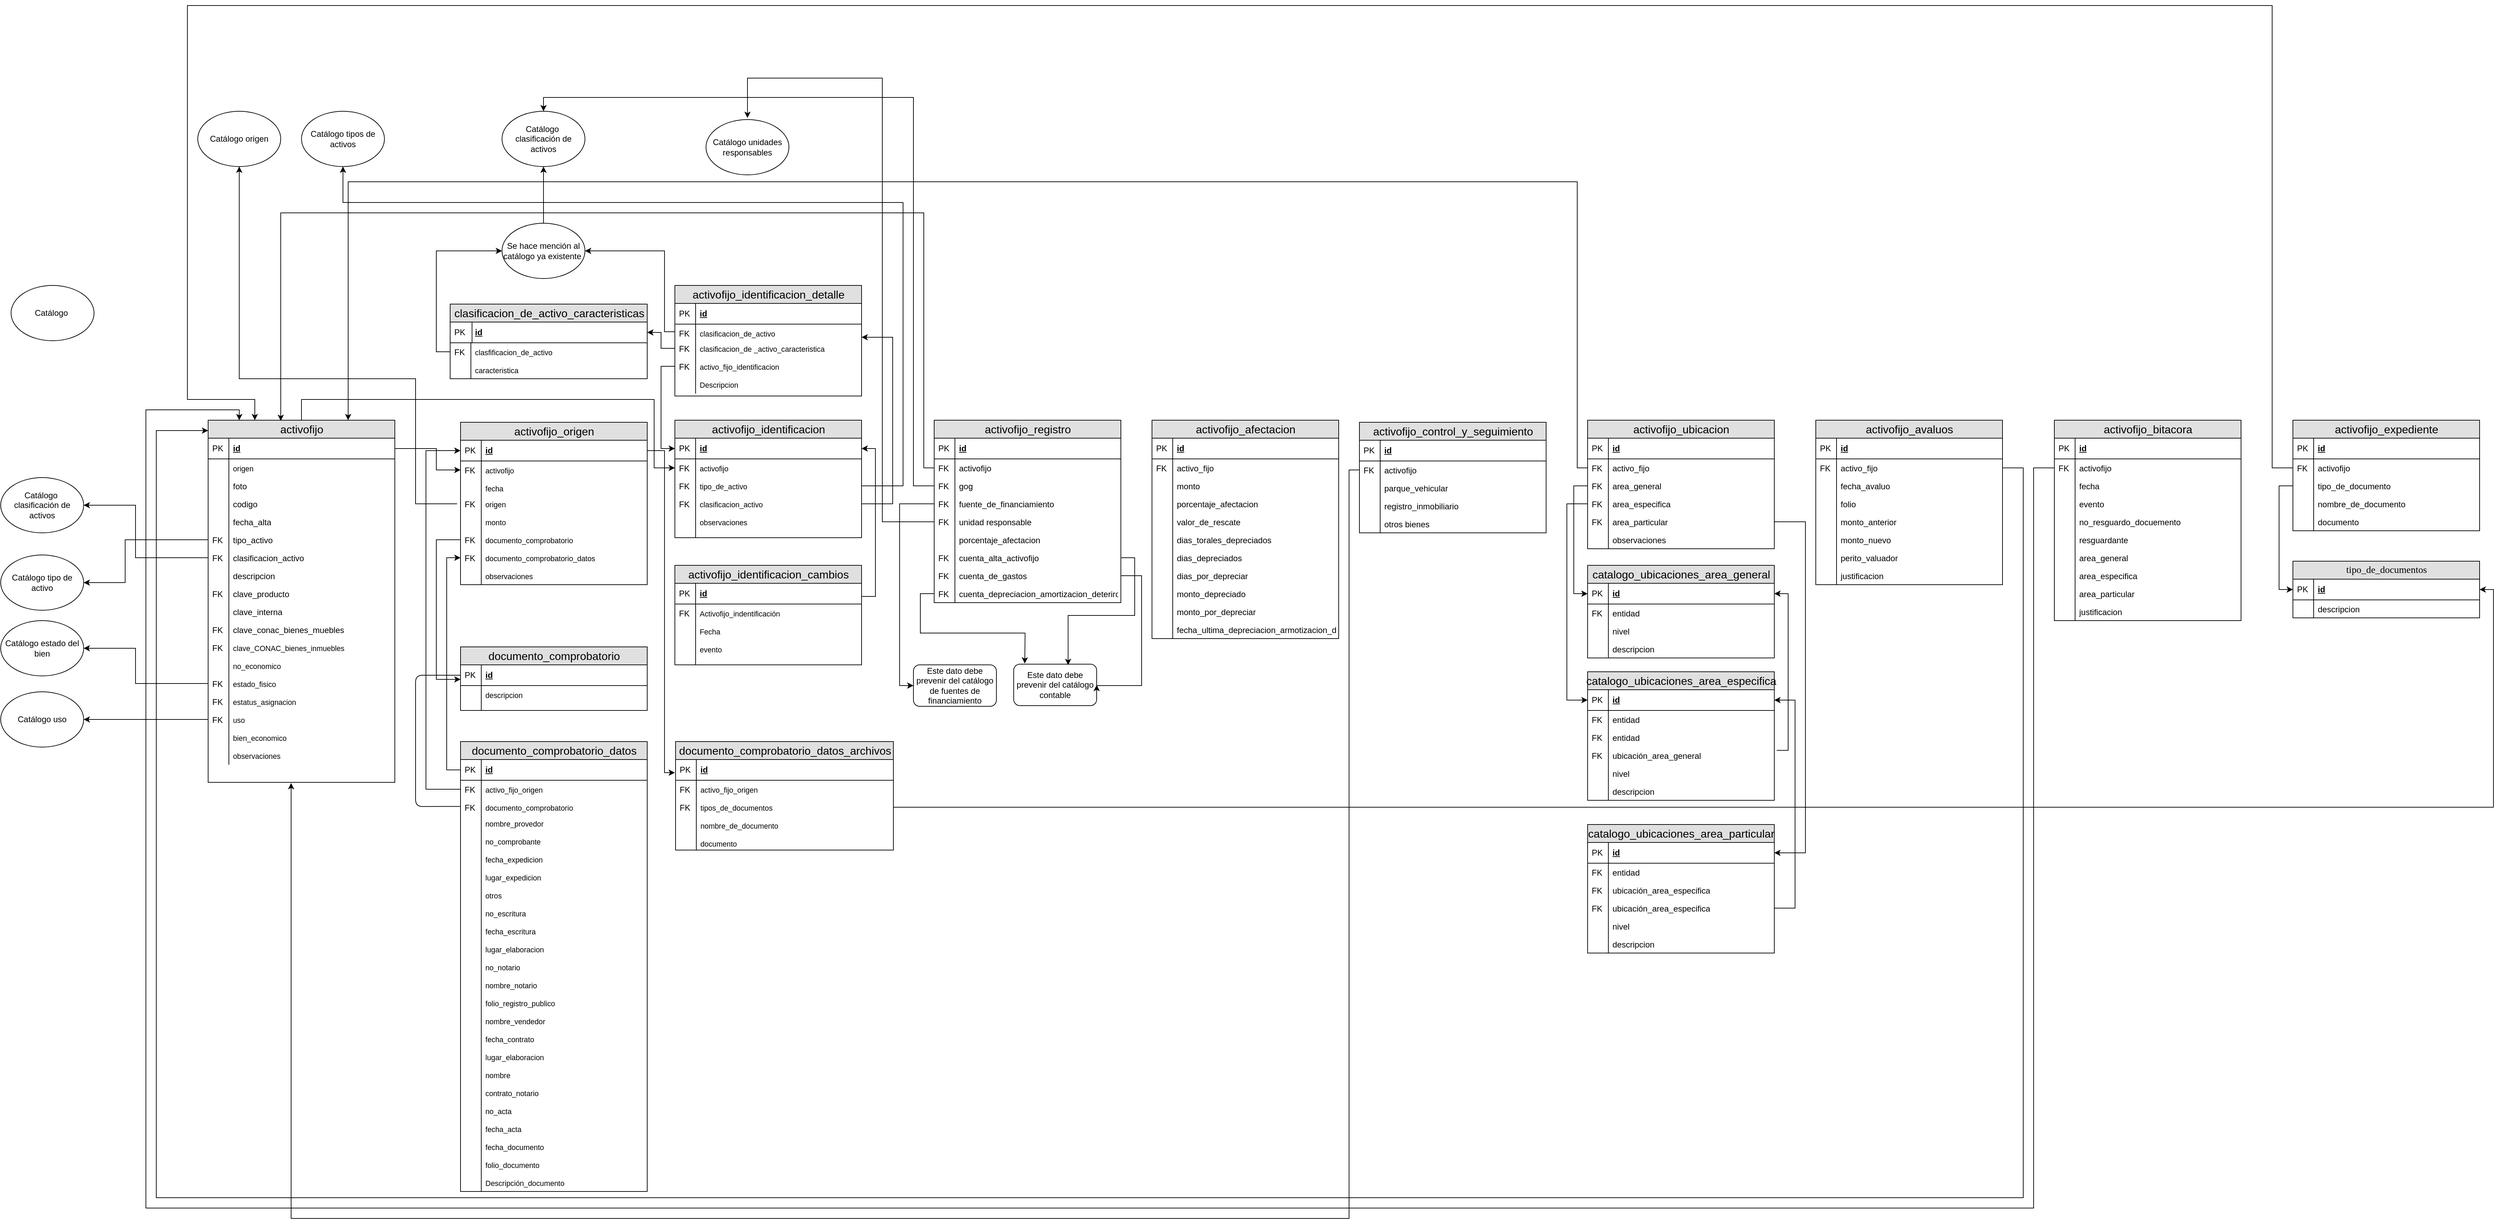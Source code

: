 <mxfile version="15.3.0" type="device"><diagram name="Page-1" id="e56a1550-8fbb-45ad-956c-1786394a9013"><mxGraphModel dx="1673" dy="1767" grid="1" gridSize="15" guides="1" tooltips="1" connect="1" arrows="1" fold="1" page="1" pageScale="1" pageWidth="1600" pageHeight="900" background="none" math="0" shadow="0"><root><mxCell id="0"/><mxCell id="1" parent="0"/><mxCell id="F09VWw9Iu6hvcBkmr1g6-698" style="edgeStyle=orthogonalEdgeStyle;rounded=0;orthogonalLoop=1;jettySize=auto;html=1;entryX=0;entryY=0.5;entryDx=0;entryDy=0;" edge="1" parent="1" source="F09VWw9Iu6hvcBkmr1g6-7" target="F09VWw9Iu6hvcBkmr1g6-155"><mxGeometry relative="1" as="geometry"><Array as="points"><mxPoint x="570" y="30"/><mxPoint x="1080" y="30"/><mxPoint x="1080" y="129"/></Array></mxGeometry></mxCell><mxCell id="F09VWw9Iu6hvcBkmr1g6-7" value="&lt;span lang=&quot;ES&quot; style=&quot;font-size: 12.0pt ; font-family: &amp;#34;arial&amp;#34; , sans-serif&quot;&gt;activofijo&lt;/span&gt;" style="swimlane;html=1;fontStyle=0;childLayout=stackLayout;horizontal=1;startSize=26;fillColor=#e0e0e0;horizontalStack=0;resizeParent=1;resizeLast=0;collapsible=1;marginBottom=0;swimlaneFillColor=#ffffff;align=center;rounded=0;shadow=0;comic=0;labelBackgroundColor=none;strokeWidth=1;fontFamily=Verdana;fontSize=14" vertex="1" parent="1"><mxGeometry x="435" y="60" width="270" height="524" as="geometry"/></mxCell><mxCell id="F09VWw9Iu6hvcBkmr1g6-8" value="id" style="shape=partialRectangle;top=0;left=0;right=0;bottom=1;html=1;align=left;verticalAlign=middle;fillColor=none;spacingLeft=34;spacingRight=4;whiteSpace=wrap;overflow=hidden;rotatable=0;points=[[0,0.5],[1,0.5]];portConstraint=eastwest;dropTarget=0;fontStyle=5;" vertex="1" parent="F09VWw9Iu6hvcBkmr1g6-7"><mxGeometry y="26" width="270" height="30" as="geometry"/></mxCell><mxCell id="F09VWw9Iu6hvcBkmr1g6-9" value="PK" style="shape=partialRectangle;top=0;left=0;bottom=0;html=1;fillColor=none;align=left;verticalAlign=middle;spacingLeft=4;spacingRight=4;whiteSpace=wrap;overflow=hidden;rotatable=0;points=[];portConstraint=eastwest;part=1;" vertex="1" connectable="0" parent="F09VWw9Iu6hvcBkmr1g6-8"><mxGeometry width="30" height="30" as="geometry"/></mxCell><mxCell id="F09VWw9Iu6hvcBkmr1g6-503" value="&lt;font face=&quot;arial, sans-serif&quot;&gt;&lt;span style=&quot;font-size: 10.667px&quot;&gt;origen&lt;/span&gt;&lt;/font&gt;" style="shape=partialRectangle;top=0;left=0;right=0;bottom=0;html=1;align=left;verticalAlign=top;fillColor=none;spacingLeft=34;spacingRight=4;whiteSpace=wrap;overflow=hidden;rotatable=0;points=[[0,0.5],[1,0.5]];portConstraint=eastwest;dropTarget=0;" vertex="1" parent="F09VWw9Iu6hvcBkmr1g6-7"><mxGeometry y="56" width="270" height="26" as="geometry"/></mxCell><mxCell id="F09VWw9Iu6hvcBkmr1g6-504" value="" style="shape=partialRectangle;top=0;left=0;bottom=0;html=1;fillColor=none;align=left;verticalAlign=top;spacingLeft=4;spacingRight=4;whiteSpace=wrap;overflow=hidden;rotatable=0;points=[];portConstraint=eastwest;part=1;" vertex="1" connectable="0" parent="F09VWw9Iu6hvcBkmr1g6-503"><mxGeometry width="30" height="26" as="geometry"/></mxCell><mxCell id="F09VWw9Iu6hvcBkmr1g6-10" value="foto&lt;br&gt;" style="shape=partialRectangle;top=0;left=0;right=0;bottom=0;html=1;align=left;verticalAlign=top;fillColor=none;spacingLeft=34;spacingRight=4;whiteSpace=wrap;overflow=hidden;rotatable=0;points=[[0,0.5],[1,0.5]];portConstraint=eastwest;dropTarget=0;" vertex="1" parent="F09VWw9Iu6hvcBkmr1g6-7"><mxGeometry y="82" width="270" height="26" as="geometry"/></mxCell><mxCell id="F09VWw9Iu6hvcBkmr1g6-11" value="" style="shape=partialRectangle;top=0;left=0;bottom=0;html=1;fillColor=none;align=left;verticalAlign=top;spacingLeft=4;spacingRight=4;whiteSpace=wrap;overflow=hidden;rotatable=0;points=[];portConstraint=eastwest;part=1;" vertex="1" connectable="0" parent="F09VWw9Iu6hvcBkmr1g6-10"><mxGeometry width="30" height="26" as="geometry"/></mxCell><mxCell id="F09VWw9Iu6hvcBkmr1g6-12" value="codigo" style="shape=partialRectangle;top=0;left=0;right=0;bottom=0;html=1;align=left;verticalAlign=top;fillColor=none;spacingLeft=34;spacingRight=4;whiteSpace=wrap;overflow=hidden;rotatable=0;points=[[0,0.5],[1,0.5]];portConstraint=eastwest;dropTarget=0;" vertex="1" parent="F09VWw9Iu6hvcBkmr1g6-7"><mxGeometry y="108" width="270" height="26" as="geometry"/></mxCell><mxCell id="F09VWw9Iu6hvcBkmr1g6-13" value="" style="shape=partialRectangle;top=0;left=0;bottom=0;html=1;fillColor=none;align=left;verticalAlign=top;spacingLeft=4;spacingRight=4;whiteSpace=wrap;overflow=hidden;rotatable=0;points=[];portConstraint=eastwest;part=1;" vertex="1" connectable="0" parent="F09VWw9Iu6hvcBkmr1g6-12"><mxGeometry width="30" height="26" as="geometry"/></mxCell><mxCell id="F09VWw9Iu6hvcBkmr1g6-14" value="fecha_alta" style="shape=partialRectangle;top=0;left=0;right=0;bottom=0;html=1;align=left;verticalAlign=top;fillColor=none;spacingLeft=34;spacingRight=4;whiteSpace=wrap;overflow=hidden;rotatable=0;points=[[0,0.5],[1,0.5]];portConstraint=eastwest;dropTarget=0;" vertex="1" parent="F09VWw9Iu6hvcBkmr1g6-7"><mxGeometry y="134" width="270" height="26" as="geometry"/></mxCell><mxCell id="F09VWw9Iu6hvcBkmr1g6-15" value="" style="shape=partialRectangle;top=0;left=0;bottom=0;html=1;fillColor=none;align=left;verticalAlign=top;spacingLeft=4;spacingRight=4;whiteSpace=wrap;overflow=hidden;rotatable=0;points=[];portConstraint=eastwest;part=1;" vertex="1" connectable="0" parent="F09VWw9Iu6hvcBkmr1g6-14"><mxGeometry width="30" height="26" as="geometry"/></mxCell><mxCell id="F09VWw9Iu6hvcBkmr1g6-19" value="tipo_activo" style="shape=partialRectangle;top=0;left=0;right=0;bottom=0;html=1;align=left;verticalAlign=top;fillColor=none;spacingLeft=34;spacingRight=4;whiteSpace=wrap;overflow=hidden;rotatable=0;points=[[0,0.5],[1,0.5]];portConstraint=eastwest;dropTarget=0;" vertex="1" parent="F09VWw9Iu6hvcBkmr1g6-7"><mxGeometry y="160" width="270" height="26" as="geometry"/></mxCell><mxCell id="F09VWw9Iu6hvcBkmr1g6-20" value="FK" style="shape=partialRectangle;top=0;left=0;bottom=0;html=1;fillColor=none;align=left;verticalAlign=top;spacingLeft=4;spacingRight=4;whiteSpace=wrap;overflow=hidden;rotatable=0;points=[];portConstraint=eastwest;part=1;" vertex="1" connectable="0" parent="F09VWw9Iu6hvcBkmr1g6-19"><mxGeometry width="30" height="26" as="geometry"/></mxCell><mxCell id="F09VWw9Iu6hvcBkmr1g6-21" value="clasificacion_activo" style="shape=partialRectangle;top=0;left=0;right=0;bottom=0;html=1;align=left;verticalAlign=top;fillColor=none;spacingLeft=34;spacingRight=4;whiteSpace=wrap;overflow=hidden;rotatable=0;points=[[0,0.5],[1,0.5]];portConstraint=eastwest;dropTarget=0;" vertex="1" parent="F09VWw9Iu6hvcBkmr1g6-7"><mxGeometry y="186" width="270" height="26" as="geometry"/></mxCell><mxCell id="F09VWw9Iu6hvcBkmr1g6-22" value="FK" style="shape=partialRectangle;top=0;left=0;bottom=0;html=1;fillColor=none;align=left;verticalAlign=top;spacingLeft=4;spacingRight=4;whiteSpace=wrap;overflow=hidden;rotatable=0;points=[];portConstraint=eastwest;part=1;" vertex="1" connectable="0" parent="F09VWw9Iu6hvcBkmr1g6-21"><mxGeometry width="30" height="26" as="geometry"/></mxCell><mxCell id="F09VWw9Iu6hvcBkmr1g6-23" value="descripcion" style="shape=partialRectangle;top=0;left=0;right=0;bottom=0;html=1;align=left;verticalAlign=top;fillColor=none;spacingLeft=34;spacingRight=4;whiteSpace=wrap;overflow=hidden;rotatable=0;points=[[0,0.5],[1,0.5]];portConstraint=eastwest;dropTarget=0;" vertex="1" parent="F09VWw9Iu6hvcBkmr1g6-7"><mxGeometry y="212" width="270" height="26" as="geometry"/></mxCell><mxCell id="F09VWw9Iu6hvcBkmr1g6-24" value="" style="shape=partialRectangle;top=0;left=0;bottom=0;html=1;fillColor=none;align=left;verticalAlign=top;spacingLeft=4;spacingRight=4;whiteSpace=wrap;overflow=hidden;rotatable=0;points=[];portConstraint=eastwest;part=1;" vertex="1" connectable="0" parent="F09VWw9Iu6hvcBkmr1g6-23"><mxGeometry width="30" height="26" as="geometry"/></mxCell><mxCell id="F09VWw9Iu6hvcBkmr1g6-25" value="clave_producto" style="shape=partialRectangle;top=0;left=0;right=0;bottom=0;html=1;align=left;verticalAlign=top;fillColor=none;spacingLeft=34;spacingRight=4;whiteSpace=wrap;overflow=hidden;rotatable=0;points=[[0,0.5],[1,0.5]];portConstraint=eastwest;dropTarget=0;" vertex="1" parent="F09VWw9Iu6hvcBkmr1g6-7"><mxGeometry y="238" width="270" height="26" as="geometry"/></mxCell><mxCell id="F09VWw9Iu6hvcBkmr1g6-26" value="FK" style="shape=partialRectangle;top=0;left=0;bottom=0;html=1;fillColor=none;align=left;verticalAlign=top;spacingLeft=4;spacingRight=4;whiteSpace=wrap;overflow=hidden;rotatable=0;points=[];portConstraint=eastwest;part=1;" vertex="1" connectable="0" parent="F09VWw9Iu6hvcBkmr1g6-25"><mxGeometry width="30" height="26" as="geometry"/></mxCell><mxCell id="F09VWw9Iu6hvcBkmr1g6-27" value="clave_interna" style="shape=partialRectangle;top=0;left=0;right=0;bottom=0;html=1;align=left;verticalAlign=top;fillColor=none;spacingLeft=34;spacingRight=4;whiteSpace=wrap;overflow=hidden;rotatable=0;points=[[0,0.5],[1,0.5]];portConstraint=eastwest;dropTarget=0;" vertex="1" parent="F09VWw9Iu6hvcBkmr1g6-7"><mxGeometry y="264" width="270" height="26" as="geometry"/></mxCell><mxCell id="F09VWw9Iu6hvcBkmr1g6-28" value="" style="shape=partialRectangle;top=0;left=0;bottom=0;html=1;fillColor=none;align=left;verticalAlign=top;spacingLeft=4;spacingRight=4;whiteSpace=wrap;overflow=hidden;rotatable=0;points=[];portConstraint=eastwest;part=1;" vertex="1" connectable="0" parent="F09VWw9Iu6hvcBkmr1g6-27"><mxGeometry width="30" height="26" as="geometry"/></mxCell><mxCell id="F09VWw9Iu6hvcBkmr1g6-29" value="clave_conac_bienes_muebles" style="shape=partialRectangle;top=0;left=0;right=0;bottom=0;html=1;align=left;verticalAlign=top;fillColor=none;spacingLeft=34;spacingRight=4;whiteSpace=wrap;overflow=hidden;rotatable=0;points=[[0,0.5],[1,0.5]];portConstraint=eastwest;dropTarget=0;" vertex="1" parent="F09VWw9Iu6hvcBkmr1g6-7"><mxGeometry y="290" width="270" height="26" as="geometry"/></mxCell><mxCell id="F09VWw9Iu6hvcBkmr1g6-30" value="FK" style="shape=partialRectangle;top=0;left=0;bottom=0;html=1;fillColor=none;align=left;verticalAlign=top;spacingLeft=4;spacingRight=4;whiteSpace=wrap;overflow=hidden;rotatable=0;points=[];portConstraint=eastwest;part=1;" vertex="1" connectable="0" parent="F09VWw9Iu6hvcBkmr1g6-29"><mxGeometry width="30" height="26" as="geometry"/></mxCell><mxCell id="F09VWw9Iu6hvcBkmr1g6-31" value="&lt;span lang=&quot;ES&quot; style=&quot;font-size: 8pt ; font-family: &amp;#34;arial&amp;#34; , sans-serif&quot;&gt;clave_CONAC_bienes_inmuebles&lt;/span&gt;" style="shape=partialRectangle;top=0;left=0;right=0;bottom=0;html=1;align=left;verticalAlign=top;fillColor=none;spacingLeft=34;spacingRight=4;whiteSpace=wrap;overflow=hidden;rotatable=0;points=[[0,0.5],[1,0.5]];portConstraint=eastwest;dropTarget=0;" vertex="1" parent="F09VWw9Iu6hvcBkmr1g6-7"><mxGeometry y="316" width="270" height="26" as="geometry"/></mxCell><mxCell id="F09VWw9Iu6hvcBkmr1g6-32" value="FK" style="shape=partialRectangle;top=0;left=0;bottom=0;html=1;fillColor=none;align=left;verticalAlign=top;spacingLeft=4;spacingRight=4;whiteSpace=wrap;overflow=hidden;rotatable=0;points=[];portConstraint=eastwest;part=1;" vertex="1" connectable="0" parent="F09VWw9Iu6hvcBkmr1g6-31"><mxGeometry width="30" height="26" as="geometry"/></mxCell><mxCell id="F09VWw9Iu6hvcBkmr1g6-33" value="&lt;span lang=&quot;ES&quot; style=&quot;font-size: 8pt ; font-family: &amp;#34;arial&amp;#34; , sans-serif&quot;&gt;no_economico&lt;/span&gt;" style="shape=partialRectangle;top=0;left=0;right=0;bottom=0;html=1;align=left;verticalAlign=top;fillColor=none;spacingLeft=34;spacingRight=4;whiteSpace=wrap;overflow=hidden;rotatable=0;points=[[0,0.5],[1,0.5]];portConstraint=eastwest;dropTarget=0;" vertex="1" parent="F09VWw9Iu6hvcBkmr1g6-7"><mxGeometry y="342" width="270" height="26" as="geometry"/></mxCell><mxCell id="F09VWw9Iu6hvcBkmr1g6-34" value="" style="shape=partialRectangle;top=0;left=0;bottom=0;html=1;fillColor=none;align=left;verticalAlign=top;spacingLeft=4;spacingRight=4;whiteSpace=wrap;overflow=hidden;rotatable=0;points=[];portConstraint=eastwest;part=1;" vertex="1" connectable="0" parent="F09VWw9Iu6hvcBkmr1g6-33"><mxGeometry width="30" height="26" as="geometry"/></mxCell><mxCell id="F09VWw9Iu6hvcBkmr1g6-35" value="&lt;span lang=&quot;ES&quot; style=&quot;font-size: 8pt ; font-family: &amp;#34;arial&amp;#34; , sans-serif&quot;&gt;estado_fisico&lt;/span&gt;" style="shape=partialRectangle;top=0;left=0;right=0;bottom=0;html=1;align=left;verticalAlign=top;fillColor=none;spacingLeft=34;spacingRight=4;whiteSpace=wrap;overflow=hidden;rotatable=0;points=[[0,0.5],[1,0.5]];portConstraint=eastwest;dropTarget=0;" vertex="1" parent="F09VWw9Iu6hvcBkmr1g6-7"><mxGeometry y="368" width="270" height="26" as="geometry"/></mxCell><mxCell id="F09VWw9Iu6hvcBkmr1g6-36" value="FK" style="shape=partialRectangle;top=0;left=0;bottom=0;html=1;fillColor=none;align=left;verticalAlign=top;spacingLeft=4;spacingRight=4;whiteSpace=wrap;overflow=hidden;rotatable=0;points=[];portConstraint=eastwest;part=1;" vertex="1" connectable="0" parent="F09VWw9Iu6hvcBkmr1g6-35"><mxGeometry width="30" height="26" as="geometry"/></mxCell><mxCell id="F09VWw9Iu6hvcBkmr1g6-37" value="&lt;span lang=&quot;ES&quot; style=&quot;font-size: 8pt ; font-family: &amp;#34;arial&amp;#34; , sans-serif&quot;&gt;estatus_asignacion&lt;/span&gt;" style="shape=partialRectangle;top=0;left=0;right=0;bottom=0;html=1;align=left;verticalAlign=top;fillColor=none;spacingLeft=34;spacingRight=4;whiteSpace=wrap;overflow=hidden;rotatable=0;points=[[0,0.5],[1,0.5]];portConstraint=eastwest;dropTarget=0;" vertex="1" parent="F09VWw9Iu6hvcBkmr1g6-7"><mxGeometry y="394" width="270" height="26" as="geometry"/></mxCell><mxCell id="F09VWw9Iu6hvcBkmr1g6-38" value="FK" style="shape=partialRectangle;top=0;left=0;bottom=0;html=1;fillColor=none;align=left;verticalAlign=top;spacingLeft=4;spacingRight=4;whiteSpace=wrap;overflow=hidden;rotatable=0;points=[];portConstraint=eastwest;part=1;" vertex="1" connectable="0" parent="F09VWw9Iu6hvcBkmr1g6-37"><mxGeometry width="30" height="26" as="geometry"/></mxCell><mxCell id="F09VWw9Iu6hvcBkmr1g6-70" value="&lt;span lang=&quot;ES&quot; style=&quot;font-size: 8pt ; font-family: &amp;#34;arial&amp;#34; , sans-serif&quot;&gt;uso&lt;/span&gt;" style="shape=partialRectangle;top=0;left=0;right=0;bottom=0;html=1;align=left;verticalAlign=top;fillColor=none;spacingLeft=34;spacingRight=4;whiteSpace=wrap;overflow=hidden;rotatable=0;points=[[0,0.5],[1,0.5]];portConstraint=eastwest;dropTarget=0;" vertex="1" parent="F09VWw9Iu6hvcBkmr1g6-7"><mxGeometry y="420" width="270" height="26" as="geometry"/></mxCell><mxCell id="F09VWw9Iu6hvcBkmr1g6-71" value="FK" style="shape=partialRectangle;top=0;left=0;bottom=0;html=1;fillColor=none;align=left;verticalAlign=top;spacingLeft=4;spacingRight=4;whiteSpace=wrap;overflow=hidden;rotatable=0;points=[];portConstraint=eastwest;part=1;" vertex="1" connectable="0" parent="F09VWw9Iu6hvcBkmr1g6-70"><mxGeometry width="30" height="26" as="geometry"/></mxCell><mxCell id="F09VWw9Iu6hvcBkmr1g6-72" value="&lt;span lang=&quot;ES&quot; style=&quot;font-size: 8pt ; font-family: &amp;#34;arial&amp;#34; , sans-serif&quot;&gt;bien_economico&lt;/span&gt;" style="shape=partialRectangle;top=0;left=0;right=0;bottom=0;html=1;align=left;verticalAlign=top;fillColor=none;spacingLeft=34;spacingRight=4;whiteSpace=wrap;overflow=hidden;rotatable=0;points=[[0,0.5],[1,0.5]];portConstraint=eastwest;dropTarget=0;" vertex="1" parent="F09VWw9Iu6hvcBkmr1g6-7"><mxGeometry y="446" width="270" height="26" as="geometry"/></mxCell><mxCell id="F09VWw9Iu6hvcBkmr1g6-73" value="" style="shape=partialRectangle;top=0;left=0;bottom=0;html=1;fillColor=none;align=left;verticalAlign=top;spacingLeft=4;spacingRight=4;whiteSpace=wrap;overflow=hidden;rotatable=0;points=[];portConstraint=eastwest;part=1;" vertex="1" connectable="0" parent="F09VWw9Iu6hvcBkmr1g6-72"><mxGeometry width="30" height="26" as="geometry"/></mxCell><mxCell id="F09VWw9Iu6hvcBkmr1g6-74" value="&lt;span lang=&quot;ES&quot; style=&quot;font-size: 8pt ; font-family: &amp;#34;arial&amp;#34; , sans-serif&quot;&gt;observaciones&lt;/span&gt;" style="shape=partialRectangle;top=0;left=0;right=0;bottom=0;html=1;align=left;verticalAlign=top;fillColor=none;spacingLeft=34;spacingRight=4;whiteSpace=wrap;overflow=hidden;rotatable=0;points=[[0,0.5],[1,0.5]];portConstraint=eastwest;dropTarget=0;" vertex="1" parent="F09VWw9Iu6hvcBkmr1g6-7"><mxGeometry y="472" width="270" height="26" as="geometry"/></mxCell><mxCell id="F09VWw9Iu6hvcBkmr1g6-75" value="" style="shape=partialRectangle;top=0;left=0;bottom=0;html=1;fillColor=none;align=left;verticalAlign=top;spacingLeft=4;spacingRight=4;whiteSpace=wrap;overflow=hidden;rotatable=0;points=[];portConstraint=eastwest;part=1;" vertex="1" connectable="0" parent="F09VWw9Iu6hvcBkmr1g6-74"><mxGeometry width="30" height="26" as="geometry"/></mxCell><mxCell id="F09VWw9Iu6hvcBkmr1g6-78" value="&lt;span lang=&quot;ES&quot; style=&quot;font-size: 12.0pt ; font-family: &amp;#34;arial&amp;#34; , sans-serif&quot;&gt;activofijo_origen&lt;/span&gt;" style="swimlane;html=1;fontStyle=0;childLayout=stackLayout;horizontal=1;startSize=26;fillColor=#e0e0e0;horizontalStack=0;resizeParent=1;resizeLast=0;collapsible=1;marginBottom=0;swimlaneFillColor=#ffffff;align=center;rounded=0;shadow=0;comic=0;labelBackgroundColor=none;strokeWidth=1;fontFamily=Verdana;fontSize=14" vertex="1" parent="1"><mxGeometry x="800" y="63" width="270" height="235" as="geometry"/></mxCell><mxCell id="F09VWw9Iu6hvcBkmr1g6-79" value="id" style="shape=partialRectangle;top=0;left=0;right=0;bottom=1;html=1;align=left;verticalAlign=middle;fillColor=none;spacingLeft=34;spacingRight=4;whiteSpace=wrap;overflow=hidden;rotatable=0;points=[[0,0.5],[1,0.5]];portConstraint=eastwest;dropTarget=0;fontStyle=5;" vertex="1" parent="F09VWw9Iu6hvcBkmr1g6-78"><mxGeometry y="26" width="270" height="30" as="geometry"/></mxCell><mxCell id="F09VWw9Iu6hvcBkmr1g6-80" value="PK" style="shape=partialRectangle;top=0;left=0;bottom=0;html=1;fillColor=none;align=left;verticalAlign=middle;spacingLeft=4;spacingRight=4;whiteSpace=wrap;overflow=hidden;rotatable=0;points=[];portConstraint=eastwest;part=1;" vertex="1" connectable="0" parent="F09VWw9Iu6hvcBkmr1g6-79"><mxGeometry width="30" height="30" as="geometry"/></mxCell><mxCell id="F09VWw9Iu6hvcBkmr1g6-81" value="&lt;span lang=&quot;ES&quot; style=&quot;font-size: 8pt ; font-family: &amp;#34;arial&amp;#34; , sans-serif&quot;&gt;activofijo&lt;/span&gt;" style="shape=partialRectangle;top=0;left=0;right=0;bottom=0;html=1;align=left;verticalAlign=top;fillColor=none;spacingLeft=34;spacingRight=4;whiteSpace=wrap;overflow=hidden;rotatable=0;points=[[0,0.5],[1,0.5]];portConstraint=eastwest;dropTarget=0;" vertex="1" parent="F09VWw9Iu6hvcBkmr1g6-78"><mxGeometry y="56" width="270" height="26" as="geometry"/></mxCell><mxCell id="F09VWw9Iu6hvcBkmr1g6-82" value="FK" style="shape=partialRectangle;top=0;left=0;bottom=0;html=1;fillColor=none;align=left;verticalAlign=top;spacingLeft=4;spacingRight=4;whiteSpace=wrap;overflow=hidden;rotatable=0;points=[];portConstraint=eastwest;part=1;" vertex="1" connectable="0" parent="F09VWw9Iu6hvcBkmr1g6-81"><mxGeometry width="30" height="26" as="geometry"/></mxCell><mxCell id="F09VWw9Iu6hvcBkmr1g6-291" value="&lt;span lang=&quot;ES&quot; style=&quot;font-size: 8pt ; font-family: &amp;#34;arial&amp;#34; , sans-serif&quot;&gt;fecha&lt;/span&gt;" style="shape=partialRectangle;top=0;left=0;right=0;bottom=0;html=1;align=left;verticalAlign=top;fillColor=none;spacingLeft=34;spacingRight=4;whiteSpace=wrap;overflow=hidden;rotatable=0;points=[[0,0.5],[1,0.5]];portConstraint=eastwest;dropTarget=0;" vertex="1" parent="F09VWw9Iu6hvcBkmr1g6-78"><mxGeometry y="82" width="270" height="23" as="geometry"/></mxCell><mxCell id="F09VWw9Iu6hvcBkmr1g6-292" value="" style="shape=partialRectangle;top=0;left=0;bottom=0;html=1;fillColor=none;align=left;verticalAlign=top;spacingLeft=4;spacingRight=4;whiteSpace=wrap;overflow=hidden;rotatable=0;points=[];portConstraint=eastwest;part=1;" vertex="1" connectable="0" parent="F09VWw9Iu6hvcBkmr1g6-291"><mxGeometry width="30" height="23" as="geometry"/></mxCell><mxCell id="F09VWw9Iu6hvcBkmr1g6-83" value="&lt;span lang=&quot;ES&quot; style=&quot;font-size: 8pt ; font-family: &amp;#34;arial&amp;#34; , sans-serif&quot;&gt;origen&lt;/span&gt;" style="shape=partialRectangle;top=0;left=0;right=0;bottom=0;html=1;align=left;verticalAlign=top;fillColor=none;spacingLeft=34;spacingRight=4;whiteSpace=wrap;overflow=hidden;rotatable=0;points=[[0,0.5],[1,0.5]];portConstraint=eastwest;dropTarget=0;" vertex="1" parent="F09VWw9Iu6hvcBkmr1g6-78"><mxGeometry y="105" width="270" height="26" as="geometry"/></mxCell><mxCell id="F09VWw9Iu6hvcBkmr1g6-84" value="FK" style="shape=partialRectangle;top=0;left=0;bottom=0;html=1;fillColor=none;align=left;verticalAlign=top;spacingLeft=4;spacingRight=4;whiteSpace=wrap;overflow=hidden;rotatable=0;points=[];portConstraint=eastwest;part=1;" vertex="1" connectable="0" parent="F09VWw9Iu6hvcBkmr1g6-83"><mxGeometry width="30" height="26" as="geometry"/></mxCell><mxCell id="F09VWw9Iu6hvcBkmr1g6-85" value="&lt;span lang=&quot;ES&quot; style=&quot;font-size: 8pt ; font-family: &amp;#34;arial&amp;#34; , sans-serif&quot;&gt;monto&lt;/span&gt;" style="shape=partialRectangle;top=0;left=0;right=0;bottom=0;html=1;align=left;verticalAlign=top;fillColor=none;spacingLeft=34;spacingRight=4;whiteSpace=wrap;overflow=hidden;rotatable=0;points=[[0,0.5],[1,0.5]];portConstraint=eastwest;dropTarget=0;" vertex="1" parent="F09VWw9Iu6hvcBkmr1g6-78"><mxGeometry y="131" width="270" height="26" as="geometry"/></mxCell><mxCell id="F09VWw9Iu6hvcBkmr1g6-86" value="" style="shape=partialRectangle;top=0;left=0;bottom=0;html=1;fillColor=none;align=left;verticalAlign=top;spacingLeft=4;spacingRight=4;whiteSpace=wrap;overflow=hidden;rotatable=0;points=[];portConstraint=eastwest;part=1;" vertex="1" connectable="0" parent="F09VWw9Iu6hvcBkmr1g6-85"><mxGeometry width="30" height="26" as="geometry"/></mxCell><mxCell id="F09VWw9Iu6hvcBkmr1g6-89" value="&lt;span lang=&quot;ES&quot; style=&quot;font-size: 8pt ; font-family: &amp;#34;arial&amp;#34; , sans-serif&quot;&gt;documento_comprobatorio&lt;/span&gt;" style="shape=partialRectangle;top=0;left=0;right=0;bottom=0;html=1;align=left;verticalAlign=top;fillColor=none;spacingLeft=34;spacingRight=4;whiteSpace=wrap;overflow=hidden;rotatable=0;points=[[0,0.5],[1,0.5]];portConstraint=eastwest;dropTarget=0;" vertex="1" parent="F09VWw9Iu6hvcBkmr1g6-78"><mxGeometry y="157" width="270" height="26" as="geometry"/></mxCell><mxCell id="F09VWw9Iu6hvcBkmr1g6-90" value="FK" style="shape=partialRectangle;top=0;left=0;bottom=0;html=1;fillColor=none;align=left;verticalAlign=top;spacingLeft=4;spacingRight=4;whiteSpace=wrap;overflow=hidden;rotatable=0;points=[];portConstraint=eastwest;part=1;" vertex="1" connectable="0" parent="F09VWw9Iu6hvcBkmr1g6-89"><mxGeometry width="30" height="26" as="geometry"/></mxCell><mxCell id="F09VWw9Iu6hvcBkmr1g6-93" value="&lt;font face=&quot;arial, sans-serif&quot;&gt;&lt;span style=&quot;font-size: 10.667px&quot;&gt;documento_comprobatorio_datos&lt;/span&gt;&lt;/font&gt;" style="shape=partialRectangle;top=0;left=0;right=0;bottom=0;html=1;align=left;verticalAlign=top;fillColor=none;spacingLeft=34;spacingRight=4;whiteSpace=wrap;overflow=hidden;rotatable=0;points=[[0,0.5],[1,0.5]];portConstraint=eastwest;dropTarget=0;" vertex="1" parent="F09VWw9Iu6hvcBkmr1g6-78"><mxGeometry y="183" width="270" height="26" as="geometry"/></mxCell><mxCell id="F09VWw9Iu6hvcBkmr1g6-94" value="FK" style="shape=partialRectangle;top=0;left=0;bottom=0;html=1;fillColor=none;align=left;verticalAlign=top;spacingLeft=4;spacingRight=4;whiteSpace=wrap;overflow=hidden;rotatable=0;points=[];portConstraint=eastwest;part=1;" vertex="1" connectable="0" parent="F09VWw9Iu6hvcBkmr1g6-93"><mxGeometry width="30" height="26" as="geometry"/></mxCell><mxCell id="F09VWw9Iu6hvcBkmr1g6-91" value="&lt;span lang=&quot;ES&quot; style=&quot;font-size: 8pt ; font-family: &amp;#34;arial&amp;#34; , sans-serif&quot;&gt;observaciones&lt;/span&gt;" style="shape=partialRectangle;top=0;left=0;right=0;bottom=0;html=1;align=left;verticalAlign=top;fillColor=none;spacingLeft=34;spacingRight=4;whiteSpace=wrap;overflow=hidden;rotatable=0;points=[[0,0.5],[1,0.5]];portConstraint=eastwest;dropTarget=0;" vertex="1" parent="F09VWw9Iu6hvcBkmr1g6-78"><mxGeometry y="209" width="270" height="26" as="geometry"/></mxCell><mxCell id="F09VWw9Iu6hvcBkmr1g6-92" value="" style="shape=partialRectangle;top=0;left=0;bottom=0;html=1;fillColor=none;align=left;verticalAlign=top;spacingLeft=4;spacingRight=4;whiteSpace=wrap;overflow=hidden;rotatable=0;points=[];portConstraint=eastwest;part=1;" vertex="1" connectable="0" parent="F09VWw9Iu6hvcBkmr1g6-91"><mxGeometry width="30" height="26" as="geometry"/></mxCell><mxCell id="F09VWw9Iu6hvcBkmr1g6-152" value="&lt;span lang=&quot;ES&quot; style=&quot;font-size: 12.0pt ; font-family: &amp;#34;arial&amp;#34; , sans-serif&quot;&gt;activofijo_identificacion&lt;/span&gt;" style="swimlane;html=1;fontStyle=0;childLayout=stackLayout;horizontal=1;startSize=26;fillColor=#e0e0e0;horizontalStack=0;resizeParent=1;resizeLast=0;collapsible=1;marginBottom=0;swimlaneFillColor=#ffffff;align=center;rounded=0;shadow=0;comic=0;labelBackgroundColor=none;strokeWidth=1;fontFamily=Verdana;fontSize=14" vertex="1" parent="1"><mxGeometry x="1110" y="60" width="270" height="170" as="geometry"/></mxCell><mxCell id="F09VWw9Iu6hvcBkmr1g6-153" value="id" style="shape=partialRectangle;top=0;left=0;right=0;bottom=1;html=1;align=left;verticalAlign=middle;fillColor=none;spacingLeft=34;spacingRight=4;whiteSpace=wrap;overflow=hidden;rotatable=0;points=[[0,0.5],[1,0.5]];portConstraint=eastwest;dropTarget=0;fontStyle=5;" vertex="1" parent="F09VWw9Iu6hvcBkmr1g6-152"><mxGeometry y="26" width="270" height="30" as="geometry"/></mxCell><mxCell id="F09VWw9Iu6hvcBkmr1g6-154" value="PK" style="shape=partialRectangle;top=0;left=0;bottom=0;html=1;fillColor=none;align=left;verticalAlign=middle;spacingLeft=4;spacingRight=4;whiteSpace=wrap;overflow=hidden;rotatable=0;points=[];portConstraint=eastwest;part=1;" vertex="1" connectable="0" parent="F09VWw9Iu6hvcBkmr1g6-153"><mxGeometry width="30" height="30" as="geometry"/></mxCell><mxCell id="F09VWw9Iu6hvcBkmr1g6-155" value="&lt;span lang=&quot;ES&quot; style=&quot;font-size: 8pt ; font-family: &amp;#34;arial&amp;#34; , sans-serif&quot;&gt;activofijo&lt;/span&gt;" style="shape=partialRectangle;top=0;left=0;right=0;bottom=0;html=1;align=left;verticalAlign=top;fillColor=none;spacingLeft=34;spacingRight=4;whiteSpace=wrap;overflow=hidden;rotatable=0;points=[[0,0.5],[1,0.5]];portConstraint=eastwest;dropTarget=0;" vertex="1" parent="F09VWw9Iu6hvcBkmr1g6-152"><mxGeometry y="56" width="270" height="26" as="geometry"/></mxCell><mxCell id="F09VWw9Iu6hvcBkmr1g6-156" value="FK" style="shape=partialRectangle;top=0;left=0;bottom=0;html=1;fillColor=none;align=left;verticalAlign=top;spacingLeft=4;spacingRight=4;whiteSpace=wrap;overflow=hidden;rotatable=0;points=[];portConstraint=eastwest;part=1;" vertex="1" connectable="0" parent="F09VWw9Iu6hvcBkmr1g6-155"><mxGeometry width="30" height="26" as="geometry"/></mxCell><mxCell id="F09VWw9Iu6hvcBkmr1g6-289" value="&lt;span lang=&quot;ES&quot; style=&quot;font-size: 8pt ; font-family: &amp;#34;arial&amp;#34; , sans-serif&quot;&gt;tipo_de_activo&lt;/span&gt;" style="shape=partialRectangle;top=0;left=0;right=0;bottom=0;html=1;align=left;verticalAlign=top;fillColor=none;spacingLeft=34;spacingRight=4;whiteSpace=wrap;overflow=hidden;rotatable=0;points=[[0,0.5],[1,0.5]];portConstraint=eastwest;dropTarget=0;" vertex="1" parent="F09VWw9Iu6hvcBkmr1g6-152"><mxGeometry y="82" width="270" height="26" as="geometry"/></mxCell><mxCell id="F09VWw9Iu6hvcBkmr1g6-290" value="FK" style="shape=partialRectangle;top=0;left=0;bottom=0;html=1;fillColor=none;align=left;verticalAlign=top;spacingLeft=4;spacingRight=4;whiteSpace=wrap;overflow=hidden;rotatable=0;points=[];portConstraint=eastwest;part=1;" vertex="1" connectable="0" parent="F09VWw9Iu6hvcBkmr1g6-289"><mxGeometry width="30" height="26" as="geometry"/></mxCell><mxCell id="F09VWw9Iu6hvcBkmr1g6-157" value="&lt;span lang=&quot;ES&quot; style=&quot;font-size: 8pt ; font-family: &amp;#34;arial&amp;#34; , sans-serif&quot;&gt;clasificacion_activo&lt;/span&gt;" style="shape=partialRectangle;top=0;left=0;right=0;bottom=0;html=1;align=left;verticalAlign=top;fillColor=none;spacingLeft=34;spacingRight=4;whiteSpace=wrap;overflow=hidden;rotatable=0;points=[[0,0.5],[1,0.5]];portConstraint=eastwest;dropTarget=0;" vertex="1" parent="F09VWw9Iu6hvcBkmr1g6-152"><mxGeometry y="108" width="270" height="26" as="geometry"/></mxCell><mxCell id="F09VWw9Iu6hvcBkmr1g6-158" value="FK" style="shape=partialRectangle;top=0;left=0;bottom=0;html=1;fillColor=none;align=left;verticalAlign=top;spacingLeft=4;spacingRight=4;whiteSpace=wrap;overflow=hidden;rotatable=0;points=[];portConstraint=eastwest;part=1;" vertex="1" connectable="0" parent="F09VWw9Iu6hvcBkmr1g6-157"><mxGeometry width="30" height="26" as="geometry"/></mxCell><mxCell id="F09VWw9Iu6hvcBkmr1g6-159" value="&lt;span lang=&quot;ES&quot; style=&quot;font-size: 8pt ; font-family: &amp;#34;arial&amp;#34; , sans-serif&quot;&gt;observaciones&lt;/span&gt;" style="shape=partialRectangle;top=0;left=0;right=0;bottom=0;html=1;align=left;verticalAlign=top;fillColor=none;spacingLeft=34;spacingRight=4;whiteSpace=wrap;overflow=hidden;rotatable=0;points=[[0,0.5],[1,0.5]];portConstraint=eastwest;dropTarget=0;" vertex="1" parent="F09VWw9Iu6hvcBkmr1g6-152"><mxGeometry y="134" width="270" height="26" as="geometry"/></mxCell><mxCell id="F09VWw9Iu6hvcBkmr1g6-160" value="" style="shape=partialRectangle;top=0;left=0;bottom=0;html=1;fillColor=none;align=left;verticalAlign=top;spacingLeft=4;spacingRight=4;whiteSpace=wrap;overflow=hidden;rotatable=0;points=[];portConstraint=eastwest;part=1;" vertex="1" connectable="0" parent="F09VWw9Iu6hvcBkmr1g6-159"><mxGeometry width="30" height="26" as="geometry"/></mxCell><mxCell id="F09VWw9Iu6hvcBkmr1g6-161" value="" style="shape=partialRectangle;top=0;left=0;right=0;bottom=0;html=1;align=left;verticalAlign=top;fillColor=none;spacingLeft=34;spacingRight=4;whiteSpace=wrap;overflow=hidden;rotatable=0;points=[[0,0.5],[1,0.5]];portConstraint=eastwest;dropTarget=0;" vertex="1" parent="F09VWw9Iu6hvcBkmr1g6-152"><mxGeometry y="160" width="270" height="10" as="geometry"/></mxCell><mxCell id="F09VWw9Iu6hvcBkmr1g6-162" value="" style="shape=partialRectangle;top=0;left=0;bottom=0;html=1;fillColor=none;align=left;verticalAlign=top;spacingLeft=4;spacingRight=4;whiteSpace=wrap;overflow=hidden;rotatable=0;points=[];portConstraint=eastwest;part=1;" vertex="1" connectable="0" parent="F09VWw9Iu6hvcBkmr1g6-161"><mxGeometry width="30" height="10" as="geometry"/></mxCell><mxCell id="F09VWw9Iu6hvcBkmr1g6-190" value="&lt;span lang=&quot;ES&quot; style=&quot;font-size: 12.0pt ; font-family: &amp;#34;arial&amp;#34; , sans-serif&quot;&gt;clasificacion_de_activo_caracteristicas&lt;/span&gt;" style="swimlane;html=1;fontStyle=0;childLayout=stackLayout;horizontal=1;startSize=26;fillColor=#e0e0e0;horizontalStack=0;resizeParent=1;resizeLast=0;collapsible=1;marginBottom=0;swimlaneFillColor=#ffffff;align=center;rounded=0;shadow=0;comic=0;labelBackgroundColor=none;strokeWidth=1;fontFamily=Verdana;fontSize=14" vertex="1" parent="1"><mxGeometry x="785" y="-108" width="285" height="108" as="geometry"><mxRectangle x="785" y="-135" width="315" height="30" as="alternateBounds"/></mxGeometry></mxCell><mxCell id="F09VWw9Iu6hvcBkmr1g6-191" value="id" style="shape=partialRectangle;top=0;left=0;right=0;bottom=1;html=1;align=left;verticalAlign=middle;fillColor=none;spacingLeft=34;spacingRight=4;whiteSpace=wrap;overflow=hidden;rotatable=0;points=[[0,0.5],[1,0.5]];portConstraint=eastwest;dropTarget=0;fontStyle=5;" vertex="1" parent="F09VWw9Iu6hvcBkmr1g6-190"><mxGeometry y="26" width="285" height="30" as="geometry"/></mxCell><mxCell id="F09VWw9Iu6hvcBkmr1g6-192" value="PK" style="shape=partialRectangle;top=0;left=0;bottom=0;html=1;fillColor=none;align=left;verticalAlign=middle;spacingLeft=4;spacingRight=4;whiteSpace=wrap;overflow=hidden;rotatable=0;points=[];portConstraint=eastwest;part=1;" vertex="1" connectable="0" parent="F09VWw9Iu6hvcBkmr1g6-191"><mxGeometry width="31.667" height="30" as="geometry"/></mxCell><mxCell id="F09VWw9Iu6hvcBkmr1g6-193" value="&lt;font face=&quot;arial, sans-serif&quot;&gt;&lt;span style=&quot;font-size: 10.667px&quot;&gt;clasfificacion_de_activo&lt;/span&gt;&lt;/font&gt;" style="shape=partialRectangle;top=0;left=0;right=0;bottom=0;html=1;align=left;verticalAlign=top;fillColor=none;spacingLeft=34;spacingRight=4;whiteSpace=wrap;overflow=hidden;rotatable=0;points=[[0,0.5],[1,0.5]];portConstraint=eastwest;dropTarget=0;" vertex="1" parent="F09VWw9Iu6hvcBkmr1g6-190"><mxGeometry y="56" width="285" height="26" as="geometry"/></mxCell><mxCell id="F09VWw9Iu6hvcBkmr1g6-194" value="FK" style="shape=partialRectangle;top=0;left=0;bottom=0;html=1;fillColor=none;align=left;verticalAlign=top;spacingLeft=4;spacingRight=4;whiteSpace=wrap;overflow=hidden;rotatable=0;points=[];portConstraint=eastwest;part=1;" vertex="1" connectable="0" parent="F09VWw9Iu6hvcBkmr1g6-193"><mxGeometry width="30" height="26" as="geometry"/></mxCell><mxCell id="F09VWw9Iu6hvcBkmr1g6-195" value="&lt;font face=&quot;arial, sans-serif&quot;&gt;&lt;span style=&quot;font-size: 10.667px&quot;&gt;caracteristica&lt;/span&gt;&lt;/font&gt;" style="shape=partialRectangle;top=0;left=0;right=0;bottom=0;html=1;align=left;verticalAlign=top;fillColor=none;spacingLeft=34;spacingRight=4;whiteSpace=wrap;overflow=hidden;rotatable=0;points=[[0,0.5],[1,0.5]];portConstraint=eastwest;dropTarget=0;" vertex="1" parent="F09VWw9Iu6hvcBkmr1g6-190"><mxGeometry y="82" width="285" height="26" as="geometry"/></mxCell><mxCell id="F09VWw9Iu6hvcBkmr1g6-196" value="" style="shape=partialRectangle;top=0;left=0;bottom=0;html=1;fillColor=none;align=left;verticalAlign=top;spacingLeft=4;spacingRight=4;whiteSpace=wrap;overflow=hidden;rotatable=0;points=[];portConstraint=eastwest;part=1;" vertex="1" connectable="0" parent="F09VWw9Iu6hvcBkmr1g6-195"><mxGeometry width="30" height="26" as="geometry"/></mxCell><mxCell id="F09VWw9Iu6hvcBkmr1g6-696" style="edgeStyle=orthogonalEdgeStyle;rounded=0;orthogonalLoop=1;jettySize=auto;html=1;entryX=1;entryY=0.5;entryDx=0;entryDy=0;exitX=0;exitY=0.5;exitDx=0;exitDy=0;" edge="1" parent="1" source="F09VWw9Iu6hvcBkmr1g6-242" target="F09VWw9Iu6hvcBkmr1g6-681"><mxGeometry relative="1" as="geometry"><Array as="points"><mxPoint x="1095" y="-68"/><mxPoint x="1095" y="-185"/></Array></mxGeometry></mxCell><mxCell id="F09VWw9Iu6hvcBkmr1g6-201" value="&lt;span lang=&quot;ES&quot; style=&quot;font-size: 12.0pt ; font-family: &amp;#34;arial&amp;#34; , sans-serif&quot;&gt;activofijo_identificacion_detalle&lt;/span&gt;" style="swimlane;html=1;fontStyle=0;childLayout=stackLayout;horizontal=1;startSize=26;fillColor=#e0e0e0;horizontalStack=0;resizeParent=1;resizeLast=0;collapsible=1;marginBottom=0;swimlaneFillColor=#ffffff;align=center;rounded=0;shadow=0;comic=0;labelBackgroundColor=none;strokeWidth=1;fontFamily=Verdana;fontSize=14" vertex="1" parent="1"><mxGeometry x="1110" y="-135" width="270" height="160" as="geometry"/></mxCell><mxCell id="F09VWw9Iu6hvcBkmr1g6-202" value="id" style="shape=partialRectangle;top=0;left=0;right=0;bottom=1;html=1;align=left;verticalAlign=middle;fillColor=none;spacingLeft=34;spacingRight=4;whiteSpace=wrap;overflow=hidden;rotatable=0;points=[[0,0.5],[1,0.5]];portConstraint=eastwest;dropTarget=0;fontStyle=5;" vertex="1" parent="F09VWw9Iu6hvcBkmr1g6-201"><mxGeometry y="26" width="270" height="30" as="geometry"/></mxCell><mxCell id="F09VWw9Iu6hvcBkmr1g6-203" value="PK" style="shape=partialRectangle;top=0;left=0;bottom=0;html=1;fillColor=none;align=left;verticalAlign=middle;spacingLeft=4;spacingRight=4;whiteSpace=wrap;overflow=hidden;rotatable=0;points=[];portConstraint=eastwest;part=1;" vertex="1" connectable="0" parent="F09VWw9Iu6hvcBkmr1g6-202"><mxGeometry width="30" height="30" as="geometry"/></mxCell><mxCell id="F09VWw9Iu6hvcBkmr1g6-242" value="&lt;font face=&quot;arial, sans-serif&quot;&gt;&lt;span style=&quot;font-size: 10.667px&quot;&gt;clasificacion_de_activo&lt;/span&gt;&lt;/font&gt;" style="shape=partialRectangle;top=0;left=0;right=0;bottom=0;html=1;align=left;verticalAlign=top;fillColor=none;spacingLeft=34;spacingRight=4;whiteSpace=wrap;overflow=hidden;rotatable=0;points=[[0,0.5],[1,0.5]];portConstraint=eastwest;dropTarget=0;" vertex="1" parent="F09VWw9Iu6hvcBkmr1g6-201"><mxGeometry y="56" width="270" height="22" as="geometry"/></mxCell><mxCell id="F09VWw9Iu6hvcBkmr1g6-243" value="FK" style="shape=partialRectangle;top=0;left=0;bottom=0;html=1;fillColor=none;align=left;verticalAlign=top;spacingLeft=4;spacingRight=4;whiteSpace=wrap;overflow=hidden;rotatable=0;points=[];portConstraint=eastwest;part=1;" vertex="1" connectable="0" parent="F09VWw9Iu6hvcBkmr1g6-242"><mxGeometry width="30" height="22" as="geometry"/></mxCell><mxCell id="F09VWw9Iu6hvcBkmr1g6-683" value="&lt;font face=&quot;arial, sans-serif&quot;&gt;&lt;span style=&quot;font-size: 10.667px&quot;&gt;clasificacion_de _activo_caracteristica&lt;/span&gt;&lt;/font&gt;" style="shape=partialRectangle;top=0;left=0;right=0;bottom=0;html=1;align=left;verticalAlign=top;fillColor=none;spacingLeft=34;spacingRight=4;whiteSpace=wrap;overflow=hidden;rotatable=0;points=[[0,0.5],[1,0.5]];portConstraint=eastwest;dropTarget=0;" vertex="1" parent="F09VWw9Iu6hvcBkmr1g6-201"><mxGeometry y="78" width="270" height="26" as="geometry"/></mxCell><mxCell id="F09VWw9Iu6hvcBkmr1g6-684" value="FK" style="shape=partialRectangle;top=0;left=0;bottom=0;html=1;fillColor=none;align=left;verticalAlign=top;spacingLeft=4;spacingRight=4;whiteSpace=wrap;overflow=hidden;rotatable=0;points=[];portConstraint=eastwest;part=1;" vertex="1" connectable="0" parent="F09VWw9Iu6hvcBkmr1g6-683"><mxGeometry width="30" height="26" as="geometry"/></mxCell><mxCell id="F09VWw9Iu6hvcBkmr1g6-685" value="&lt;font face=&quot;arial, sans-serif&quot;&gt;&lt;span style=&quot;font-size: 10.667px&quot;&gt;activo_fijo_identificacion&lt;/span&gt;&lt;/font&gt;" style="shape=partialRectangle;top=0;left=0;right=0;bottom=0;html=1;align=left;verticalAlign=top;fillColor=none;spacingLeft=34;spacingRight=4;whiteSpace=wrap;overflow=hidden;rotatable=0;points=[[0,0.5],[1,0.5]];portConstraint=eastwest;dropTarget=0;" vertex="1" parent="F09VWw9Iu6hvcBkmr1g6-201"><mxGeometry y="104" width="270" height="26" as="geometry"/></mxCell><mxCell id="F09VWw9Iu6hvcBkmr1g6-686" value="FK" style="shape=partialRectangle;top=0;left=0;bottom=0;html=1;fillColor=none;align=left;verticalAlign=top;spacingLeft=4;spacingRight=4;whiteSpace=wrap;overflow=hidden;rotatable=0;points=[];portConstraint=eastwest;part=1;" vertex="1" connectable="0" parent="F09VWw9Iu6hvcBkmr1g6-685"><mxGeometry width="30" height="26" as="geometry"/></mxCell><mxCell id="F09VWw9Iu6hvcBkmr1g6-244" value="&lt;span style=&quot;font-size: 8pt ; font-family: &amp;#34;arial&amp;#34; , sans-serif&quot;&gt;Descripcion&lt;/span&gt;" style="shape=partialRectangle;top=0;left=0;right=0;bottom=0;html=1;align=left;verticalAlign=top;fillColor=none;spacingLeft=34;spacingRight=4;whiteSpace=wrap;overflow=hidden;rotatable=0;points=[[0,0.5],[1,0.5]];portConstraint=eastwest;dropTarget=0;" vertex="1" parent="F09VWw9Iu6hvcBkmr1g6-201"><mxGeometry y="130" width="270" height="26" as="geometry"/></mxCell><mxCell id="F09VWw9Iu6hvcBkmr1g6-245" value="" style="shape=partialRectangle;top=0;left=0;bottom=0;html=1;fillColor=none;align=left;verticalAlign=top;spacingLeft=4;spacingRight=4;whiteSpace=wrap;overflow=hidden;rotatable=0;points=[];portConstraint=eastwest;part=1;" vertex="1" connectable="0" parent="F09VWw9Iu6hvcBkmr1g6-244"><mxGeometry width="30" height="26" as="geometry"/></mxCell><mxCell id="F09VWw9Iu6hvcBkmr1g6-212" value="&lt;span lang=&quot;ES&quot; style=&quot;font-size: 12.0pt ; font-family: &amp;#34;arial&amp;#34; , sans-serif&quot;&gt;activofijo_identificacion_cambios&lt;/span&gt;" style="swimlane;html=1;fontStyle=0;childLayout=stackLayout;horizontal=1;startSize=26;fillColor=#e0e0e0;horizontalStack=0;resizeParent=1;resizeLast=0;collapsible=1;marginBottom=0;swimlaneFillColor=#ffffff;align=center;rounded=0;shadow=0;comic=0;labelBackgroundColor=none;strokeWidth=1;fontFamily=Verdana;fontSize=14" vertex="1" parent="1"><mxGeometry x="1110" y="270" width="270" height="144" as="geometry"/></mxCell><mxCell id="F09VWw9Iu6hvcBkmr1g6-213" value="id" style="shape=partialRectangle;top=0;left=0;right=0;bottom=1;html=1;align=left;verticalAlign=middle;fillColor=none;spacingLeft=34;spacingRight=4;whiteSpace=wrap;overflow=hidden;rotatable=0;points=[[0,0.5],[1,0.5]];portConstraint=eastwest;dropTarget=0;fontStyle=5;" vertex="1" parent="F09VWw9Iu6hvcBkmr1g6-212"><mxGeometry y="26" width="270" height="30" as="geometry"/></mxCell><mxCell id="F09VWw9Iu6hvcBkmr1g6-214" value="PK" style="shape=partialRectangle;top=0;left=0;bottom=0;html=1;fillColor=none;align=left;verticalAlign=middle;spacingLeft=4;spacingRight=4;whiteSpace=wrap;overflow=hidden;rotatable=0;points=[];portConstraint=eastwest;part=1;" vertex="1" connectable="0" parent="F09VWw9Iu6hvcBkmr1g6-213"><mxGeometry width="30" height="30" as="geometry"/></mxCell><mxCell id="F09VWw9Iu6hvcBkmr1g6-215" value="&lt;span lang=&quot;ES&quot; style=&quot;font-size: 8pt ; font-family: &amp;#34;arial&amp;#34; , sans-serif&quot;&gt;Activofijo_indentificación&lt;/span&gt;" style="shape=partialRectangle;top=0;left=0;right=0;bottom=0;html=1;align=left;verticalAlign=top;fillColor=none;spacingLeft=34;spacingRight=4;whiteSpace=wrap;overflow=hidden;rotatable=0;points=[[0,0.5],[1,0.5]];portConstraint=eastwest;dropTarget=0;" vertex="1" parent="F09VWw9Iu6hvcBkmr1g6-212"><mxGeometry y="56" width="270" height="26" as="geometry"/></mxCell><mxCell id="F09VWw9Iu6hvcBkmr1g6-216" value="FK" style="shape=partialRectangle;top=0;left=0;bottom=0;html=1;fillColor=none;align=left;verticalAlign=top;spacingLeft=4;spacingRight=4;whiteSpace=wrap;overflow=hidden;rotatable=0;points=[];portConstraint=eastwest;part=1;" vertex="1" connectable="0" parent="F09VWw9Iu6hvcBkmr1g6-215"><mxGeometry width="30" height="26" as="geometry"/></mxCell><mxCell id="F09VWw9Iu6hvcBkmr1g6-217" value="&lt;span lang=&quot;ES&quot; style=&quot;font-size: 8pt ; font-family: &amp;#34;arial&amp;#34; , sans-serif&quot;&gt;Fecha&lt;/span&gt;" style="shape=partialRectangle;top=0;left=0;right=0;bottom=0;html=1;align=left;verticalAlign=top;fillColor=none;spacingLeft=34;spacingRight=4;whiteSpace=wrap;overflow=hidden;rotatable=0;points=[[0,0.5],[1,0.5]];portConstraint=eastwest;dropTarget=0;" vertex="1" parent="F09VWw9Iu6hvcBkmr1g6-212"><mxGeometry y="82" width="270" height="26" as="geometry"/></mxCell><mxCell id="F09VWw9Iu6hvcBkmr1g6-218" value="" style="shape=partialRectangle;top=0;left=0;bottom=0;html=1;fillColor=none;align=left;verticalAlign=top;spacingLeft=4;spacingRight=4;whiteSpace=wrap;overflow=hidden;rotatable=0;points=[];portConstraint=eastwest;part=1;" vertex="1" connectable="0" parent="F09VWw9Iu6hvcBkmr1g6-217"><mxGeometry width="30" height="26" as="geometry"/></mxCell><mxCell id="F09VWw9Iu6hvcBkmr1g6-219" value="&lt;span lang=&quot;ES&quot; style=&quot;font-size: 8pt ; font-family: &amp;#34;arial&amp;#34; , sans-serif&quot;&gt;evento&lt;/span&gt;" style="shape=partialRectangle;top=0;left=0;right=0;bottom=0;html=1;align=left;verticalAlign=top;fillColor=none;spacingLeft=34;spacingRight=4;whiteSpace=wrap;overflow=hidden;rotatable=0;points=[[0,0.5],[1,0.5]];portConstraint=eastwest;dropTarget=0;" vertex="1" parent="F09VWw9Iu6hvcBkmr1g6-212"><mxGeometry y="108" width="270" height="26" as="geometry"/></mxCell><mxCell id="F09VWw9Iu6hvcBkmr1g6-220" value="" style="shape=partialRectangle;top=0;left=0;bottom=0;html=1;fillColor=none;align=left;verticalAlign=top;spacingLeft=4;spacingRight=4;whiteSpace=wrap;overflow=hidden;rotatable=0;points=[];portConstraint=eastwest;part=1;" vertex="1" connectable="0" parent="F09VWw9Iu6hvcBkmr1g6-219"><mxGeometry width="30" height="26" as="geometry"/></mxCell><mxCell id="F09VWw9Iu6hvcBkmr1g6-221" value="" style="shape=partialRectangle;top=0;left=0;right=0;bottom=0;html=1;align=left;verticalAlign=top;fillColor=none;spacingLeft=34;spacingRight=4;whiteSpace=wrap;overflow=hidden;rotatable=0;points=[[0,0.5],[1,0.5]];portConstraint=eastwest;dropTarget=0;" vertex="1" parent="F09VWw9Iu6hvcBkmr1g6-212"><mxGeometry y="134" width="270" height="10" as="geometry"/></mxCell><mxCell id="F09VWw9Iu6hvcBkmr1g6-222" value="" style="shape=partialRectangle;top=0;left=0;bottom=0;html=1;fillColor=none;align=left;verticalAlign=top;spacingLeft=4;spacingRight=4;whiteSpace=wrap;overflow=hidden;rotatable=0;points=[];portConstraint=eastwest;part=1;" vertex="1" connectable="0" parent="F09VWw9Iu6hvcBkmr1g6-221"><mxGeometry width="30" height="10" as="geometry"/></mxCell><mxCell id="F09VWw9Iu6hvcBkmr1g6-223" style="edgeStyle=orthogonalEdgeStyle;rounded=0;orthogonalLoop=1;jettySize=auto;html=1;entryX=1;entryY=0.5;entryDx=0;entryDy=0;" edge="1" parent="1" source="F09VWw9Iu6hvcBkmr1g6-215" target="F09VWw9Iu6hvcBkmr1g6-153"><mxGeometry relative="1" as="geometry"><Array as="points"><mxPoint x="1380" y="315"/><mxPoint x="1400" y="315"/><mxPoint x="1400" y="101"/></Array></mxGeometry></mxCell><mxCell id="F09VWw9Iu6hvcBkmr1g6-246" value="&lt;span lang=&quot;ES&quot; style=&quot;font-size: 12.0pt ; font-family: &amp;#34;arial&amp;#34; , sans-serif&quot;&gt;activofijo_registro&lt;/span&gt;" style="swimlane;html=1;fontStyle=0;childLayout=stackLayout;horizontal=1;startSize=26;fillColor=#e0e0e0;horizontalStack=0;resizeParent=1;resizeLast=0;collapsible=1;marginBottom=0;swimlaneFillColor=#ffffff;align=center;rounded=0;shadow=0;comic=0;labelBackgroundColor=none;strokeWidth=1;fontFamily=Verdana;fontSize=14" vertex="1" parent="1"><mxGeometry x="1485" y="60" width="270" height="264" as="geometry"/></mxCell><mxCell id="F09VWw9Iu6hvcBkmr1g6-247" value="id" style="shape=partialRectangle;top=0;left=0;right=0;bottom=1;html=1;align=left;verticalAlign=middle;fillColor=none;spacingLeft=34;spacingRight=4;whiteSpace=wrap;overflow=hidden;rotatable=0;points=[[0,0.5],[1,0.5]];portConstraint=eastwest;dropTarget=0;fontStyle=5;" vertex="1" parent="F09VWw9Iu6hvcBkmr1g6-246"><mxGeometry y="26" width="270" height="30" as="geometry"/></mxCell><mxCell id="F09VWw9Iu6hvcBkmr1g6-248" value="PK" style="shape=partialRectangle;top=0;left=0;bottom=0;html=1;fillColor=none;align=left;verticalAlign=middle;spacingLeft=4;spacingRight=4;whiteSpace=wrap;overflow=hidden;rotatable=0;points=[];portConstraint=eastwest;part=1;" vertex="1" connectable="0" parent="F09VWw9Iu6hvcBkmr1g6-247"><mxGeometry width="30" height="30" as="geometry"/></mxCell><mxCell id="F09VWw9Iu6hvcBkmr1g6-249" value="activofijo" style="shape=partialRectangle;top=0;left=0;right=0;bottom=0;html=1;align=left;verticalAlign=top;fillColor=none;spacingLeft=34;spacingRight=4;whiteSpace=wrap;overflow=hidden;rotatable=0;points=[[0,0.5],[1,0.5]];portConstraint=eastwest;dropTarget=0;" vertex="1" parent="F09VWw9Iu6hvcBkmr1g6-246"><mxGeometry y="56" width="270" height="26" as="geometry"/></mxCell><mxCell id="F09VWw9Iu6hvcBkmr1g6-250" value="FK" style="shape=partialRectangle;top=0;left=0;bottom=0;html=1;fillColor=none;align=left;verticalAlign=top;spacingLeft=4;spacingRight=4;whiteSpace=wrap;overflow=hidden;rotatable=0;points=[];portConstraint=eastwest;part=1;" vertex="1" connectable="0" parent="F09VWw9Iu6hvcBkmr1g6-249"><mxGeometry width="30" height="26" as="geometry"/></mxCell><mxCell id="F09VWw9Iu6hvcBkmr1g6-660" value="gog" style="shape=partialRectangle;top=0;left=0;right=0;bottom=0;html=1;align=left;verticalAlign=top;fillColor=none;spacingLeft=34;spacingRight=4;whiteSpace=wrap;overflow=hidden;rotatable=0;points=[[0,0.5],[1,0.5]];portConstraint=eastwest;dropTarget=0;" vertex="1" parent="F09VWw9Iu6hvcBkmr1g6-246"><mxGeometry y="82" width="270" height="26" as="geometry"/></mxCell><mxCell id="F09VWw9Iu6hvcBkmr1g6-661" value="FK" style="shape=partialRectangle;top=0;left=0;bottom=0;html=1;fillColor=none;align=left;verticalAlign=top;spacingLeft=4;spacingRight=4;whiteSpace=wrap;overflow=hidden;rotatable=0;points=[];portConstraint=eastwest;part=1;" vertex="1" connectable="0" parent="F09VWw9Iu6hvcBkmr1g6-660"><mxGeometry width="30" height="26" as="geometry"/></mxCell><mxCell id="F09VWw9Iu6hvcBkmr1g6-251" value="fuente_de_financiamiento" style="shape=partialRectangle;top=0;left=0;right=0;bottom=0;html=1;align=left;verticalAlign=top;fillColor=none;spacingLeft=34;spacingRight=4;whiteSpace=wrap;overflow=hidden;rotatable=0;points=[[0,0.5],[1,0.5]];portConstraint=eastwest;dropTarget=0;" vertex="1" parent="F09VWw9Iu6hvcBkmr1g6-246"><mxGeometry y="108" width="270" height="26" as="geometry"/></mxCell><mxCell id="F09VWw9Iu6hvcBkmr1g6-252" value="FK" style="shape=partialRectangle;top=0;left=0;bottom=0;html=1;fillColor=none;align=left;verticalAlign=top;spacingLeft=4;spacingRight=4;whiteSpace=wrap;overflow=hidden;rotatable=0;points=[];portConstraint=eastwest;part=1;" vertex="1" connectable="0" parent="F09VWw9Iu6hvcBkmr1g6-251"><mxGeometry width="30" height="26" as="geometry"/></mxCell><mxCell id="F09VWw9Iu6hvcBkmr1g6-253" value="unidad responsable" style="shape=partialRectangle;top=0;left=0;right=0;bottom=0;html=1;align=left;verticalAlign=top;fillColor=none;spacingLeft=34;spacingRight=4;whiteSpace=wrap;overflow=hidden;rotatable=0;points=[[0,0.5],[1,0.5]];portConstraint=eastwest;dropTarget=0;" vertex="1" parent="F09VWw9Iu6hvcBkmr1g6-246"><mxGeometry y="134" width="270" height="26" as="geometry"/></mxCell><mxCell id="F09VWw9Iu6hvcBkmr1g6-254" value="FK" style="shape=partialRectangle;top=0;left=0;bottom=0;html=1;fillColor=none;align=left;verticalAlign=top;spacingLeft=4;spacingRight=4;whiteSpace=wrap;overflow=hidden;rotatable=0;points=[];portConstraint=eastwest;part=1;" vertex="1" connectable="0" parent="F09VWw9Iu6hvcBkmr1g6-253"><mxGeometry width="30" height="26" as="geometry"/></mxCell><mxCell id="F09VWw9Iu6hvcBkmr1g6-257" value="porcentaje_afectacion" style="shape=partialRectangle;top=0;left=0;right=0;bottom=0;html=1;align=left;verticalAlign=top;fillColor=none;spacingLeft=34;spacingRight=4;whiteSpace=wrap;overflow=hidden;rotatable=0;points=[[0,0.5],[1,0.5]];portConstraint=eastwest;dropTarget=0;" vertex="1" parent="F09VWw9Iu6hvcBkmr1g6-246"><mxGeometry y="160" width="270" height="26" as="geometry"/></mxCell><mxCell id="F09VWw9Iu6hvcBkmr1g6-258" value="" style="shape=partialRectangle;top=0;left=0;bottom=0;html=1;fillColor=none;align=left;verticalAlign=top;spacingLeft=4;spacingRight=4;whiteSpace=wrap;overflow=hidden;rotatable=0;points=[];portConstraint=eastwest;part=1;" vertex="1" connectable="0" parent="F09VWw9Iu6hvcBkmr1g6-257"><mxGeometry width="30" height="26" as="geometry"/></mxCell><mxCell id="F09VWw9Iu6hvcBkmr1g6-259" value="cuenta_alta_activofijo" style="shape=partialRectangle;top=0;left=0;right=0;bottom=0;html=1;align=left;verticalAlign=top;fillColor=none;spacingLeft=34;spacingRight=4;whiteSpace=wrap;overflow=hidden;rotatable=0;points=[[0,0.5],[1,0.5]];portConstraint=eastwest;dropTarget=0;" vertex="1" parent="F09VWw9Iu6hvcBkmr1g6-246"><mxGeometry y="186" width="270" height="26" as="geometry"/></mxCell><mxCell id="F09VWw9Iu6hvcBkmr1g6-260" value="FK" style="shape=partialRectangle;top=0;left=0;bottom=0;html=1;fillColor=none;align=left;verticalAlign=top;spacingLeft=4;spacingRight=4;whiteSpace=wrap;overflow=hidden;rotatable=0;points=[];portConstraint=eastwest;part=1;" vertex="1" connectable="0" parent="F09VWw9Iu6hvcBkmr1g6-259"><mxGeometry width="30" height="26" as="geometry"/></mxCell><mxCell id="F09VWw9Iu6hvcBkmr1g6-261" value="cuenta_de_gastos" style="shape=partialRectangle;top=0;left=0;right=0;bottom=0;html=1;align=left;verticalAlign=top;fillColor=none;spacingLeft=34;spacingRight=4;whiteSpace=wrap;overflow=hidden;rotatable=0;points=[[0,0.5],[1,0.5]];portConstraint=eastwest;dropTarget=0;" vertex="1" parent="F09VWw9Iu6hvcBkmr1g6-246"><mxGeometry y="212" width="270" height="26" as="geometry"/></mxCell><mxCell id="F09VWw9Iu6hvcBkmr1g6-262" value="FK" style="shape=partialRectangle;top=0;left=0;bottom=0;html=1;fillColor=none;align=left;verticalAlign=top;spacingLeft=4;spacingRight=4;whiteSpace=wrap;overflow=hidden;rotatable=0;points=[];portConstraint=eastwest;part=1;" vertex="1" connectable="0" parent="F09VWw9Iu6hvcBkmr1g6-261"><mxGeometry width="30" height="26" as="geometry"/></mxCell><mxCell id="F09VWw9Iu6hvcBkmr1g6-263" value="cuenta_depreciacion_amortizacion_deteriro" style="shape=partialRectangle;top=0;left=0;right=0;bottom=0;html=1;align=left;verticalAlign=top;fillColor=none;spacingLeft=34;spacingRight=4;whiteSpace=wrap;overflow=hidden;rotatable=0;points=[[0,0.5],[1,0.5]];portConstraint=eastwest;dropTarget=0;" vertex="1" parent="F09VWw9Iu6hvcBkmr1g6-246"><mxGeometry y="238" width="270" height="26" as="geometry"/></mxCell><mxCell id="F09VWw9Iu6hvcBkmr1g6-264" value="FK" style="shape=partialRectangle;top=0;left=0;bottom=0;html=1;fillColor=none;align=left;verticalAlign=top;spacingLeft=4;spacingRight=4;whiteSpace=wrap;overflow=hidden;rotatable=0;points=[];portConstraint=eastwest;part=1;" vertex="1" connectable="0" parent="F09VWw9Iu6hvcBkmr1g6-263"><mxGeometry width="30" height="26" as="geometry"/></mxCell><mxCell id="F09VWw9Iu6hvcBkmr1g6-316" value="&lt;span lang=&quot;ES&quot; style=&quot;font-size: 12.0pt ; font-family: &amp;#34;arial&amp;#34; , sans-serif&quot;&gt;activofijo_afectacion&lt;/span&gt;" style="swimlane;html=1;fontStyle=0;childLayout=stackLayout;horizontal=1;startSize=26;fillColor=#e0e0e0;horizontalStack=0;resizeParent=1;resizeLast=0;collapsible=1;marginBottom=0;swimlaneFillColor=#ffffff;align=center;rounded=0;shadow=0;comic=0;labelBackgroundColor=none;strokeWidth=1;fontFamily=Verdana;fontSize=14" vertex="1" parent="1"><mxGeometry x="1800" y="60" width="270" height="316" as="geometry"/></mxCell><mxCell id="F09VWw9Iu6hvcBkmr1g6-317" value="id" style="shape=partialRectangle;top=0;left=0;right=0;bottom=1;html=1;align=left;verticalAlign=middle;fillColor=none;spacingLeft=34;spacingRight=4;whiteSpace=wrap;overflow=hidden;rotatable=0;points=[[0,0.5],[1,0.5]];portConstraint=eastwest;dropTarget=0;fontStyle=5;" vertex="1" parent="F09VWw9Iu6hvcBkmr1g6-316"><mxGeometry y="26" width="270" height="30" as="geometry"/></mxCell><mxCell id="F09VWw9Iu6hvcBkmr1g6-318" value="PK" style="shape=partialRectangle;top=0;left=0;bottom=0;html=1;fillColor=none;align=left;verticalAlign=middle;spacingLeft=4;spacingRight=4;whiteSpace=wrap;overflow=hidden;rotatable=0;points=[];portConstraint=eastwest;part=1;" vertex="1" connectable="0" parent="F09VWw9Iu6hvcBkmr1g6-317"><mxGeometry width="30" height="30" as="geometry"/></mxCell><mxCell id="F09VWw9Iu6hvcBkmr1g6-319" value="activo_fijo" style="shape=partialRectangle;top=0;left=0;right=0;bottom=0;html=1;align=left;verticalAlign=top;fillColor=none;spacingLeft=34;spacingRight=4;whiteSpace=wrap;overflow=hidden;rotatable=0;points=[[0,0.5],[1,0.5]];portConstraint=eastwest;dropTarget=0;" vertex="1" parent="F09VWw9Iu6hvcBkmr1g6-316"><mxGeometry y="56" width="270" height="26" as="geometry"/></mxCell><mxCell id="F09VWw9Iu6hvcBkmr1g6-320" value="FK" style="shape=partialRectangle;top=0;left=0;bottom=0;html=1;fillColor=none;align=left;verticalAlign=top;spacingLeft=4;spacingRight=4;whiteSpace=wrap;overflow=hidden;rotatable=0;points=[];portConstraint=eastwest;part=1;" vertex="1" connectable="0" parent="F09VWw9Iu6hvcBkmr1g6-319"><mxGeometry width="30" height="26" as="geometry"/></mxCell><mxCell id="F09VWw9Iu6hvcBkmr1g6-321" value="monto" style="shape=partialRectangle;top=0;left=0;right=0;bottom=0;html=1;align=left;verticalAlign=top;fillColor=none;spacingLeft=34;spacingRight=4;whiteSpace=wrap;overflow=hidden;rotatable=0;points=[[0,0.5],[1,0.5]];portConstraint=eastwest;dropTarget=0;" vertex="1" parent="F09VWw9Iu6hvcBkmr1g6-316"><mxGeometry y="82" width="270" height="26" as="geometry"/></mxCell><mxCell id="F09VWw9Iu6hvcBkmr1g6-322" value="" style="shape=partialRectangle;top=0;left=0;bottom=0;html=1;fillColor=none;align=left;verticalAlign=top;spacingLeft=4;spacingRight=4;whiteSpace=wrap;overflow=hidden;rotatable=0;points=[];portConstraint=eastwest;part=1;" vertex="1" connectable="0" parent="F09VWw9Iu6hvcBkmr1g6-321"><mxGeometry width="30" height="26" as="geometry"/></mxCell><mxCell id="F09VWw9Iu6hvcBkmr1g6-323" value="porcentaje_afectacion" style="shape=partialRectangle;top=0;left=0;right=0;bottom=0;html=1;align=left;verticalAlign=top;fillColor=none;spacingLeft=34;spacingRight=4;whiteSpace=wrap;overflow=hidden;rotatable=0;points=[[0,0.5],[1,0.5]];portConstraint=eastwest;dropTarget=0;" vertex="1" parent="F09VWw9Iu6hvcBkmr1g6-316"><mxGeometry y="108" width="270" height="26" as="geometry"/></mxCell><mxCell id="F09VWw9Iu6hvcBkmr1g6-324" value="" style="shape=partialRectangle;top=0;left=0;bottom=0;html=1;fillColor=none;align=left;verticalAlign=top;spacingLeft=4;spacingRight=4;whiteSpace=wrap;overflow=hidden;rotatable=0;points=[];portConstraint=eastwest;part=1;" vertex="1" connectable="0" parent="F09VWw9Iu6hvcBkmr1g6-323"><mxGeometry width="30" height="26" as="geometry"/></mxCell><mxCell id="F09VWw9Iu6hvcBkmr1g6-325" value="valor_de_rescate" style="shape=partialRectangle;top=0;left=0;right=0;bottom=0;html=1;align=left;verticalAlign=top;fillColor=none;spacingLeft=34;spacingRight=4;whiteSpace=wrap;overflow=hidden;rotatable=0;points=[[0,0.5],[1,0.5]];portConstraint=eastwest;dropTarget=0;" vertex="1" parent="F09VWw9Iu6hvcBkmr1g6-316"><mxGeometry y="134" width="270" height="26" as="geometry"/></mxCell><mxCell id="F09VWw9Iu6hvcBkmr1g6-326" value="" style="shape=partialRectangle;top=0;left=0;bottom=0;html=1;fillColor=none;align=left;verticalAlign=top;spacingLeft=4;spacingRight=4;whiteSpace=wrap;overflow=hidden;rotatable=0;points=[];portConstraint=eastwest;part=1;" vertex="1" connectable="0" parent="F09VWw9Iu6hvcBkmr1g6-325"><mxGeometry width="30" height="26" as="geometry"/></mxCell><mxCell id="F09VWw9Iu6hvcBkmr1g6-327" value="dias_torales_depreciados" style="shape=partialRectangle;top=0;left=0;right=0;bottom=0;html=1;align=left;verticalAlign=top;fillColor=none;spacingLeft=34;spacingRight=4;whiteSpace=wrap;overflow=hidden;rotatable=0;points=[[0,0.5],[1,0.5]];portConstraint=eastwest;dropTarget=0;" vertex="1" parent="F09VWw9Iu6hvcBkmr1g6-316"><mxGeometry y="160" width="270" height="26" as="geometry"/></mxCell><mxCell id="F09VWw9Iu6hvcBkmr1g6-328" value="" style="shape=partialRectangle;top=0;left=0;bottom=0;html=1;fillColor=none;align=left;verticalAlign=top;spacingLeft=4;spacingRight=4;whiteSpace=wrap;overflow=hidden;rotatable=0;points=[];portConstraint=eastwest;part=1;" vertex="1" connectable="0" parent="F09VWw9Iu6hvcBkmr1g6-327"><mxGeometry width="30" height="26" as="geometry"/></mxCell><mxCell id="F09VWw9Iu6hvcBkmr1g6-329" value="dias_depreciados" style="shape=partialRectangle;top=0;left=0;right=0;bottom=0;html=1;align=left;verticalAlign=top;fillColor=none;spacingLeft=34;spacingRight=4;whiteSpace=wrap;overflow=hidden;rotatable=0;points=[[0,0.5],[1,0.5]];portConstraint=eastwest;dropTarget=0;" vertex="1" parent="F09VWw9Iu6hvcBkmr1g6-316"><mxGeometry y="186" width="270" height="26" as="geometry"/></mxCell><mxCell id="F09VWw9Iu6hvcBkmr1g6-330" value="" style="shape=partialRectangle;top=0;left=0;bottom=0;html=1;fillColor=none;align=left;verticalAlign=top;spacingLeft=4;spacingRight=4;whiteSpace=wrap;overflow=hidden;rotatable=0;points=[];portConstraint=eastwest;part=1;" vertex="1" connectable="0" parent="F09VWw9Iu6hvcBkmr1g6-329"><mxGeometry width="30" height="26" as="geometry"/></mxCell><mxCell id="F09VWw9Iu6hvcBkmr1g6-363" value="dias_por_depreciar" style="shape=partialRectangle;top=0;left=0;right=0;bottom=0;html=1;align=left;verticalAlign=top;fillColor=none;spacingLeft=34;spacingRight=4;whiteSpace=wrap;overflow=hidden;rotatable=0;points=[[0,0.5],[1,0.5]];portConstraint=eastwest;dropTarget=0;" vertex="1" parent="F09VWw9Iu6hvcBkmr1g6-316"><mxGeometry y="212" width="270" height="26" as="geometry"/></mxCell><mxCell id="F09VWw9Iu6hvcBkmr1g6-364" value="" style="shape=partialRectangle;top=0;left=0;bottom=0;html=1;fillColor=none;align=left;verticalAlign=top;spacingLeft=4;spacingRight=4;whiteSpace=wrap;overflow=hidden;rotatable=0;points=[];portConstraint=eastwest;part=1;" vertex="1" connectable="0" parent="F09VWw9Iu6hvcBkmr1g6-363"><mxGeometry width="30" height="26" as="geometry"/></mxCell><mxCell id="F09VWw9Iu6hvcBkmr1g6-365" value="monto_depreciado" style="shape=partialRectangle;top=0;left=0;right=0;bottom=0;html=1;align=left;verticalAlign=top;fillColor=none;spacingLeft=34;spacingRight=4;whiteSpace=wrap;overflow=hidden;rotatable=0;points=[[0,0.5],[1,0.5]];portConstraint=eastwest;dropTarget=0;" vertex="1" parent="F09VWw9Iu6hvcBkmr1g6-316"><mxGeometry y="238" width="270" height="26" as="geometry"/></mxCell><mxCell id="F09VWw9Iu6hvcBkmr1g6-366" value="" style="shape=partialRectangle;top=0;left=0;bottom=0;html=1;fillColor=none;align=left;verticalAlign=top;spacingLeft=4;spacingRight=4;whiteSpace=wrap;overflow=hidden;rotatable=0;points=[];portConstraint=eastwest;part=1;" vertex="1" connectable="0" parent="F09VWw9Iu6hvcBkmr1g6-365"><mxGeometry width="30" height="26" as="geometry"/></mxCell><mxCell id="F09VWw9Iu6hvcBkmr1g6-367" value="monto_por_depreciar" style="shape=partialRectangle;top=0;left=0;right=0;bottom=0;html=1;align=left;verticalAlign=top;fillColor=none;spacingLeft=34;spacingRight=4;whiteSpace=wrap;overflow=hidden;rotatable=0;points=[[0,0.5],[1,0.5]];portConstraint=eastwest;dropTarget=0;" vertex="1" parent="F09VWw9Iu6hvcBkmr1g6-316"><mxGeometry y="264" width="270" height="26" as="geometry"/></mxCell><mxCell id="F09VWw9Iu6hvcBkmr1g6-368" value="" style="shape=partialRectangle;top=0;left=0;bottom=0;html=1;fillColor=none;align=left;verticalAlign=top;spacingLeft=4;spacingRight=4;whiteSpace=wrap;overflow=hidden;rotatable=0;points=[];portConstraint=eastwest;part=1;" vertex="1" connectable="0" parent="F09VWw9Iu6hvcBkmr1g6-367"><mxGeometry width="30" height="26" as="geometry"/></mxCell><mxCell id="F09VWw9Iu6hvcBkmr1g6-369" value="fecha_ultima_depreciacion_armotizacion_deterioro" style="shape=partialRectangle;top=0;left=0;right=0;bottom=0;html=1;align=left;verticalAlign=top;fillColor=none;spacingLeft=34;spacingRight=4;whiteSpace=wrap;overflow=hidden;rotatable=0;points=[[0,0.5],[1,0.5]];portConstraint=eastwest;dropTarget=0;" vertex="1" parent="F09VWw9Iu6hvcBkmr1g6-316"><mxGeometry y="290" width="270" height="26" as="geometry"/></mxCell><mxCell id="F09VWw9Iu6hvcBkmr1g6-370" value="" style="shape=partialRectangle;top=0;left=0;bottom=0;html=1;fillColor=none;align=left;verticalAlign=top;spacingLeft=4;spacingRight=4;whiteSpace=wrap;overflow=hidden;rotatable=0;points=[];portConstraint=eastwest;part=1;" vertex="1" connectable="0" parent="F09VWw9Iu6hvcBkmr1g6-369"><mxGeometry width="30" height="26" as="geometry"/></mxCell><mxCell id="F09VWw9Iu6hvcBkmr1g6-348" value="&lt;span lang=&quot;ES&quot; style=&quot;font-size: 12.0pt ; font-family: &amp;#34;arial&amp;#34; , sans-serif&quot;&gt;activofijo_control_y_seguimiento&lt;/span&gt;" style="swimlane;html=1;fontStyle=0;childLayout=stackLayout;horizontal=1;startSize=26;fillColor=#e0e0e0;horizontalStack=0;resizeParent=1;resizeLast=0;collapsible=1;marginBottom=0;swimlaneFillColor=#ffffff;align=center;rounded=0;shadow=0;comic=0;labelBackgroundColor=none;strokeWidth=1;fontFamily=Verdana;fontSize=14" vertex="1" parent="1"><mxGeometry x="2100" y="63" width="270" height="160" as="geometry"/></mxCell><mxCell id="F09VWw9Iu6hvcBkmr1g6-349" value="id" style="shape=partialRectangle;top=0;left=0;right=0;bottom=1;html=1;align=left;verticalAlign=middle;fillColor=none;spacingLeft=34;spacingRight=4;whiteSpace=wrap;overflow=hidden;rotatable=0;points=[[0,0.5],[1,0.5]];portConstraint=eastwest;dropTarget=0;fontStyle=5;" vertex="1" parent="F09VWw9Iu6hvcBkmr1g6-348"><mxGeometry y="26" width="270" height="30" as="geometry"/></mxCell><mxCell id="F09VWw9Iu6hvcBkmr1g6-350" value="PK" style="shape=partialRectangle;top=0;left=0;bottom=0;html=1;fillColor=none;align=left;verticalAlign=middle;spacingLeft=4;spacingRight=4;whiteSpace=wrap;overflow=hidden;rotatable=0;points=[];portConstraint=eastwest;part=1;" vertex="1" connectable="0" parent="F09VWw9Iu6hvcBkmr1g6-349"><mxGeometry width="30" height="30" as="geometry"/></mxCell><mxCell id="F09VWw9Iu6hvcBkmr1g6-351" value="activofijo" style="shape=partialRectangle;top=0;left=0;right=0;bottom=0;html=1;align=left;verticalAlign=top;fillColor=none;spacingLeft=34;spacingRight=4;whiteSpace=wrap;overflow=hidden;rotatable=0;points=[[0,0.5],[1,0.5]];portConstraint=eastwest;dropTarget=0;" vertex="1" parent="F09VWw9Iu6hvcBkmr1g6-348"><mxGeometry y="56" width="270" height="26" as="geometry"/></mxCell><mxCell id="F09VWw9Iu6hvcBkmr1g6-352" value="FK" style="shape=partialRectangle;top=0;left=0;bottom=0;html=1;fillColor=none;align=left;verticalAlign=top;spacingLeft=4;spacingRight=4;whiteSpace=wrap;overflow=hidden;rotatable=0;points=[];portConstraint=eastwest;part=1;" vertex="1" connectable="0" parent="F09VWw9Iu6hvcBkmr1g6-351"><mxGeometry width="30" height="26" as="geometry"/></mxCell><mxCell id="F09VWw9Iu6hvcBkmr1g6-353" value="parque_vehicular" style="shape=partialRectangle;top=0;left=0;right=0;bottom=0;html=1;align=left;verticalAlign=top;fillColor=none;spacingLeft=34;spacingRight=4;whiteSpace=wrap;overflow=hidden;rotatable=0;points=[[0,0.5],[1,0.5]];portConstraint=eastwest;dropTarget=0;" vertex="1" parent="F09VWw9Iu6hvcBkmr1g6-348"><mxGeometry y="82" width="270" height="26" as="geometry"/></mxCell><mxCell id="F09VWw9Iu6hvcBkmr1g6-354" value="" style="shape=partialRectangle;top=0;left=0;bottom=0;html=1;fillColor=none;align=left;verticalAlign=top;spacingLeft=4;spacingRight=4;whiteSpace=wrap;overflow=hidden;rotatable=0;points=[];portConstraint=eastwest;part=1;" vertex="1" connectable="0" parent="F09VWw9Iu6hvcBkmr1g6-353"><mxGeometry width="30" height="26" as="geometry"/></mxCell><mxCell id="F09VWw9Iu6hvcBkmr1g6-355" value="registro_inmobiliario" style="shape=partialRectangle;top=0;left=0;right=0;bottom=0;html=1;align=left;verticalAlign=top;fillColor=none;spacingLeft=34;spacingRight=4;whiteSpace=wrap;overflow=hidden;rotatable=0;points=[[0,0.5],[1,0.5]];portConstraint=eastwest;dropTarget=0;" vertex="1" parent="F09VWw9Iu6hvcBkmr1g6-348"><mxGeometry y="108" width="270" height="26" as="geometry"/></mxCell><mxCell id="F09VWw9Iu6hvcBkmr1g6-356" value="" style="shape=partialRectangle;top=0;left=0;bottom=0;html=1;fillColor=none;align=left;verticalAlign=top;spacingLeft=4;spacingRight=4;whiteSpace=wrap;overflow=hidden;rotatable=0;points=[];portConstraint=eastwest;part=1;" vertex="1" connectable="0" parent="F09VWw9Iu6hvcBkmr1g6-355"><mxGeometry width="30" height="26" as="geometry"/></mxCell><mxCell id="F09VWw9Iu6hvcBkmr1g6-357" value="otros bienes&amp;nbsp;" style="shape=partialRectangle;top=0;left=0;right=0;bottom=0;html=1;align=left;verticalAlign=top;fillColor=none;spacingLeft=34;spacingRight=4;whiteSpace=wrap;overflow=hidden;rotatable=0;points=[[0,0.5],[1,0.5]];portConstraint=eastwest;dropTarget=0;" vertex="1" parent="F09VWw9Iu6hvcBkmr1g6-348"><mxGeometry y="134" width="270" height="26" as="geometry"/></mxCell><mxCell id="F09VWw9Iu6hvcBkmr1g6-358" value="" style="shape=partialRectangle;top=0;left=0;bottom=0;html=1;fillColor=none;align=left;verticalAlign=top;spacingLeft=4;spacingRight=4;whiteSpace=wrap;overflow=hidden;rotatable=0;points=[];portConstraint=eastwest;part=1;" vertex="1" connectable="0" parent="F09VWw9Iu6hvcBkmr1g6-357"><mxGeometry width="30" height="26" as="geometry"/></mxCell><mxCell id="F09VWw9Iu6hvcBkmr1g6-373" value="&lt;span lang=&quot;ES&quot; style=&quot;font-size: 12.0pt ; font-family: &amp;#34;arial&amp;#34; , sans-serif&quot;&gt;activofijo_ubicacion&lt;/span&gt;" style="swimlane;html=1;fontStyle=0;childLayout=stackLayout;horizontal=1;startSize=26;fillColor=#e0e0e0;horizontalStack=0;resizeParent=1;resizeLast=0;collapsible=1;marginBottom=0;swimlaneFillColor=#ffffff;align=center;rounded=0;shadow=0;comic=0;labelBackgroundColor=none;strokeWidth=1;fontFamily=Verdana;fontSize=14" vertex="1" parent="1"><mxGeometry x="2430" y="60" width="270" height="186" as="geometry"/></mxCell><mxCell id="F09VWw9Iu6hvcBkmr1g6-374" value="id" style="shape=partialRectangle;top=0;left=0;right=0;bottom=1;html=1;align=left;verticalAlign=middle;fillColor=none;spacingLeft=34;spacingRight=4;whiteSpace=wrap;overflow=hidden;rotatable=0;points=[[0,0.5],[1,0.5]];portConstraint=eastwest;dropTarget=0;fontStyle=5;" vertex="1" parent="F09VWw9Iu6hvcBkmr1g6-373"><mxGeometry y="26" width="270" height="30" as="geometry"/></mxCell><mxCell id="F09VWw9Iu6hvcBkmr1g6-375" value="PK" style="shape=partialRectangle;top=0;left=0;bottom=0;html=1;fillColor=none;align=left;verticalAlign=middle;spacingLeft=4;spacingRight=4;whiteSpace=wrap;overflow=hidden;rotatable=0;points=[];portConstraint=eastwest;part=1;" vertex="1" connectable="0" parent="F09VWw9Iu6hvcBkmr1g6-374"><mxGeometry width="30" height="30" as="geometry"/></mxCell><mxCell id="F09VWw9Iu6hvcBkmr1g6-376" value="activo_fijo" style="shape=partialRectangle;top=0;left=0;right=0;bottom=0;html=1;align=left;verticalAlign=top;fillColor=none;spacingLeft=34;spacingRight=4;whiteSpace=wrap;overflow=hidden;rotatable=0;points=[[0,0.5],[1,0.5]];portConstraint=eastwest;dropTarget=0;" vertex="1" parent="F09VWw9Iu6hvcBkmr1g6-373"><mxGeometry y="56" width="270" height="26" as="geometry"/></mxCell><mxCell id="F09VWw9Iu6hvcBkmr1g6-377" value="FK" style="shape=partialRectangle;top=0;left=0;bottom=0;html=1;fillColor=none;align=left;verticalAlign=top;spacingLeft=4;spacingRight=4;whiteSpace=wrap;overflow=hidden;rotatable=0;points=[];portConstraint=eastwest;part=1;" vertex="1" connectable="0" parent="F09VWw9Iu6hvcBkmr1g6-376"><mxGeometry width="30" height="26" as="geometry"/></mxCell><mxCell id="F09VWw9Iu6hvcBkmr1g6-378" value="area_general" style="shape=partialRectangle;top=0;left=0;right=0;bottom=0;html=1;align=left;verticalAlign=top;fillColor=none;spacingLeft=34;spacingRight=4;whiteSpace=wrap;overflow=hidden;rotatable=0;points=[[0,0.5],[1,0.5]];portConstraint=eastwest;dropTarget=0;" vertex="1" parent="F09VWw9Iu6hvcBkmr1g6-373"><mxGeometry y="82" width="270" height="26" as="geometry"/></mxCell><mxCell id="F09VWw9Iu6hvcBkmr1g6-379" value="FK" style="shape=partialRectangle;top=0;left=0;bottom=0;html=1;fillColor=none;align=left;verticalAlign=top;spacingLeft=4;spacingRight=4;whiteSpace=wrap;overflow=hidden;rotatable=0;points=[];portConstraint=eastwest;part=1;" vertex="1" connectable="0" parent="F09VWw9Iu6hvcBkmr1g6-378"><mxGeometry width="30" height="26" as="geometry"/></mxCell><mxCell id="F09VWw9Iu6hvcBkmr1g6-380" value="area_especifica" style="shape=partialRectangle;top=0;left=0;right=0;bottom=0;html=1;align=left;verticalAlign=top;fillColor=none;spacingLeft=34;spacingRight=4;whiteSpace=wrap;overflow=hidden;rotatable=0;points=[[0,0.5],[1,0.5]];portConstraint=eastwest;dropTarget=0;" vertex="1" parent="F09VWw9Iu6hvcBkmr1g6-373"><mxGeometry y="108" width="270" height="26" as="geometry"/></mxCell><mxCell id="F09VWw9Iu6hvcBkmr1g6-381" value="FK" style="shape=partialRectangle;top=0;left=0;bottom=0;html=1;fillColor=none;align=left;verticalAlign=top;spacingLeft=4;spacingRight=4;whiteSpace=wrap;overflow=hidden;rotatable=0;points=[];portConstraint=eastwest;part=1;" vertex="1" connectable="0" parent="F09VWw9Iu6hvcBkmr1g6-380"><mxGeometry width="30" height="26" as="geometry"/></mxCell><mxCell id="F09VWw9Iu6hvcBkmr1g6-382" value="area_particular" style="shape=partialRectangle;top=0;left=0;right=0;bottom=0;html=1;align=left;verticalAlign=top;fillColor=none;spacingLeft=34;spacingRight=4;whiteSpace=wrap;overflow=hidden;rotatable=0;points=[[0,0.5],[1,0.5]];portConstraint=eastwest;dropTarget=0;" vertex="1" parent="F09VWw9Iu6hvcBkmr1g6-373"><mxGeometry y="134" width="270" height="26" as="geometry"/></mxCell><mxCell id="F09VWw9Iu6hvcBkmr1g6-383" value="FK" style="shape=partialRectangle;top=0;left=0;bottom=0;html=1;fillColor=none;align=left;verticalAlign=top;spacingLeft=4;spacingRight=4;whiteSpace=wrap;overflow=hidden;rotatable=0;points=[];portConstraint=eastwest;part=1;" vertex="1" connectable="0" parent="F09VWw9Iu6hvcBkmr1g6-382"><mxGeometry width="30" height="26" as="geometry"/></mxCell><mxCell id="F09VWw9Iu6hvcBkmr1g6-384" value="observaciones" style="shape=partialRectangle;top=0;left=0;right=0;bottom=0;html=1;align=left;verticalAlign=top;fillColor=none;spacingLeft=34;spacingRight=4;whiteSpace=wrap;overflow=hidden;rotatable=0;points=[[0,0.5],[1,0.5]];portConstraint=eastwest;dropTarget=0;" vertex="1" parent="F09VWw9Iu6hvcBkmr1g6-373"><mxGeometry y="160" width="270" height="26" as="geometry"/></mxCell><mxCell id="F09VWw9Iu6hvcBkmr1g6-385" value="" style="shape=partialRectangle;top=0;left=0;bottom=0;html=1;fillColor=none;align=left;verticalAlign=top;spacingLeft=4;spacingRight=4;whiteSpace=wrap;overflow=hidden;rotatable=0;points=[];portConstraint=eastwest;part=1;" vertex="1" connectable="0" parent="F09VWw9Iu6hvcBkmr1g6-384"><mxGeometry width="30" height="26" as="geometry"/></mxCell><mxCell id="F09VWw9Iu6hvcBkmr1g6-388" value="&lt;span lang=&quot;ES&quot; style=&quot;font-size: 12.0pt ; font-family: &amp;#34;arial&amp;#34; , sans-serif&quot;&gt;activofijo_avaluos&lt;/span&gt;" style="swimlane;html=1;fontStyle=0;childLayout=stackLayout;horizontal=1;startSize=26;fillColor=#e0e0e0;horizontalStack=0;resizeParent=1;resizeLast=0;collapsible=1;marginBottom=0;swimlaneFillColor=#ffffff;align=center;rounded=0;shadow=0;comic=0;labelBackgroundColor=none;strokeWidth=1;fontFamily=Verdana;fontSize=14" vertex="1" parent="1"><mxGeometry x="2760" y="60" width="270" height="238" as="geometry"/></mxCell><mxCell id="F09VWw9Iu6hvcBkmr1g6-389" value="id" style="shape=partialRectangle;top=0;left=0;right=0;bottom=1;html=1;align=left;verticalAlign=middle;fillColor=none;spacingLeft=34;spacingRight=4;whiteSpace=wrap;overflow=hidden;rotatable=0;points=[[0,0.5],[1,0.5]];portConstraint=eastwest;dropTarget=0;fontStyle=5;" vertex="1" parent="F09VWw9Iu6hvcBkmr1g6-388"><mxGeometry y="26" width="270" height="30" as="geometry"/></mxCell><mxCell id="F09VWw9Iu6hvcBkmr1g6-390" value="PK" style="shape=partialRectangle;top=0;left=0;bottom=0;html=1;fillColor=none;align=left;verticalAlign=middle;spacingLeft=4;spacingRight=4;whiteSpace=wrap;overflow=hidden;rotatable=0;points=[];portConstraint=eastwest;part=1;" vertex="1" connectable="0" parent="F09VWw9Iu6hvcBkmr1g6-389"><mxGeometry width="30" height="30" as="geometry"/></mxCell><mxCell id="F09VWw9Iu6hvcBkmr1g6-391" value="activo_fijo" style="shape=partialRectangle;top=0;left=0;right=0;bottom=0;html=1;align=left;verticalAlign=top;fillColor=none;spacingLeft=34;spacingRight=4;whiteSpace=wrap;overflow=hidden;rotatable=0;points=[[0,0.5],[1,0.5]];portConstraint=eastwest;dropTarget=0;" vertex="1" parent="F09VWw9Iu6hvcBkmr1g6-388"><mxGeometry y="56" width="270" height="26" as="geometry"/></mxCell><mxCell id="F09VWw9Iu6hvcBkmr1g6-392" value="FK" style="shape=partialRectangle;top=0;left=0;bottom=0;html=1;fillColor=none;align=left;verticalAlign=top;spacingLeft=4;spacingRight=4;whiteSpace=wrap;overflow=hidden;rotatable=0;points=[];portConstraint=eastwest;part=1;" vertex="1" connectable="0" parent="F09VWw9Iu6hvcBkmr1g6-391"><mxGeometry width="30" height="26" as="geometry"/></mxCell><mxCell id="F09VWw9Iu6hvcBkmr1g6-393" value="fecha_avaluo" style="shape=partialRectangle;top=0;left=0;right=0;bottom=0;html=1;align=left;verticalAlign=top;fillColor=none;spacingLeft=34;spacingRight=4;whiteSpace=wrap;overflow=hidden;rotatable=0;points=[[0,0.5],[1,0.5]];portConstraint=eastwest;dropTarget=0;" vertex="1" parent="F09VWw9Iu6hvcBkmr1g6-388"><mxGeometry y="82" width="270" height="26" as="geometry"/></mxCell><mxCell id="F09VWw9Iu6hvcBkmr1g6-394" value="" style="shape=partialRectangle;top=0;left=0;bottom=0;html=1;fillColor=none;align=left;verticalAlign=top;spacingLeft=4;spacingRight=4;whiteSpace=wrap;overflow=hidden;rotatable=0;points=[];portConstraint=eastwest;part=1;" vertex="1" connectable="0" parent="F09VWw9Iu6hvcBkmr1g6-393"><mxGeometry width="30" height="26" as="geometry"/></mxCell><mxCell id="F09VWw9Iu6hvcBkmr1g6-395" value="folio" style="shape=partialRectangle;top=0;left=0;right=0;bottom=0;html=1;align=left;verticalAlign=top;fillColor=none;spacingLeft=34;spacingRight=4;whiteSpace=wrap;overflow=hidden;rotatable=0;points=[[0,0.5],[1,0.5]];portConstraint=eastwest;dropTarget=0;" vertex="1" parent="F09VWw9Iu6hvcBkmr1g6-388"><mxGeometry y="108" width="270" height="26" as="geometry"/></mxCell><mxCell id="F09VWw9Iu6hvcBkmr1g6-396" value="" style="shape=partialRectangle;top=0;left=0;bottom=0;html=1;fillColor=none;align=left;verticalAlign=top;spacingLeft=4;spacingRight=4;whiteSpace=wrap;overflow=hidden;rotatable=0;points=[];portConstraint=eastwest;part=1;" vertex="1" connectable="0" parent="F09VWw9Iu6hvcBkmr1g6-395"><mxGeometry width="30" height="26" as="geometry"/></mxCell><mxCell id="F09VWw9Iu6hvcBkmr1g6-397" value="monto_anterior" style="shape=partialRectangle;top=0;left=0;right=0;bottom=0;html=1;align=left;verticalAlign=top;fillColor=none;spacingLeft=34;spacingRight=4;whiteSpace=wrap;overflow=hidden;rotatable=0;points=[[0,0.5],[1,0.5]];portConstraint=eastwest;dropTarget=0;" vertex="1" parent="F09VWw9Iu6hvcBkmr1g6-388"><mxGeometry y="134" width="270" height="26" as="geometry"/></mxCell><mxCell id="F09VWw9Iu6hvcBkmr1g6-398" value="" style="shape=partialRectangle;top=0;left=0;bottom=0;html=1;fillColor=none;align=left;verticalAlign=top;spacingLeft=4;spacingRight=4;whiteSpace=wrap;overflow=hidden;rotatable=0;points=[];portConstraint=eastwest;part=1;" vertex="1" connectable="0" parent="F09VWw9Iu6hvcBkmr1g6-397"><mxGeometry width="30" height="26" as="geometry"/></mxCell><mxCell id="F09VWw9Iu6hvcBkmr1g6-399" value="monto_nuevo" style="shape=partialRectangle;top=0;left=0;right=0;bottom=0;html=1;align=left;verticalAlign=top;fillColor=none;spacingLeft=34;spacingRight=4;whiteSpace=wrap;overflow=hidden;rotatable=0;points=[[0,0.5],[1,0.5]];portConstraint=eastwest;dropTarget=0;" vertex="1" parent="F09VWw9Iu6hvcBkmr1g6-388"><mxGeometry y="160" width="270" height="26" as="geometry"/></mxCell><mxCell id="F09VWw9Iu6hvcBkmr1g6-400" value="" style="shape=partialRectangle;top=0;left=0;bottom=0;html=1;fillColor=none;align=left;verticalAlign=top;spacingLeft=4;spacingRight=4;whiteSpace=wrap;overflow=hidden;rotatable=0;points=[];portConstraint=eastwest;part=1;" vertex="1" connectable="0" parent="F09VWw9Iu6hvcBkmr1g6-399"><mxGeometry width="30" height="26" as="geometry"/></mxCell><mxCell id="F09VWw9Iu6hvcBkmr1g6-401" value="perito_valuador" style="shape=partialRectangle;top=0;left=0;right=0;bottom=0;html=1;align=left;verticalAlign=top;fillColor=none;spacingLeft=34;spacingRight=4;whiteSpace=wrap;overflow=hidden;rotatable=0;points=[[0,0.5],[1,0.5]];portConstraint=eastwest;dropTarget=0;" vertex="1" parent="F09VWw9Iu6hvcBkmr1g6-388"><mxGeometry y="186" width="270" height="26" as="geometry"/></mxCell><mxCell id="F09VWw9Iu6hvcBkmr1g6-402" value="" style="shape=partialRectangle;top=0;left=0;bottom=0;html=1;fillColor=none;align=left;verticalAlign=top;spacingLeft=4;spacingRight=4;whiteSpace=wrap;overflow=hidden;rotatable=0;points=[];portConstraint=eastwest;part=1;" vertex="1" connectable="0" parent="F09VWw9Iu6hvcBkmr1g6-401"><mxGeometry width="30" height="26" as="geometry"/></mxCell><mxCell id="F09VWw9Iu6hvcBkmr1g6-474" value="justificacion" style="shape=partialRectangle;top=0;left=0;right=0;bottom=0;html=1;align=left;verticalAlign=top;fillColor=none;spacingLeft=34;spacingRight=4;whiteSpace=wrap;overflow=hidden;rotatable=0;points=[[0,0.5],[1,0.5]];portConstraint=eastwest;dropTarget=0;" vertex="1" parent="F09VWw9Iu6hvcBkmr1g6-388"><mxGeometry y="212" width="270" height="26" as="geometry"/></mxCell><mxCell id="F09VWw9Iu6hvcBkmr1g6-475" value="" style="shape=partialRectangle;top=0;left=0;bottom=0;html=1;fillColor=none;align=left;verticalAlign=top;spacingLeft=4;spacingRight=4;whiteSpace=wrap;overflow=hidden;rotatable=0;points=[];portConstraint=eastwest;part=1;" vertex="1" connectable="0" parent="F09VWw9Iu6hvcBkmr1g6-474"><mxGeometry width="30" height="26" as="geometry"/></mxCell><mxCell id="F09VWw9Iu6hvcBkmr1g6-403" value="&lt;font face=&quot;arial, sans-serif&quot;&gt;&lt;span style=&quot;font-size: 16px&quot;&gt;catalogo_ubicaciones_area_general&lt;/span&gt;&lt;/font&gt;" style="swimlane;html=1;fontStyle=0;childLayout=stackLayout;horizontal=1;startSize=26;fillColor=#e0e0e0;horizontalStack=0;resizeParent=1;resizeLast=0;collapsible=1;marginBottom=0;swimlaneFillColor=#ffffff;align=center;rounded=0;shadow=0;comic=0;labelBackgroundColor=none;strokeWidth=1;fontFamily=Verdana;fontSize=14" vertex="1" parent="1"><mxGeometry x="2430" y="270" width="270" height="134" as="geometry"/></mxCell><mxCell id="F09VWw9Iu6hvcBkmr1g6-404" value="id" style="shape=partialRectangle;top=0;left=0;right=0;bottom=1;html=1;align=left;verticalAlign=middle;fillColor=none;spacingLeft=34;spacingRight=4;whiteSpace=wrap;overflow=hidden;rotatable=0;points=[[0,0.5],[1,0.5]];portConstraint=eastwest;dropTarget=0;fontStyle=5;" vertex="1" parent="F09VWw9Iu6hvcBkmr1g6-403"><mxGeometry y="26" width="270" height="30" as="geometry"/></mxCell><mxCell id="F09VWw9Iu6hvcBkmr1g6-405" value="PK" style="shape=partialRectangle;top=0;left=0;bottom=0;html=1;fillColor=none;align=left;verticalAlign=middle;spacingLeft=4;spacingRight=4;whiteSpace=wrap;overflow=hidden;rotatable=0;points=[];portConstraint=eastwest;part=1;" vertex="1" connectable="0" parent="F09VWw9Iu6hvcBkmr1g6-404"><mxGeometry width="30" height="30" as="geometry"/></mxCell><mxCell id="F09VWw9Iu6hvcBkmr1g6-406" value="entidad" style="shape=partialRectangle;top=0;left=0;right=0;bottom=0;html=1;align=left;verticalAlign=top;fillColor=none;spacingLeft=34;spacingRight=4;whiteSpace=wrap;overflow=hidden;rotatable=0;points=[[0,0.5],[1,0.5]];portConstraint=eastwest;dropTarget=0;" vertex="1" parent="F09VWw9Iu6hvcBkmr1g6-403"><mxGeometry y="56" width="270" height="26" as="geometry"/></mxCell><mxCell id="F09VWw9Iu6hvcBkmr1g6-407" value="FK" style="shape=partialRectangle;top=0;left=0;bottom=0;html=1;fillColor=none;align=left;verticalAlign=top;spacingLeft=4;spacingRight=4;whiteSpace=wrap;overflow=hidden;rotatable=0;points=[];portConstraint=eastwest;part=1;" vertex="1" connectable="0" parent="F09VWw9Iu6hvcBkmr1g6-406"><mxGeometry width="30" height="26" as="geometry"/></mxCell><mxCell id="F09VWw9Iu6hvcBkmr1g6-408" value="nivel" style="shape=partialRectangle;top=0;left=0;right=0;bottom=0;html=1;align=left;verticalAlign=top;fillColor=none;spacingLeft=34;spacingRight=4;whiteSpace=wrap;overflow=hidden;rotatable=0;points=[[0,0.5],[1,0.5]];portConstraint=eastwest;dropTarget=0;" vertex="1" parent="F09VWw9Iu6hvcBkmr1g6-403"><mxGeometry y="82" width="270" height="26" as="geometry"/></mxCell><mxCell id="F09VWw9Iu6hvcBkmr1g6-409" value="" style="shape=partialRectangle;top=0;left=0;bottom=0;html=1;fillColor=none;align=left;verticalAlign=top;spacingLeft=4;spacingRight=4;whiteSpace=wrap;overflow=hidden;rotatable=0;points=[];portConstraint=eastwest;part=1;" vertex="1" connectable="0" parent="F09VWw9Iu6hvcBkmr1g6-408"><mxGeometry width="30" height="26" as="geometry"/></mxCell><mxCell id="F09VWw9Iu6hvcBkmr1g6-412" value="&lt;span&gt;descripcion&lt;/span&gt;" style="shape=partialRectangle;top=0;left=0;right=0;bottom=0;html=1;align=left;verticalAlign=top;fillColor=none;spacingLeft=34;spacingRight=4;whiteSpace=wrap;overflow=hidden;rotatable=0;points=[[0,0.5],[1,0.5]];portConstraint=eastwest;dropTarget=0;" vertex="1" parent="F09VWw9Iu6hvcBkmr1g6-403"><mxGeometry y="108" width="270" height="26" as="geometry"/></mxCell><mxCell id="F09VWw9Iu6hvcBkmr1g6-413" value="" style="shape=partialRectangle;top=0;left=0;bottom=0;html=1;fillColor=none;align=left;verticalAlign=top;spacingLeft=4;spacingRight=4;whiteSpace=wrap;overflow=hidden;rotatable=0;points=[];portConstraint=eastwest;part=1;" vertex="1" connectable="0" parent="F09VWw9Iu6hvcBkmr1g6-412"><mxGeometry width="30" height="26" as="geometry"/></mxCell><mxCell id="F09VWw9Iu6hvcBkmr1g6-732" style="edgeStyle=orthogonalEdgeStyle;rounded=0;orthogonalLoop=1;jettySize=auto;html=1;entryX=1;entryY=0.5;entryDx=0;entryDy=0;exitX=1.013;exitY=0.222;exitDx=0;exitDy=0;exitPerimeter=0;" edge="1" parent="1" source="F09VWw9Iu6hvcBkmr1g6-427" target="F09VWw9Iu6hvcBkmr1g6-404"><mxGeometry relative="1" as="geometry"><Array as="points"><mxPoint x="2720" y="538"/><mxPoint x="2720" y="311"/></Array></mxGeometry></mxCell><mxCell id="F09VWw9Iu6hvcBkmr1g6-422" value="&lt;font face=&quot;arial, sans-serif&quot;&gt;&lt;span style=&quot;font-size: 16px&quot;&gt;catalogo_ubicaciones_area_especifica&lt;/span&gt;&lt;/font&gt;" style="swimlane;html=1;fontStyle=0;childLayout=stackLayout;horizontal=1;startSize=26;fillColor=#e0e0e0;horizontalStack=0;resizeParent=1;resizeLast=0;collapsible=1;marginBottom=0;swimlaneFillColor=#ffffff;align=center;rounded=0;shadow=0;comic=0;labelBackgroundColor=none;strokeWidth=1;fontFamily=Verdana;fontSize=14" vertex="1" parent="1"><mxGeometry x="2430" y="424" width="270" height="186" as="geometry"/></mxCell><mxCell id="F09VWw9Iu6hvcBkmr1g6-423" value="id" style="shape=partialRectangle;top=0;left=0;right=0;bottom=1;html=1;align=left;verticalAlign=middle;fillColor=none;spacingLeft=34;spacingRight=4;whiteSpace=wrap;overflow=hidden;rotatable=0;points=[[0,0.5],[1,0.5]];portConstraint=eastwest;dropTarget=0;fontStyle=5;" vertex="1" parent="F09VWw9Iu6hvcBkmr1g6-422"><mxGeometry y="26" width="270" height="30" as="geometry"/></mxCell><mxCell id="F09VWw9Iu6hvcBkmr1g6-424" value="PK" style="shape=partialRectangle;top=0;left=0;bottom=0;html=1;fillColor=none;align=left;verticalAlign=middle;spacingLeft=4;spacingRight=4;whiteSpace=wrap;overflow=hidden;rotatable=0;points=[];portConstraint=eastwest;part=1;" vertex="1" connectable="0" parent="F09VWw9Iu6hvcBkmr1g6-423"><mxGeometry width="30" height="30" as="geometry"/></mxCell><mxCell id="F09VWw9Iu6hvcBkmr1g6-730" value="entidad" style="shape=partialRectangle;top=0;left=0;right=0;bottom=0;html=1;align=left;verticalAlign=top;fillColor=none;spacingLeft=34;spacingRight=4;whiteSpace=wrap;overflow=hidden;rotatable=0;points=[[0,0.5],[1,0.5]];portConstraint=eastwest;dropTarget=0;" vertex="1" parent="F09VWw9Iu6hvcBkmr1g6-422"><mxGeometry y="56" width="270" height="26" as="geometry"/></mxCell><mxCell id="F09VWw9Iu6hvcBkmr1g6-731" value="FK" style="shape=partialRectangle;top=0;left=0;bottom=0;html=1;fillColor=none;align=left;verticalAlign=top;spacingLeft=4;spacingRight=4;whiteSpace=wrap;overflow=hidden;rotatable=0;points=[];portConstraint=eastwest;part=1;" vertex="1" connectable="0" parent="F09VWw9Iu6hvcBkmr1g6-730"><mxGeometry width="30" height="26" as="geometry"/></mxCell><mxCell id="F09VWw9Iu6hvcBkmr1g6-425" value="entidad" style="shape=partialRectangle;top=0;left=0;right=0;bottom=0;html=1;align=left;verticalAlign=top;fillColor=none;spacingLeft=34;spacingRight=4;whiteSpace=wrap;overflow=hidden;rotatable=0;points=[[0,0.5],[1,0.5]];portConstraint=eastwest;dropTarget=0;" vertex="1" parent="F09VWw9Iu6hvcBkmr1g6-422"><mxGeometry y="82" width="270" height="26" as="geometry"/></mxCell><mxCell id="F09VWw9Iu6hvcBkmr1g6-426" value="FK" style="shape=partialRectangle;top=0;left=0;bottom=0;html=1;fillColor=none;align=left;verticalAlign=top;spacingLeft=4;spacingRight=4;whiteSpace=wrap;overflow=hidden;rotatable=0;points=[];portConstraint=eastwest;part=1;" vertex="1" connectable="0" parent="F09VWw9Iu6hvcBkmr1g6-425"><mxGeometry width="30" height="26" as="geometry"/></mxCell><mxCell id="F09VWw9Iu6hvcBkmr1g6-427" value="ubicación_area_general" style="shape=partialRectangle;top=0;left=0;right=0;bottom=0;html=1;align=left;verticalAlign=top;fillColor=none;spacingLeft=34;spacingRight=4;whiteSpace=wrap;overflow=hidden;rotatable=0;points=[[0,0.5],[1,0.5]];portConstraint=eastwest;dropTarget=0;" vertex="1" parent="F09VWw9Iu6hvcBkmr1g6-422"><mxGeometry y="108" width="270" height="26" as="geometry"/></mxCell><mxCell id="F09VWw9Iu6hvcBkmr1g6-428" value="FK" style="shape=partialRectangle;top=0;left=0;bottom=0;html=1;fillColor=none;align=left;verticalAlign=top;spacingLeft=4;spacingRight=4;whiteSpace=wrap;overflow=hidden;rotatable=0;points=[];portConstraint=eastwest;part=1;" vertex="1" connectable="0" parent="F09VWw9Iu6hvcBkmr1g6-427"><mxGeometry width="30" height="26" as="geometry"/></mxCell><mxCell id="F09VWw9Iu6hvcBkmr1g6-429" value="nivel" style="shape=partialRectangle;top=0;left=0;right=0;bottom=0;html=1;align=left;verticalAlign=top;fillColor=none;spacingLeft=34;spacingRight=4;whiteSpace=wrap;overflow=hidden;rotatable=0;points=[[0,0.5],[1,0.5]];portConstraint=eastwest;dropTarget=0;" vertex="1" parent="F09VWw9Iu6hvcBkmr1g6-422"><mxGeometry y="134" width="270" height="26" as="geometry"/></mxCell><mxCell id="F09VWw9Iu6hvcBkmr1g6-430" value="" style="shape=partialRectangle;top=0;left=0;bottom=0;html=1;fillColor=none;align=left;verticalAlign=top;spacingLeft=4;spacingRight=4;whiteSpace=wrap;overflow=hidden;rotatable=0;points=[];portConstraint=eastwest;part=1;" vertex="1" connectable="0" parent="F09VWw9Iu6hvcBkmr1g6-429"><mxGeometry width="30" height="26" as="geometry"/></mxCell><mxCell id="F09VWw9Iu6hvcBkmr1g6-440" value="descripcion" style="shape=partialRectangle;top=0;left=0;right=0;bottom=0;html=1;align=left;verticalAlign=top;fillColor=none;spacingLeft=34;spacingRight=4;whiteSpace=wrap;overflow=hidden;rotatable=0;points=[[0,0.5],[1,0.5]];portConstraint=eastwest;dropTarget=0;" vertex="1" parent="F09VWw9Iu6hvcBkmr1g6-422"><mxGeometry y="160" width="270" height="26" as="geometry"/></mxCell><mxCell id="F09VWw9Iu6hvcBkmr1g6-441" value="" style="shape=partialRectangle;top=0;left=0;bottom=0;html=1;fillColor=none;align=left;verticalAlign=top;spacingLeft=4;spacingRight=4;whiteSpace=wrap;overflow=hidden;rotatable=0;points=[];portConstraint=eastwest;part=1;" vertex="1" connectable="0" parent="F09VWw9Iu6hvcBkmr1g6-440"><mxGeometry width="30" height="26" as="geometry"/></mxCell><mxCell id="F09VWw9Iu6hvcBkmr1g6-443" value="&lt;font face=&quot;arial, sans-serif&quot;&gt;&lt;span style=&quot;font-size: 16px&quot;&gt;catalogo_ubicaciones_area_particular&lt;/span&gt;&lt;/font&gt;" style="swimlane;html=1;fontStyle=0;childLayout=stackLayout;horizontal=1;startSize=26;fillColor=#e0e0e0;horizontalStack=0;resizeParent=1;resizeLast=0;collapsible=1;marginBottom=0;swimlaneFillColor=#ffffff;align=center;rounded=0;shadow=0;comic=0;labelBackgroundColor=none;strokeWidth=1;fontFamily=Verdana;fontSize=14" vertex="1" parent="1"><mxGeometry x="2430" y="645" width="270" height="186" as="geometry"/></mxCell><mxCell id="F09VWw9Iu6hvcBkmr1g6-444" value="id" style="shape=partialRectangle;top=0;left=0;right=0;bottom=1;html=1;align=left;verticalAlign=middle;fillColor=none;spacingLeft=34;spacingRight=4;whiteSpace=wrap;overflow=hidden;rotatable=0;points=[[0,0.5],[1,0.5]];portConstraint=eastwest;dropTarget=0;fontStyle=5;" vertex="1" parent="F09VWw9Iu6hvcBkmr1g6-443"><mxGeometry y="26" width="270" height="30" as="geometry"/></mxCell><mxCell id="F09VWw9Iu6hvcBkmr1g6-445" value="PK" style="shape=partialRectangle;top=0;left=0;bottom=0;html=1;fillColor=none;align=left;verticalAlign=middle;spacingLeft=4;spacingRight=4;whiteSpace=wrap;overflow=hidden;rotatable=0;points=[];portConstraint=eastwest;part=1;" vertex="1" connectable="0" parent="F09VWw9Iu6hvcBkmr1g6-444"><mxGeometry width="30" height="30" as="geometry"/></mxCell><mxCell id="F09VWw9Iu6hvcBkmr1g6-446" value="entidad" style="shape=partialRectangle;top=0;left=0;right=0;bottom=0;html=1;align=left;verticalAlign=top;fillColor=none;spacingLeft=34;spacingRight=4;whiteSpace=wrap;overflow=hidden;rotatable=0;points=[[0,0.5],[1,0.5]];portConstraint=eastwest;dropTarget=0;" vertex="1" parent="F09VWw9Iu6hvcBkmr1g6-443"><mxGeometry y="56" width="270" height="26" as="geometry"/></mxCell><mxCell id="F09VWw9Iu6hvcBkmr1g6-447" value="FK" style="shape=partialRectangle;top=0;left=0;bottom=0;html=1;fillColor=none;align=left;verticalAlign=top;spacingLeft=4;spacingRight=4;whiteSpace=wrap;overflow=hidden;rotatable=0;points=[];portConstraint=eastwest;part=1;" vertex="1" connectable="0" parent="F09VWw9Iu6hvcBkmr1g6-446"><mxGeometry width="30" height="26" as="geometry"/></mxCell><mxCell id="F09VWw9Iu6hvcBkmr1g6-448" value="ubicación_area_especifica" style="shape=partialRectangle;top=0;left=0;right=0;bottom=0;html=1;align=left;verticalAlign=top;fillColor=none;spacingLeft=34;spacingRight=4;whiteSpace=wrap;overflow=hidden;rotatable=0;points=[[0,0.5],[1,0.5]];portConstraint=eastwest;dropTarget=0;" vertex="1" parent="F09VWw9Iu6hvcBkmr1g6-443"><mxGeometry y="82" width="270" height="26" as="geometry"/></mxCell><mxCell id="F09VWw9Iu6hvcBkmr1g6-449" value="FK" style="shape=partialRectangle;top=0;left=0;bottom=0;html=1;fillColor=none;align=left;verticalAlign=top;spacingLeft=4;spacingRight=4;whiteSpace=wrap;overflow=hidden;rotatable=0;points=[];portConstraint=eastwest;part=1;" vertex="1" connectable="0" parent="F09VWw9Iu6hvcBkmr1g6-448"><mxGeometry width="30" height="26" as="geometry"/></mxCell><mxCell id="F09VWw9Iu6hvcBkmr1g6-733" value="ubicación_area_especifica" style="shape=partialRectangle;top=0;left=0;right=0;bottom=0;html=1;align=left;verticalAlign=top;fillColor=none;spacingLeft=34;spacingRight=4;whiteSpace=wrap;overflow=hidden;rotatable=0;points=[[0,0.5],[1,0.5]];portConstraint=eastwest;dropTarget=0;" vertex="1" parent="F09VWw9Iu6hvcBkmr1g6-443"><mxGeometry y="108" width="270" height="26" as="geometry"/></mxCell><mxCell id="F09VWw9Iu6hvcBkmr1g6-734" value="FK" style="shape=partialRectangle;top=0;left=0;bottom=0;html=1;fillColor=none;align=left;verticalAlign=top;spacingLeft=4;spacingRight=4;whiteSpace=wrap;overflow=hidden;rotatable=0;points=[];portConstraint=eastwest;part=1;" vertex="1" connectable="0" parent="F09VWw9Iu6hvcBkmr1g6-733"><mxGeometry width="30" height="26" as="geometry"/></mxCell><mxCell id="F09VWw9Iu6hvcBkmr1g6-450" value="nivel" style="shape=partialRectangle;top=0;left=0;right=0;bottom=0;html=1;align=left;verticalAlign=top;fillColor=none;spacingLeft=34;spacingRight=4;whiteSpace=wrap;overflow=hidden;rotatable=0;points=[[0,0.5],[1,0.5]];portConstraint=eastwest;dropTarget=0;" vertex="1" parent="F09VWw9Iu6hvcBkmr1g6-443"><mxGeometry y="134" width="270" height="26" as="geometry"/></mxCell><mxCell id="F09VWw9Iu6hvcBkmr1g6-451" value="" style="shape=partialRectangle;top=0;left=0;bottom=0;html=1;fillColor=none;align=left;verticalAlign=top;spacingLeft=4;spacingRight=4;whiteSpace=wrap;overflow=hidden;rotatable=0;points=[];portConstraint=eastwest;part=1;" vertex="1" connectable="0" parent="F09VWw9Iu6hvcBkmr1g6-450"><mxGeometry width="30" height="26" as="geometry"/></mxCell><mxCell id="F09VWw9Iu6hvcBkmr1g6-452" value="descripcion" style="shape=partialRectangle;top=0;left=0;right=0;bottom=0;html=1;align=left;verticalAlign=top;fillColor=none;spacingLeft=34;spacingRight=4;whiteSpace=wrap;overflow=hidden;rotatable=0;points=[[0,0.5],[1,0.5]];portConstraint=eastwest;dropTarget=0;" vertex="1" parent="F09VWw9Iu6hvcBkmr1g6-443"><mxGeometry y="160" width="270" height="26" as="geometry"/></mxCell><mxCell id="F09VWw9Iu6hvcBkmr1g6-453" value="" style="shape=partialRectangle;top=0;left=0;bottom=0;html=1;fillColor=none;align=left;verticalAlign=top;spacingLeft=4;spacingRight=4;whiteSpace=wrap;overflow=hidden;rotatable=0;points=[];portConstraint=eastwest;part=1;" vertex="1" connectable="0" parent="F09VWw9Iu6hvcBkmr1g6-452"><mxGeometry width="30" height="26" as="geometry"/></mxCell><mxCell id="F09VWw9Iu6hvcBkmr1g6-459" value="&lt;span lang=&quot;ES&quot; style=&quot;font-size: 12.0pt ; font-family: &amp;#34;arial&amp;#34; , sans-serif&quot;&gt;activofijo_bitacora&lt;/span&gt;" style="swimlane;html=1;fontStyle=0;childLayout=stackLayout;horizontal=1;startSize=26;fillColor=#e0e0e0;horizontalStack=0;resizeParent=1;resizeLast=0;collapsible=1;marginBottom=0;swimlaneFillColor=#ffffff;align=center;rounded=0;shadow=0;comic=0;labelBackgroundColor=none;strokeWidth=1;fontFamily=Verdana;fontSize=14" vertex="1" parent="1"><mxGeometry x="3105" y="60" width="270" height="290" as="geometry"/></mxCell><mxCell id="F09VWw9Iu6hvcBkmr1g6-460" value="id" style="shape=partialRectangle;top=0;left=0;right=0;bottom=1;html=1;align=left;verticalAlign=middle;fillColor=none;spacingLeft=34;spacingRight=4;whiteSpace=wrap;overflow=hidden;rotatable=0;points=[[0,0.5],[1,0.5]];portConstraint=eastwest;dropTarget=0;fontStyle=5;" vertex="1" parent="F09VWw9Iu6hvcBkmr1g6-459"><mxGeometry y="26" width="270" height="30" as="geometry"/></mxCell><mxCell id="F09VWw9Iu6hvcBkmr1g6-461" value="PK" style="shape=partialRectangle;top=0;left=0;bottom=0;html=1;fillColor=none;align=left;verticalAlign=middle;spacingLeft=4;spacingRight=4;whiteSpace=wrap;overflow=hidden;rotatable=0;points=[];portConstraint=eastwest;part=1;" vertex="1" connectable="0" parent="F09VWw9Iu6hvcBkmr1g6-460"><mxGeometry width="30" height="30" as="geometry"/></mxCell><mxCell id="F09VWw9Iu6hvcBkmr1g6-462" value="activofijo" style="shape=partialRectangle;top=0;left=0;right=0;bottom=0;html=1;align=left;verticalAlign=top;fillColor=none;spacingLeft=34;spacingRight=4;whiteSpace=wrap;overflow=hidden;rotatable=0;points=[[0,0.5],[1,0.5]];portConstraint=eastwest;dropTarget=0;" vertex="1" parent="F09VWw9Iu6hvcBkmr1g6-459"><mxGeometry y="56" width="270" height="26" as="geometry"/></mxCell><mxCell id="F09VWw9Iu6hvcBkmr1g6-463" value="FK" style="shape=partialRectangle;top=0;left=0;bottom=0;html=1;fillColor=none;align=left;verticalAlign=top;spacingLeft=4;spacingRight=4;whiteSpace=wrap;overflow=hidden;rotatable=0;points=[];portConstraint=eastwest;part=1;" vertex="1" connectable="0" parent="F09VWw9Iu6hvcBkmr1g6-462"><mxGeometry width="30" height="26" as="geometry"/></mxCell><mxCell id="F09VWw9Iu6hvcBkmr1g6-464" value="fecha" style="shape=partialRectangle;top=0;left=0;right=0;bottom=0;html=1;align=left;verticalAlign=top;fillColor=none;spacingLeft=34;spacingRight=4;whiteSpace=wrap;overflow=hidden;rotatable=0;points=[[0,0.5],[1,0.5]];portConstraint=eastwest;dropTarget=0;" vertex="1" parent="F09VWw9Iu6hvcBkmr1g6-459"><mxGeometry y="82" width="270" height="26" as="geometry"/></mxCell><mxCell id="F09VWw9Iu6hvcBkmr1g6-465" value="" style="shape=partialRectangle;top=0;left=0;bottom=0;html=1;fillColor=none;align=left;verticalAlign=top;spacingLeft=4;spacingRight=4;whiteSpace=wrap;overflow=hidden;rotatable=0;points=[];portConstraint=eastwest;part=1;" vertex="1" connectable="0" parent="F09VWw9Iu6hvcBkmr1g6-464"><mxGeometry width="30" height="26" as="geometry"/></mxCell><mxCell id="F09VWw9Iu6hvcBkmr1g6-466" value="evento" style="shape=partialRectangle;top=0;left=0;right=0;bottom=0;html=1;align=left;verticalAlign=top;fillColor=none;spacingLeft=34;spacingRight=4;whiteSpace=wrap;overflow=hidden;rotatable=0;points=[[0,0.5],[1,0.5]];portConstraint=eastwest;dropTarget=0;" vertex="1" parent="F09VWw9Iu6hvcBkmr1g6-459"><mxGeometry y="108" width="270" height="26" as="geometry"/></mxCell><mxCell id="F09VWw9Iu6hvcBkmr1g6-467" value="" style="shape=partialRectangle;top=0;left=0;bottom=0;html=1;fillColor=none;align=left;verticalAlign=top;spacingLeft=4;spacingRight=4;whiteSpace=wrap;overflow=hidden;rotatable=0;points=[];portConstraint=eastwest;part=1;" vertex="1" connectable="0" parent="F09VWw9Iu6hvcBkmr1g6-466"><mxGeometry width="30" height="26" as="geometry"/></mxCell><mxCell id="F09VWw9Iu6hvcBkmr1g6-468" value="no_resguardo_docuemento" style="shape=partialRectangle;top=0;left=0;right=0;bottom=0;html=1;align=left;verticalAlign=top;fillColor=none;spacingLeft=34;spacingRight=4;whiteSpace=wrap;overflow=hidden;rotatable=0;points=[[0,0.5],[1,0.5]];portConstraint=eastwest;dropTarget=0;" vertex="1" parent="F09VWw9Iu6hvcBkmr1g6-459"><mxGeometry y="134" width="270" height="26" as="geometry"/></mxCell><mxCell id="F09VWw9Iu6hvcBkmr1g6-469" value="" style="shape=partialRectangle;top=0;left=0;bottom=0;html=1;fillColor=none;align=left;verticalAlign=top;spacingLeft=4;spacingRight=4;whiteSpace=wrap;overflow=hidden;rotatable=0;points=[];portConstraint=eastwest;part=1;" vertex="1" connectable="0" parent="F09VWw9Iu6hvcBkmr1g6-468"><mxGeometry width="30" height="26" as="geometry"/></mxCell><mxCell id="F09VWw9Iu6hvcBkmr1g6-470" value="resguardante" style="shape=partialRectangle;top=0;left=0;right=0;bottom=0;html=1;align=left;verticalAlign=top;fillColor=none;spacingLeft=34;spacingRight=4;whiteSpace=wrap;overflow=hidden;rotatable=0;points=[[0,0.5],[1,0.5]];portConstraint=eastwest;dropTarget=0;" vertex="1" parent="F09VWw9Iu6hvcBkmr1g6-459"><mxGeometry y="160" width="270" height="26" as="geometry"/></mxCell><mxCell id="F09VWw9Iu6hvcBkmr1g6-471" value="" style="shape=partialRectangle;top=0;left=0;bottom=0;html=1;fillColor=none;align=left;verticalAlign=top;spacingLeft=4;spacingRight=4;whiteSpace=wrap;overflow=hidden;rotatable=0;points=[];portConstraint=eastwest;part=1;" vertex="1" connectable="0" parent="F09VWw9Iu6hvcBkmr1g6-470"><mxGeometry width="30" height="26" as="geometry"/></mxCell><mxCell id="F09VWw9Iu6hvcBkmr1g6-472" value="area_general" style="shape=partialRectangle;top=0;left=0;right=0;bottom=0;html=1;align=left;verticalAlign=top;fillColor=none;spacingLeft=34;spacingRight=4;whiteSpace=wrap;overflow=hidden;rotatable=0;points=[[0,0.5],[1,0.5]];portConstraint=eastwest;dropTarget=0;" vertex="1" parent="F09VWw9Iu6hvcBkmr1g6-459"><mxGeometry y="186" width="270" height="26" as="geometry"/></mxCell><mxCell id="F09VWw9Iu6hvcBkmr1g6-473" value="" style="shape=partialRectangle;top=0;left=0;bottom=0;html=1;fillColor=none;align=left;verticalAlign=top;spacingLeft=4;spacingRight=4;whiteSpace=wrap;overflow=hidden;rotatable=0;points=[];portConstraint=eastwest;part=1;" vertex="1" connectable="0" parent="F09VWw9Iu6hvcBkmr1g6-472"><mxGeometry width="30" height="26" as="geometry"/></mxCell><mxCell id="F09VWw9Iu6hvcBkmr1g6-491" value="area_especifica" style="shape=partialRectangle;top=0;left=0;right=0;bottom=0;html=1;align=left;verticalAlign=top;fillColor=none;spacingLeft=34;spacingRight=4;whiteSpace=wrap;overflow=hidden;rotatable=0;points=[[0,0.5],[1,0.5]];portConstraint=eastwest;dropTarget=0;" vertex="1" parent="F09VWw9Iu6hvcBkmr1g6-459"><mxGeometry y="212" width="270" height="26" as="geometry"/></mxCell><mxCell id="F09VWw9Iu6hvcBkmr1g6-492" value="" style="shape=partialRectangle;top=0;left=0;bottom=0;html=1;fillColor=none;align=left;verticalAlign=top;spacingLeft=4;spacingRight=4;whiteSpace=wrap;overflow=hidden;rotatable=0;points=[];portConstraint=eastwest;part=1;" vertex="1" connectable="0" parent="F09VWw9Iu6hvcBkmr1g6-491"><mxGeometry width="30" height="26" as="geometry"/></mxCell><mxCell id="F09VWw9Iu6hvcBkmr1g6-493" value="area_particular" style="shape=partialRectangle;top=0;left=0;right=0;bottom=0;html=1;align=left;verticalAlign=top;fillColor=none;spacingLeft=34;spacingRight=4;whiteSpace=wrap;overflow=hidden;rotatable=0;points=[[0,0.5],[1,0.5]];portConstraint=eastwest;dropTarget=0;" vertex="1" parent="F09VWw9Iu6hvcBkmr1g6-459"><mxGeometry y="238" width="270" height="26" as="geometry"/></mxCell><mxCell id="F09VWw9Iu6hvcBkmr1g6-494" value="" style="shape=partialRectangle;top=0;left=0;bottom=0;html=1;fillColor=none;align=left;verticalAlign=top;spacingLeft=4;spacingRight=4;whiteSpace=wrap;overflow=hidden;rotatable=0;points=[];portConstraint=eastwest;part=1;" vertex="1" connectable="0" parent="F09VWw9Iu6hvcBkmr1g6-493"><mxGeometry width="30" height="26" as="geometry"/></mxCell><mxCell id="F09VWw9Iu6hvcBkmr1g6-495" value="justificacion" style="shape=partialRectangle;top=0;left=0;right=0;bottom=0;html=1;align=left;verticalAlign=top;fillColor=none;spacingLeft=34;spacingRight=4;whiteSpace=wrap;overflow=hidden;rotatable=0;points=[[0,0.5],[1,0.5]];portConstraint=eastwest;dropTarget=0;" vertex="1" parent="F09VWw9Iu6hvcBkmr1g6-459"><mxGeometry y="264" width="270" height="26" as="geometry"/></mxCell><mxCell id="F09VWw9Iu6hvcBkmr1g6-496" value="" style="shape=partialRectangle;top=0;left=0;bottom=0;html=1;fillColor=none;align=left;verticalAlign=top;spacingLeft=4;spacingRight=4;whiteSpace=wrap;overflow=hidden;rotatable=0;points=[];portConstraint=eastwest;part=1;" vertex="1" connectable="0" parent="F09VWw9Iu6hvcBkmr1g6-495"><mxGeometry width="30" height="26" as="geometry"/></mxCell><mxCell id="F09VWw9Iu6hvcBkmr1g6-476" value="&lt;span lang=&quot;ES&quot; style=&quot;font-size: 12.0pt ; font-family: &amp;#34;arial&amp;#34; , sans-serif&quot;&gt;activofijo_expediente&lt;/span&gt;" style="swimlane;html=1;fontStyle=0;childLayout=stackLayout;horizontal=1;startSize=26;fillColor=#e0e0e0;horizontalStack=0;resizeParent=1;resizeLast=0;collapsible=1;marginBottom=0;swimlaneFillColor=#ffffff;align=center;rounded=0;shadow=0;comic=0;labelBackgroundColor=none;strokeWidth=1;fontFamily=Verdana;fontSize=14" vertex="1" parent="1"><mxGeometry x="3450" y="60" width="270" height="160" as="geometry"/></mxCell><mxCell id="F09VWw9Iu6hvcBkmr1g6-477" value="id" style="shape=partialRectangle;top=0;left=0;right=0;bottom=1;html=1;align=left;verticalAlign=middle;fillColor=none;spacingLeft=34;spacingRight=4;whiteSpace=wrap;overflow=hidden;rotatable=0;points=[[0,0.5],[1,0.5]];portConstraint=eastwest;dropTarget=0;fontStyle=5;" vertex="1" parent="F09VWw9Iu6hvcBkmr1g6-476"><mxGeometry y="26" width="270" height="30" as="geometry"/></mxCell><mxCell id="F09VWw9Iu6hvcBkmr1g6-478" value="PK" style="shape=partialRectangle;top=0;left=0;bottom=0;html=1;fillColor=none;align=left;verticalAlign=middle;spacingLeft=4;spacingRight=4;whiteSpace=wrap;overflow=hidden;rotatable=0;points=[];portConstraint=eastwest;part=1;" vertex="1" connectable="0" parent="F09VWw9Iu6hvcBkmr1g6-477"><mxGeometry width="30" height="30" as="geometry"/></mxCell><mxCell id="F09VWw9Iu6hvcBkmr1g6-479" value="activofijo" style="shape=partialRectangle;top=0;left=0;right=0;bottom=0;html=1;align=left;verticalAlign=top;fillColor=none;spacingLeft=34;spacingRight=4;whiteSpace=wrap;overflow=hidden;rotatable=0;points=[[0,0.5],[1,0.5]];portConstraint=eastwest;dropTarget=0;" vertex="1" parent="F09VWw9Iu6hvcBkmr1g6-476"><mxGeometry y="56" width="270" height="26" as="geometry"/></mxCell><mxCell id="F09VWw9Iu6hvcBkmr1g6-480" value="FK" style="shape=partialRectangle;top=0;left=0;bottom=0;html=1;fillColor=none;align=left;verticalAlign=top;spacingLeft=4;spacingRight=4;whiteSpace=wrap;overflow=hidden;rotatable=0;points=[];portConstraint=eastwest;part=1;" vertex="1" connectable="0" parent="F09VWw9Iu6hvcBkmr1g6-479"><mxGeometry width="30" height="26" as="geometry"/></mxCell><mxCell id="F09VWw9Iu6hvcBkmr1g6-481" value="tipo_de_documento" style="shape=partialRectangle;top=0;left=0;right=0;bottom=0;html=1;align=left;verticalAlign=top;fillColor=none;spacingLeft=34;spacingRight=4;whiteSpace=wrap;overflow=hidden;rotatable=0;points=[[0,0.5],[1,0.5]];portConstraint=eastwest;dropTarget=0;" vertex="1" parent="F09VWw9Iu6hvcBkmr1g6-476"><mxGeometry y="82" width="270" height="26" as="geometry"/></mxCell><mxCell id="F09VWw9Iu6hvcBkmr1g6-482" value="" style="shape=partialRectangle;top=0;left=0;bottom=0;html=1;fillColor=none;align=left;verticalAlign=top;spacingLeft=4;spacingRight=4;whiteSpace=wrap;overflow=hidden;rotatable=0;points=[];portConstraint=eastwest;part=1;" vertex="1" connectable="0" parent="F09VWw9Iu6hvcBkmr1g6-481"><mxGeometry width="30" height="26" as="geometry"/></mxCell><mxCell id="F09VWw9Iu6hvcBkmr1g6-483" value="nombre_de_documento" style="shape=partialRectangle;top=0;left=0;right=0;bottom=0;html=1;align=left;verticalAlign=top;fillColor=none;spacingLeft=34;spacingRight=4;whiteSpace=wrap;overflow=hidden;rotatable=0;points=[[0,0.5],[1,0.5]];portConstraint=eastwest;dropTarget=0;" vertex="1" parent="F09VWw9Iu6hvcBkmr1g6-476"><mxGeometry y="108" width="270" height="26" as="geometry"/></mxCell><mxCell id="F09VWw9Iu6hvcBkmr1g6-484" value="" style="shape=partialRectangle;top=0;left=0;bottom=0;html=1;fillColor=none;align=left;verticalAlign=top;spacingLeft=4;spacingRight=4;whiteSpace=wrap;overflow=hidden;rotatable=0;points=[];portConstraint=eastwest;part=1;" vertex="1" connectable="0" parent="F09VWw9Iu6hvcBkmr1g6-483"><mxGeometry width="30" height="26" as="geometry"/></mxCell><mxCell id="F09VWw9Iu6hvcBkmr1g6-485" value="documento" style="shape=partialRectangle;top=0;left=0;right=0;bottom=0;html=1;align=left;verticalAlign=top;fillColor=none;spacingLeft=34;spacingRight=4;whiteSpace=wrap;overflow=hidden;rotatable=0;points=[[0,0.5],[1,0.5]];portConstraint=eastwest;dropTarget=0;" vertex="1" parent="F09VWw9Iu6hvcBkmr1g6-476"><mxGeometry y="134" width="270" height="26" as="geometry"/></mxCell><mxCell id="F09VWw9Iu6hvcBkmr1g6-486" value="" style="shape=partialRectangle;top=0;left=0;bottom=0;html=1;fillColor=none;align=left;verticalAlign=top;spacingLeft=4;spacingRight=4;whiteSpace=wrap;overflow=hidden;rotatable=0;points=[];portConstraint=eastwest;part=1;" vertex="1" connectable="0" parent="F09VWw9Iu6hvcBkmr1g6-485"><mxGeometry width="30" height="26" as="geometry"/></mxCell><mxCell id="F09VWw9Iu6hvcBkmr1g6-506" value="&lt;font face=&quot;arial, sans-serif&quot;&gt;&lt;span style=&quot;font-size: 16px&quot;&gt;documento_comprobatorio&lt;/span&gt;&lt;/font&gt;" style="swimlane;html=1;fontStyle=0;childLayout=stackLayout;horizontal=1;startSize=26;fillColor=#e0e0e0;horizontalStack=0;resizeParent=1;resizeLast=0;collapsible=1;marginBottom=0;swimlaneFillColor=#ffffff;align=center;rounded=0;shadow=0;comic=0;labelBackgroundColor=none;strokeWidth=1;fontFamily=Verdana;fontSize=14" vertex="1" parent="1"><mxGeometry x="800" y="388" width="270" height="92" as="geometry"/></mxCell><mxCell id="F09VWw9Iu6hvcBkmr1g6-507" value="id" style="shape=partialRectangle;top=0;left=0;right=0;bottom=1;html=1;align=left;verticalAlign=middle;fillColor=none;spacingLeft=34;spacingRight=4;whiteSpace=wrap;overflow=hidden;rotatable=0;points=[[0,0.5],[1,0.5]];portConstraint=eastwest;dropTarget=0;fontStyle=5;" vertex="1" parent="F09VWw9Iu6hvcBkmr1g6-506"><mxGeometry y="26" width="270" height="30" as="geometry"/></mxCell><mxCell id="F09VWw9Iu6hvcBkmr1g6-508" value="PK" style="shape=partialRectangle;top=0;left=0;bottom=0;html=1;fillColor=none;align=left;verticalAlign=middle;spacingLeft=4;spacingRight=4;whiteSpace=wrap;overflow=hidden;rotatable=0;points=[];portConstraint=eastwest;part=1;" vertex="1" connectable="0" parent="F09VWw9Iu6hvcBkmr1g6-507"><mxGeometry width="30" height="30" as="geometry"/></mxCell><mxCell id="F09VWw9Iu6hvcBkmr1g6-509" value="&lt;font face=&quot;arial, sans-serif&quot;&gt;&lt;span style=&quot;font-size: 10.667px&quot;&gt;descripcion&lt;/span&gt;&lt;/font&gt;" style="shape=partialRectangle;top=0;left=0;right=0;bottom=0;html=1;align=left;verticalAlign=top;fillColor=none;spacingLeft=34;spacingRight=4;whiteSpace=wrap;overflow=hidden;rotatable=0;points=[[0,0.5],[1,0.5]];portConstraint=eastwest;dropTarget=0;" vertex="1" parent="F09VWw9Iu6hvcBkmr1g6-506"><mxGeometry y="56" width="270" height="26" as="geometry"/></mxCell><mxCell id="F09VWw9Iu6hvcBkmr1g6-510" value="" style="shape=partialRectangle;top=0;left=0;bottom=0;html=1;fillColor=none;align=left;verticalAlign=top;spacingLeft=4;spacingRight=4;whiteSpace=wrap;overflow=hidden;rotatable=0;points=[];portConstraint=eastwest;part=1;" vertex="1" connectable="0" parent="F09VWw9Iu6hvcBkmr1g6-509"><mxGeometry width="30" height="26" as="geometry"/></mxCell><mxCell id="F09VWw9Iu6hvcBkmr1g6-517" value="" style="shape=partialRectangle;top=0;left=0;right=0;bottom=0;html=1;align=left;verticalAlign=top;fillColor=none;spacingLeft=34;spacingRight=4;whiteSpace=wrap;overflow=hidden;rotatable=0;points=[[0,0.5],[1,0.5]];portConstraint=eastwest;dropTarget=0;" vertex="1" parent="F09VWw9Iu6hvcBkmr1g6-506"><mxGeometry y="82" width="270" height="10" as="geometry"/></mxCell><mxCell id="F09VWw9Iu6hvcBkmr1g6-518" value="" style="shape=partialRectangle;top=0;left=0;bottom=0;html=1;fillColor=none;align=left;verticalAlign=top;spacingLeft=4;spacingRight=4;whiteSpace=wrap;overflow=hidden;rotatable=0;points=[];portConstraint=eastwest;part=1;" vertex="1" connectable="0" parent="F09VWw9Iu6hvcBkmr1g6-517"><mxGeometry width="30" height="10" as="geometry"/></mxCell><mxCell id="F09VWw9Iu6hvcBkmr1g6-577" value="&lt;font face=&quot;arial, sans-serif&quot;&gt;&lt;span style=&quot;font-size: 16px&quot;&gt;documento_comprobatorio_datos&lt;/span&gt;&lt;/font&gt;" style="swimlane;html=1;fontStyle=0;childLayout=stackLayout;horizontal=1;startSize=26;fillColor=#e0e0e0;horizontalStack=0;resizeParent=1;resizeLast=0;collapsible=1;marginBottom=0;swimlaneFillColor=#ffffff;align=center;rounded=0;shadow=0;comic=0;labelBackgroundColor=none;strokeWidth=1;fontFamily=Verdana;fontSize=14" vertex="1" parent="1"><mxGeometry x="800" y="525" width="270" height="651" as="geometry"/></mxCell><mxCell id="F09VWw9Iu6hvcBkmr1g6-578" value="id" style="shape=partialRectangle;top=0;left=0;right=0;bottom=1;html=1;align=left;verticalAlign=middle;fillColor=none;spacingLeft=34;spacingRight=4;whiteSpace=wrap;overflow=hidden;rotatable=0;points=[[0,0.5],[1,0.5]];portConstraint=eastwest;dropTarget=0;fontStyle=5;" vertex="1" parent="F09VWw9Iu6hvcBkmr1g6-577"><mxGeometry y="26" width="270" height="30" as="geometry"/></mxCell><mxCell id="F09VWw9Iu6hvcBkmr1g6-579" value="PK" style="shape=partialRectangle;top=0;left=0;bottom=0;html=1;fillColor=none;align=left;verticalAlign=middle;spacingLeft=4;spacingRight=4;whiteSpace=wrap;overflow=hidden;rotatable=0;points=[];portConstraint=eastwest;part=1;" vertex="1" connectable="0" parent="F09VWw9Iu6hvcBkmr1g6-578"><mxGeometry width="30" height="30" as="geometry"/></mxCell><mxCell id="F09VWw9Iu6hvcBkmr1g6-580" value="&lt;font face=&quot;arial, sans-serif&quot;&gt;&lt;span style=&quot;font-size: 10.667px&quot;&gt;activo_fijo_origen&lt;/span&gt;&lt;/font&gt;" style="shape=partialRectangle;top=0;left=0;right=0;bottom=0;html=1;align=left;verticalAlign=top;fillColor=none;spacingLeft=34;spacingRight=4;whiteSpace=wrap;overflow=hidden;rotatable=0;points=[[0,0.5],[1,0.5]];portConstraint=eastwest;dropTarget=0;" vertex="1" parent="F09VWw9Iu6hvcBkmr1g6-577"><mxGeometry y="56" width="270" height="26" as="geometry"/></mxCell><mxCell id="F09VWw9Iu6hvcBkmr1g6-581" value="FK" style="shape=partialRectangle;top=0;left=0;bottom=0;html=1;fillColor=none;align=left;verticalAlign=top;spacingLeft=4;spacingRight=4;whiteSpace=wrap;overflow=hidden;rotatable=0;points=[];portConstraint=eastwest;part=1;" vertex="1" connectable="0" parent="F09VWw9Iu6hvcBkmr1g6-580"><mxGeometry width="30" height="26" as="geometry"/></mxCell><mxCell id="F09VWw9Iu6hvcBkmr1g6-582" value="&lt;span lang=&quot;ES&quot; style=&quot;font-size: 8pt ; font-family: &amp;#34;arial&amp;#34; , sans-serif&quot;&gt;documento_comprobatorio&lt;/span&gt;" style="shape=partialRectangle;top=0;left=0;right=0;bottom=0;html=1;align=left;verticalAlign=top;fillColor=none;spacingLeft=34;spacingRight=4;whiteSpace=wrap;overflow=hidden;rotatable=0;points=[[0,0.5],[1,0.5]];portConstraint=eastwest;dropTarget=0;" vertex="1" parent="F09VWw9Iu6hvcBkmr1g6-577"><mxGeometry y="82" width="270" height="23" as="geometry"/></mxCell><mxCell id="F09VWw9Iu6hvcBkmr1g6-583" value="FK" style="shape=partialRectangle;top=0;left=0;bottom=0;html=1;fillColor=none;align=left;verticalAlign=top;spacingLeft=4;spacingRight=4;whiteSpace=wrap;overflow=hidden;rotatable=0;points=[];portConstraint=eastwest;part=1;" vertex="1" connectable="0" parent="F09VWw9Iu6hvcBkmr1g6-582"><mxGeometry width="30" height="23" as="geometry"/></mxCell><mxCell id="F09VWw9Iu6hvcBkmr1g6-594" value="&lt;span lang=&quot;ES&quot; style=&quot;font-size: 8pt ; font-family: &amp;#34;arial&amp;#34; , sans-serif&quot;&gt;nombre_provedor&lt;/span&gt;" style="shape=partialRectangle;top=0;left=0;right=0;bottom=0;html=1;align=left;verticalAlign=top;fillColor=none;spacingLeft=34;spacingRight=4;whiteSpace=wrap;overflow=hidden;rotatable=0;points=[[0,0.5],[1,0.5]];portConstraint=eastwest;dropTarget=0;" vertex="1" parent="F09VWw9Iu6hvcBkmr1g6-577"><mxGeometry y="105" width="270" height="26" as="geometry"/></mxCell><mxCell id="F09VWw9Iu6hvcBkmr1g6-595" value="" style="shape=partialRectangle;top=0;left=0;bottom=0;html=1;fillColor=none;align=left;verticalAlign=top;spacingLeft=4;spacingRight=4;whiteSpace=wrap;overflow=hidden;rotatable=0;points=[];portConstraint=eastwest;part=1;" vertex="1" connectable="0" parent="F09VWw9Iu6hvcBkmr1g6-594"><mxGeometry width="30" height="26" as="geometry"/></mxCell><mxCell id="F09VWw9Iu6hvcBkmr1g6-596" value="&lt;span lang=&quot;ES&quot; style=&quot;font-size: 8pt ; font-family: &amp;#34;arial&amp;#34; , sans-serif&quot;&gt;no_comprobante&lt;/span&gt;" style="shape=partialRectangle;top=0;left=0;right=0;bottom=0;html=1;align=left;verticalAlign=top;fillColor=none;spacingLeft=34;spacingRight=4;whiteSpace=wrap;overflow=hidden;rotatable=0;points=[[0,0.5],[1,0.5]];portConstraint=eastwest;dropTarget=0;" vertex="1" parent="F09VWw9Iu6hvcBkmr1g6-577"><mxGeometry y="131" width="270" height="26" as="geometry"/></mxCell><mxCell id="F09VWw9Iu6hvcBkmr1g6-597" value="" style="shape=partialRectangle;top=0;left=0;bottom=0;html=1;fillColor=none;align=left;verticalAlign=top;spacingLeft=4;spacingRight=4;whiteSpace=wrap;overflow=hidden;rotatable=0;points=[];portConstraint=eastwest;part=1;" vertex="1" connectable="0" parent="F09VWw9Iu6hvcBkmr1g6-596"><mxGeometry width="30" height="26" as="geometry"/></mxCell><mxCell id="F09VWw9Iu6hvcBkmr1g6-598" value="&lt;span lang=&quot;ES&quot; style=&quot;font-size: 8pt ; font-family: &amp;#34;arial&amp;#34; , sans-serif&quot;&gt;fecha_expedicion&lt;/span&gt;" style="shape=partialRectangle;top=0;left=0;right=0;bottom=0;html=1;align=left;verticalAlign=top;fillColor=none;spacingLeft=34;spacingRight=4;whiteSpace=wrap;overflow=hidden;rotatable=0;points=[[0,0.5],[1,0.5]];portConstraint=eastwest;dropTarget=0;" vertex="1" parent="F09VWw9Iu6hvcBkmr1g6-577"><mxGeometry y="157" width="270" height="26" as="geometry"/></mxCell><mxCell id="F09VWw9Iu6hvcBkmr1g6-599" value="" style="shape=partialRectangle;top=0;left=0;bottom=0;html=1;fillColor=none;align=left;verticalAlign=top;spacingLeft=4;spacingRight=4;whiteSpace=wrap;overflow=hidden;rotatable=0;points=[];portConstraint=eastwest;part=1;" vertex="1" connectable="0" parent="F09VWw9Iu6hvcBkmr1g6-598"><mxGeometry width="30" height="26" as="geometry"/></mxCell><mxCell id="F09VWw9Iu6hvcBkmr1g6-600" value="&lt;span lang=&quot;ES&quot; style=&quot;font-size: 8pt ; font-family: &amp;#34;arial&amp;#34; , sans-serif&quot;&gt;lugar_expedicion&lt;/span&gt;" style="shape=partialRectangle;top=0;left=0;right=0;bottom=0;html=1;align=left;verticalAlign=top;fillColor=none;spacingLeft=34;spacingRight=4;whiteSpace=wrap;overflow=hidden;rotatable=0;points=[[0,0.5],[1,0.5]];portConstraint=eastwest;dropTarget=0;" vertex="1" parent="F09VWw9Iu6hvcBkmr1g6-577"><mxGeometry y="183" width="270" height="26" as="geometry"/></mxCell><mxCell id="F09VWw9Iu6hvcBkmr1g6-601" value="" style="shape=partialRectangle;top=0;left=0;bottom=0;html=1;fillColor=none;align=left;verticalAlign=top;spacingLeft=4;spacingRight=4;whiteSpace=wrap;overflow=hidden;rotatable=0;points=[];portConstraint=eastwest;part=1;" vertex="1" connectable="0" parent="F09VWw9Iu6hvcBkmr1g6-600"><mxGeometry width="30" height="26" as="geometry"/></mxCell><mxCell id="F09VWw9Iu6hvcBkmr1g6-602" value="&lt;span lang=&quot;ES&quot; style=&quot;font-size: 8pt ; font-family: &amp;#34;arial&amp;#34; , sans-serif&quot;&gt;otros&lt;/span&gt;" style="shape=partialRectangle;top=0;left=0;right=0;bottom=0;html=1;align=left;verticalAlign=top;fillColor=none;spacingLeft=34;spacingRight=4;whiteSpace=wrap;overflow=hidden;rotatable=0;points=[[0,0.5],[1,0.5]];portConstraint=eastwest;dropTarget=0;" vertex="1" parent="F09VWw9Iu6hvcBkmr1g6-577"><mxGeometry y="209" width="270" height="26" as="geometry"/></mxCell><mxCell id="F09VWw9Iu6hvcBkmr1g6-603" value="" style="shape=partialRectangle;top=0;left=0;bottom=0;html=1;fillColor=none;align=left;verticalAlign=top;spacingLeft=4;spacingRight=4;whiteSpace=wrap;overflow=hidden;rotatable=0;points=[];portConstraint=eastwest;part=1;" vertex="1" connectable="0" parent="F09VWw9Iu6hvcBkmr1g6-602"><mxGeometry width="30" height="26" as="geometry"/></mxCell><mxCell id="F09VWw9Iu6hvcBkmr1g6-604" value="&lt;span lang=&quot;ES&quot; style=&quot;font-size: 8pt ; font-family: &amp;#34;arial&amp;#34; , sans-serif&quot;&gt;no_escritura&lt;/span&gt;" style="shape=partialRectangle;top=0;left=0;right=0;bottom=0;html=1;align=left;verticalAlign=top;fillColor=none;spacingLeft=34;spacingRight=4;whiteSpace=wrap;overflow=hidden;rotatable=0;points=[[0,0.5],[1,0.5]];portConstraint=eastwest;dropTarget=0;" vertex="1" parent="F09VWw9Iu6hvcBkmr1g6-577"><mxGeometry y="235" width="270" height="26" as="geometry"/></mxCell><mxCell id="F09VWw9Iu6hvcBkmr1g6-605" value="" style="shape=partialRectangle;top=0;left=0;bottom=0;html=1;fillColor=none;align=left;verticalAlign=top;spacingLeft=4;spacingRight=4;whiteSpace=wrap;overflow=hidden;rotatable=0;points=[];portConstraint=eastwest;part=1;" vertex="1" connectable="0" parent="F09VWw9Iu6hvcBkmr1g6-604"><mxGeometry width="30" height="26" as="geometry"/></mxCell><mxCell id="F09VWw9Iu6hvcBkmr1g6-606" value="&lt;span lang=&quot;ES&quot; style=&quot;font-size: 8pt ; font-family: &amp;#34;arial&amp;#34; , sans-serif&quot;&gt;fecha_escritura&lt;/span&gt;" style="shape=partialRectangle;top=0;left=0;right=0;bottom=0;html=1;align=left;verticalAlign=top;fillColor=none;spacingLeft=34;spacingRight=4;whiteSpace=wrap;overflow=hidden;rotatable=0;points=[[0,0.5],[1,0.5]];portConstraint=eastwest;dropTarget=0;" vertex="1" parent="F09VWw9Iu6hvcBkmr1g6-577"><mxGeometry y="261" width="270" height="26" as="geometry"/></mxCell><mxCell id="F09VWw9Iu6hvcBkmr1g6-607" value="" style="shape=partialRectangle;top=0;left=0;bottom=0;html=1;fillColor=none;align=left;verticalAlign=top;spacingLeft=4;spacingRight=4;whiteSpace=wrap;overflow=hidden;rotatable=0;points=[];portConstraint=eastwest;part=1;" vertex="1" connectable="0" parent="F09VWw9Iu6hvcBkmr1g6-606"><mxGeometry width="30" height="26" as="geometry"/></mxCell><mxCell id="F09VWw9Iu6hvcBkmr1g6-608" value="&lt;span lang=&quot;ES&quot; style=&quot;font-size: 8pt ; font-family: &amp;#34;arial&amp;#34; , sans-serif&quot;&gt;lugar_elaboracion&lt;/span&gt;" style="shape=partialRectangle;top=0;left=0;right=0;bottom=0;html=1;align=left;verticalAlign=top;fillColor=none;spacingLeft=34;spacingRight=4;whiteSpace=wrap;overflow=hidden;rotatable=0;points=[[0,0.5],[1,0.5]];portConstraint=eastwest;dropTarget=0;" vertex="1" parent="F09VWw9Iu6hvcBkmr1g6-577"><mxGeometry y="287" width="270" height="26" as="geometry"/></mxCell><mxCell id="F09VWw9Iu6hvcBkmr1g6-609" value="" style="shape=partialRectangle;top=0;left=0;bottom=0;html=1;fillColor=none;align=left;verticalAlign=top;spacingLeft=4;spacingRight=4;whiteSpace=wrap;overflow=hidden;rotatable=0;points=[];portConstraint=eastwest;part=1;" vertex="1" connectable="0" parent="F09VWw9Iu6hvcBkmr1g6-608"><mxGeometry width="30" height="26" as="geometry"/></mxCell><mxCell id="F09VWw9Iu6hvcBkmr1g6-610" value="&lt;span lang=&quot;ES&quot; style=&quot;font-size: 8pt ; font-family: &amp;#34;arial&amp;#34; , sans-serif&quot;&gt;no_notario&lt;/span&gt;" style="shape=partialRectangle;top=0;left=0;right=0;bottom=0;html=1;align=left;verticalAlign=top;fillColor=none;spacingLeft=34;spacingRight=4;whiteSpace=wrap;overflow=hidden;rotatable=0;points=[[0,0.5],[1,0.5]];portConstraint=eastwest;dropTarget=0;" vertex="1" parent="F09VWw9Iu6hvcBkmr1g6-577"><mxGeometry y="313" width="270" height="26" as="geometry"/></mxCell><mxCell id="F09VWw9Iu6hvcBkmr1g6-611" value="" style="shape=partialRectangle;top=0;left=0;bottom=0;html=1;fillColor=none;align=left;verticalAlign=top;spacingLeft=4;spacingRight=4;whiteSpace=wrap;overflow=hidden;rotatable=0;points=[];portConstraint=eastwest;part=1;" vertex="1" connectable="0" parent="F09VWw9Iu6hvcBkmr1g6-610"><mxGeometry width="30" height="26" as="geometry"/></mxCell><mxCell id="F09VWw9Iu6hvcBkmr1g6-612" value="&lt;span lang=&quot;ES&quot; style=&quot;font-size: 8pt ; font-family: &amp;#34;arial&amp;#34; , sans-serif&quot;&gt;nombre_notario&lt;/span&gt;" style="shape=partialRectangle;top=0;left=0;right=0;bottom=0;html=1;align=left;verticalAlign=top;fillColor=none;spacingLeft=34;spacingRight=4;whiteSpace=wrap;overflow=hidden;rotatable=0;points=[[0,0.5],[1,0.5]];portConstraint=eastwest;dropTarget=0;" vertex="1" parent="F09VWw9Iu6hvcBkmr1g6-577"><mxGeometry y="339" width="270" height="26" as="geometry"/></mxCell><mxCell id="F09VWw9Iu6hvcBkmr1g6-613" value="" style="shape=partialRectangle;top=0;left=0;bottom=0;html=1;fillColor=none;align=left;verticalAlign=top;spacingLeft=4;spacingRight=4;whiteSpace=wrap;overflow=hidden;rotatable=0;points=[];portConstraint=eastwest;part=1;" vertex="1" connectable="0" parent="F09VWw9Iu6hvcBkmr1g6-612"><mxGeometry width="30" height="26" as="geometry"/></mxCell><mxCell id="F09VWw9Iu6hvcBkmr1g6-614" value="&lt;span lang=&quot;ES&quot; style=&quot;font-size: 8pt ; font-family: &amp;#34;arial&amp;#34; , sans-serif&quot;&gt;folio_registro_publico&lt;/span&gt;" style="shape=partialRectangle;top=0;left=0;right=0;bottom=0;html=1;align=left;verticalAlign=top;fillColor=none;spacingLeft=34;spacingRight=4;whiteSpace=wrap;overflow=hidden;rotatable=0;points=[[0,0.5],[1,0.5]];portConstraint=eastwest;dropTarget=0;" vertex="1" parent="F09VWw9Iu6hvcBkmr1g6-577"><mxGeometry y="365" width="270" height="26" as="geometry"/></mxCell><mxCell id="F09VWw9Iu6hvcBkmr1g6-615" value="" style="shape=partialRectangle;top=0;left=0;bottom=0;html=1;fillColor=none;align=left;verticalAlign=top;spacingLeft=4;spacingRight=4;whiteSpace=wrap;overflow=hidden;rotatable=0;points=[];portConstraint=eastwest;part=1;" vertex="1" connectable="0" parent="F09VWw9Iu6hvcBkmr1g6-614"><mxGeometry width="30" height="26" as="geometry"/></mxCell><mxCell id="F09VWw9Iu6hvcBkmr1g6-616" value="&lt;span lang=&quot;ES&quot; style=&quot;font-size: 8pt ; font-family: &amp;#34;arial&amp;#34; , sans-serif&quot;&gt;nombre_vendedor&lt;/span&gt;" style="shape=partialRectangle;top=0;left=0;right=0;bottom=0;html=1;align=left;verticalAlign=top;fillColor=none;spacingLeft=34;spacingRight=4;whiteSpace=wrap;overflow=hidden;rotatable=0;points=[[0,0.5],[1,0.5]];portConstraint=eastwest;dropTarget=0;" vertex="1" parent="F09VWw9Iu6hvcBkmr1g6-577"><mxGeometry y="391" width="270" height="26" as="geometry"/></mxCell><mxCell id="F09VWw9Iu6hvcBkmr1g6-617" value="" style="shape=partialRectangle;top=0;left=0;bottom=0;html=1;fillColor=none;align=left;verticalAlign=top;spacingLeft=4;spacingRight=4;whiteSpace=wrap;overflow=hidden;rotatable=0;points=[];portConstraint=eastwest;part=1;" vertex="1" connectable="0" parent="F09VWw9Iu6hvcBkmr1g6-616"><mxGeometry width="30" height="26" as="geometry"/></mxCell><mxCell id="F09VWw9Iu6hvcBkmr1g6-620" value="&lt;span lang=&quot;ES&quot; style=&quot;font-size: 8pt ; font-family: &amp;#34;arial&amp;#34; , sans-serif&quot;&gt;fecha_contrato&lt;/span&gt;" style="shape=partialRectangle;top=0;left=0;right=0;bottom=0;html=1;align=left;verticalAlign=top;fillColor=none;spacingLeft=34;spacingRight=4;whiteSpace=wrap;overflow=hidden;rotatable=0;points=[[0,0.5],[1,0.5]];portConstraint=eastwest;dropTarget=0;" vertex="1" parent="F09VWw9Iu6hvcBkmr1g6-577"><mxGeometry y="417" width="270" height="26" as="geometry"/></mxCell><mxCell id="F09VWw9Iu6hvcBkmr1g6-621" value="" style="shape=partialRectangle;top=0;left=0;bottom=0;html=1;fillColor=none;align=left;verticalAlign=top;spacingLeft=4;spacingRight=4;whiteSpace=wrap;overflow=hidden;rotatable=0;points=[];portConstraint=eastwest;part=1;" vertex="1" connectable="0" parent="F09VWw9Iu6hvcBkmr1g6-620"><mxGeometry width="30" height="26" as="geometry"/></mxCell><mxCell id="F09VWw9Iu6hvcBkmr1g6-622" value="&lt;span lang=&quot;ES&quot; style=&quot;font-size: 8pt ; font-family: &amp;#34;arial&amp;#34; , sans-serif&quot;&gt;lugar_elaboracion&lt;/span&gt;" style="shape=partialRectangle;top=0;left=0;right=0;bottom=0;html=1;align=left;verticalAlign=top;fillColor=none;spacingLeft=34;spacingRight=4;whiteSpace=wrap;overflow=hidden;rotatable=0;points=[[0,0.5],[1,0.5]];portConstraint=eastwest;dropTarget=0;" vertex="1" parent="F09VWw9Iu6hvcBkmr1g6-577"><mxGeometry y="443" width="270" height="26" as="geometry"/></mxCell><mxCell id="F09VWw9Iu6hvcBkmr1g6-623" value="" style="shape=partialRectangle;top=0;left=0;bottom=0;html=1;fillColor=none;align=left;verticalAlign=top;spacingLeft=4;spacingRight=4;whiteSpace=wrap;overflow=hidden;rotatable=0;points=[];portConstraint=eastwest;part=1;" vertex="1" connectable="0" parent="F09VWw9Iu6hvcBkmr1g6-622"><mxGeometry width="30" height="26" as="geometry"/></mxCell><mxCell id="F09VWw9Iu6hvcBkmr1g6-624" value="&lt;span lang=&quot;ES&quot; style=&quot;font-size: 8pt ; font-family: &amp;#34;arial&amp;#34; , sans-serif&quot;&gt;nombre&lt;/span&gt;" style="shape=partialRectangle;top=0;left=0;right=0;bottom=0;html=1;align=left;verticalAlign=top;fillColor=none;spacingLeft=34;spacingRight=4;whiteSpace=wrap;overflow=hidden;rotatable=0;points=[[0,0.5],[1,0.5]];portConstraint=eastwest;dropTarget=0;" vertex="1" parent="F09VWw9Iu6hvcBkmr1g6-577"><mxGeometry y="469" width="270" height="26" as="geometry"/></mxCell><mxCell id="F09VWw9Iu6hvcBkmr1g6-625" value="" style="shape=partialRectangle;top=0;left=0;bottom=0;html=1;fillColor=none;align=left;verticalAlign=top;spacingLeft=4;spacingRight=4;whiteSpace=wrap;overflow=hidden;rotatable=0;points=[];portConstraint=eastwest;part=1;" vertex="1" connectable="0" parent="F09VWw9Iu6hvcBkmr1g6-624"><mxGeometry width="30" height="26" as="geometry"/></mxCell><mxCell id="F09VWw9Iu6hvcBkmr1g6-626" value="&lt;span lang=&quot;ES&quot; style=&quot;font-size: 8pt ; font-family: &amp;#34;arial&amp;#34; , sans-serif&quot;&gt;contrato_notario&lt;/span&gt;" style="shape=partialRectangle;top=0;left=0;right=0;bottom=0;html=1;align=left;verticalAlign=top;fillColor=none;spacingLeft=34;spacingRight=4;whiteSpace=wrap;overflow=hidden;rotatable=0;points=[[0,0.5],[1,0.5]];portConstraint=eastwest;dropTarget=0;" vertex="1" parent="F09VWw9Iu6hvcBkmr1g6-577"><mxGeometry y="495" width="270" height="26" as="geometry"/></mxCell><mxCell id="F09VWw9Iu6hvcBkmr1g6-627" value="" style="shape=partialRectangle;top=0;left=0;bottom=0;html=1;fillColor=none;align=left;verticalAlign=top;spacingLeft=4;spacingRight=4;whiteSpace=wrap;overflow=hidden;rotatable=0;points=[];portConstraint=eastwest;part=1;" vertex="1" connectable="0" parent="F09VWw9Iu6hvcBkmr1g6-626"><mxGeometry width="30" height="26" as="geometry"/></mxCell><mxCell id="F09VWw9Iu6hvcBkmr1g6-628" value="&lt;span lang=&quot;ES&quot; style=&quot;font-size: 8pt ; font-family: &amp;#34;arial&amp;#34; , sans-serif&quot;&gt;no_acta&lt;/span&gt;" style="shape=partialRectangle;top=0;left=0;right=0;bottom=0;html=1;align=left;verticalAlign=top;fillColor=none;spacingLeft=34;spacingRight=4;whiteSpace=wrap;overflow=hidden;rotatable=0;points=[[0,0.5],[1,0.5]];portConstraint=eastwest;dropTarget=0;" vertex="1" parent="F09VWw9Iu6hvcBkmr1g6-577"><mxGeometry y="521" width="270" height="26" as="geometry"/></mxCell><mxCell id="F09VWw9Iu6hvcBkmr1g6-629" value="" style="shape=partialRectangle;top=0;left=0;bottom=0;html=1;fillColor=none;align=left;verticalAlign=top;spacingLeft=4;spacingRight=4;whiteSpace=wrap;overflow=hidden;rotatable=0;points=[];portConstraint=eastwest;part=1;" vertex="1" connectable="0" parent="F09VWw9Iu6hvcBkmr1g6-628"><mxGeometry width="30" height="26" as="geometry"/></mxCell><mxCell id="F09VWw9Iu6hvcBkmr1g6-630" value="&lt;span lang=&quot;ES&quot; style=&quot;font-size: 8pt ; font-family: &amp;#34;arial&amp;#34; , sans-serif&quot;&gt;fecha_acta&lt;/span&gt;" style="shape=partialRectangle;top=0;left=0;right=0;bottom=0;html=1;align=left;verticalAlign=top;fillColor=none;spacingLeft=34;spacingRight=4;whiteSpace=wrap;overflow=hidden;rotatable=0;points=[[0,0.5],[1,0.5]];portConstraint=eastwest;dropTarget=0;" vertex="1" parent="F09VWw9Iu6hvcBkmr1g6-577"><mxGeometry y="547" width="270" height="26" as="geometry"/></mxCell><mxCell id="F09VWw9Iu6hvcBkmr1g6-631" value="" style="shape=partialRectangle;top=0;left=0;bottom=0;html=1;fillColor=none;align=left;verticalAlign=top;spacingLeft=4;spacingRight=4;whiteSpace=wrap;overflow=hidden;rotatable=0;points=[];portConstraint=eastwest;part=1;" vertex="1" connectable="0" parent="F09VWw9Iu6hvcBkmr1g6-630"><mxGeometry width="30" height="26" as="geometry"/></mxCell><mxCell id="F09VWw9Iu6hvcBkmr1g6-640" value="&lt;span lang=&quot;ES&quot; style=&quot;font-size: 8pt ; font-family: &amp;#34;arial&amp;#34; , sans-serif&quot;&gt;fecha_documento&lt;/span&gt;" style="shape=partialRectangle;top=0;left=0;right=0;bottom=0;html=1;align=left;verticalAlign=top;fillColor=none;spacingLeft=34;spacingRight=4;whiteSpace=wrap;overflow=hidden;rotatable=0;points=[[0,0.5],[1,0.5]];portConstraint=eastwest;dropTarget=0;" vertex="1" parent="F09VWw9Iu6hvcBkmr1g6-577"><mxGeometry y="573" width="270" height="26" as="geometry"/></mxCell><mxCell id="F09VWw9Iu6hvcBkmr1g6-641" value="" style="shape=partialRectangle;top=0;left=0;bottom=0;html=1;fillColor=none;align=left;verticalAlign=top;spacingLeft=4;spacingRight=4;whiteSpace=wrap;overflow=hidden;rotatable=0;points=[];portConstraint=eastwest;part=1;" vertex="1" connectable="0" parent="F09VWw9Iu6hvcBkmr1g6-640"><mxGeometry width="30" height="26" as="geometry"/></mxCell><mxCell id="F09VWw9Iu6hvcBkmr1g6-674" value="&lt;span lang=&quot;ES&quot; style=&quot;font-size: 8pt ; font-family: &amp;#34;arial&amp;#34; , sans-serif&quot;&gt;folio_documento&lt;/span&gt;" style="shape=partialRectangle;top=0;left=0;right=0;bottom=0;html=1;align=left;verticalAlign=top;fillColor=none;spacingLeft=34;spacingRight=4;whiteSpace=wrap;overflow=hidden;rotatable=0;points=[[0,0.5],[1,0.5]];portConstraint=eastwest;dropTarget=0;" vertex="1" parent="F09VWw9Iu6hvcBkmr1g6-577"><mxGeometry y="599" width="270" height="26" as="geometry"/></mxCell><mxCell id="F09VWw9Iu6hvcBkmr1g6-675" value="" style="shape=partialRectangle;top=0;left=0;bottom=0;html=1;fillColor=none;align=left;verticalAlign=top;spacingLeft=4;spacingRight=4;whiteSpace=wrap;overflow=hidden;rotatable=0;points=[];portConstraint=eastwest;part=1;" vertex="1" connectable="0" parent="F09VWw9Iu6hvcBkmr1g6-674"><mxGeometry width="30" height="26" as="geometry"/></mxCell><mxCell id="F09VWw9Iu6hvcBkmr1g6-646" value="&lt;span lang=&quot;ES&quot; style=&quot;font-size: 8pt ; font-family: &amp;#34;arial&amp;#34; , sans-serif&quot;&gt;Descripción_documento&lt;/span&gt;" style="shape=partialRectangle;top=0;left=0;right=0;bottom=0;html=1;align=left;verticalAlign=top;fillColor=none;spacingLeft=34;spacingRight=4;whiteSpace=wrap;overflow=hidden;rotatable=0;points=[[0,0.5],[1,0.5]];portConstraint=eastwest;dropTarget=0;" vertex="1" parent="F09VWw9Iu6hvcBkmr1g6-577"><mxGeometry y="625" width="270" height="26" as="geometry"/></mxCell><mxCell id="F09VWw9Iu6hvcBkmr1g6-647" value="" style="shape=partialRectangle;top=0;left=0;bottom=0;html=1;fillColor=none;align=left;verticalAlign=top;spacingLeft=4;spacingRight=4;whiteSpace=wrap;overflow=hidden;rotatable=0;points=[];portConstraint=eastwest;part=1;" vertex="1" connectable="0" parent="F09VWw9Iu6hvcBkmr1g6-646"><mxGeometry width="30" height="26" as="geometry"/></mxCell><mxCell id="F09VWw9Iu6hvcBkmr1g6-662" value="&lt;font face=&quot;arial, sans-serif&quot;&gt;&lt;span style=&quot;font-size: 16px&quot;&gt;documento_comprobatorio_datos_archivos&lt;/span&gt;&lt;/font&gt;" style="swimlane;html=1;fontStyle=0;childLayout=stackLayout;horizontal=1;startSize=26;fillColor=#e0e0e0;horizontalStack=0;resizeParent=1;resizeLast=0;collapsible=1;marginBottom=0;swimlaneFillColor=#ffffff;align=center;rounded=0;shadow=0;comic=0;labelBackgroundColor=none;strokeWidth=1;fontFamily=Verdana;fontSize=14" vertex="1" parent="1"><mxGeometry x="1111" y="525" width="315" height="157" as="geometry"/></mxCell><mxCell id="F09VWw9Iu6hvcBkmr1g6-663" value="id" style="shape=partialRectangle;top=0;left=0;right=0;bottom=1;html=1;align=left;verticalAlign=middle;fillColor=none;spacingLeft=34;spacingRight=4;whiteSpace=wrap;overflow=hidden;rotatable=0;points=[[0,0.5],[1,0.5]];portConstraint=eastwest;dropTarget=0;fontStyle=5;" vertex="1" parent="F09VWw9Iu6hvcBkmr1g6-662"><mxGeometry y="26" width="315" height="30" as="geometry"/></mxCell><mxCell id="F09VWw9Iu6hvcBkmr1g6-664" value="PK" style="shape=partialRectangle;top=0;left=0;bottom=0;html=1;fillColor=none;align=left;verticalAlign=middle;spacingLeft=4;spacingRight=4;whiteSpace=wrap;overflow=hidden;rotatable=0;points=[];portConstraint=eastwest;part=1;" vertex="1" connectable="0" parent="F09VWw9Iu6hvcBkmr1g6-663"><mxGeometry width="30" height="30" as="geometry"/></mxCell><mxCell id="F09VWw9Iu6hvcBkmr1g6-665" value="&lt;font face=&quot;arial, sans-serif&quot;&gt;&lt;span style=&quot;font-size: 10.667px&quot;&gt;activo_fijo_origen&lt;/span&gt;&lt;/font&gt;" style="shape=partialRectangle;top=0;left=0;right=0;bottom=0;html=1;align=left;verticalAlign=top;fillColor=none;spacingLeft=34;spacingRight=4;whiteSpace=wrap;overflow=hidden;rotatable=0;points=[[0,0.5],[1,0.5]];portConstraint=eastwest;dropTarget=0;" vertex="1" parent="F09VWw9Iu6hvcBkmr1g6-662"><mxGeometry y="56" width="315" height="26" as="geometry"/></mxCell><mxCell id="F09VWw9Iu6hvcBkmr1g6-666" value="FK" style="shape=partialRectangle;top=0;left=0;bottom=0;html=1;fillColor=none;align=left;verticalAlign=top;spacingLeft=4;spacingRight=4;whiteSpace=wrap;overflow=hidden;rotatable=0;points=[];portConstraint=eastwest;part=1;" vertex="1" connectable="0" parent="F09VWw9Iu6hvcBkmr1g6-665"><mxGeometry width="30" height="26" as="geometry"/></mxCell><mxCell id="F09VWw9Iu6hvcBkmr1g6-762" value="&lt;font face=&quot;arial, sans-serif&quot;&gt;&lt;span style=&quot;font-size: 10.667px&quot;&gt;tipos_de_documentos&lt;/span&gt;&lt;/font&gt;" style="shape=partialRectangle;top=0;left=0;right=0;bottom=0;html=1;align=left;verticalAlign=top;fillColor=none;spacingLeft=34;spacingRight=4;whiteSpace=wrap;overflow=hidden;rotatable=0;points=[[0,0.5],[1,0.5]];portConstraint=eastwest;dropTarget=0;" vertex="1" parent="F09VWw9Iu6hvcBkmr1g6-662"><mxGeometry y="82" width="315" height="26" as="geometry"/></mxCell><mxCell id="F09VWw9Iu6hvcBkmr1g6-763" value="FK" style="shape=partialRectangle;top=0;left=0;bottom=0;html=1;fillColor=none;align=left;verticalAlign=top;spacingLeft=4;spacingRight=4;whiteSpace=wrap;overflow=hidden;rotatable=0;points=[];portConstraint=eastwest;part=1;" vertex="1" connectable="0" parent="F09VWw9Iu6hvcBkmr1g6-762"><mxGeometry width="30" height="26" as="geometry"/></mxCell><mxCell id="F09VWw9Iu6hvcBkmr1g6-764" value="&lt;font face=&quot;arial, sans-serif&quot;&gt;&lt;span style=&quot;font-size: 10.667px&quot;&gt;nombre_de_documento&lt;/span&gt;&lt;/font&gt;" style="shape=partialRectangle;top=0;left=0;right=0;bottom=0;html=1;align=left;verticalAlign=top;fillColor=none;spacingLeft=34;spacingRight=4;whiteSpace=wrap;overflow=hidden;rotatable=0;points=[[0,0.5],[1,0.5]];portConstraint=eastwest;dropTarget=0;" vertex="1" parent="F09VWw9Iu6hvcBkmr1g6-662"><mxGeometry y="108" width="315" height="26" as="geometry"/></mxCell><mxCell id="F09VWw9Iu6hvcBkmr1g6-765" value="" style="shape=partialRectangle;top=0;left=0;bottom=0;html=1;fillColor=none;align=left;verticalAlign=top;spacingLeft=4;spacingRight=4;whiteSpace=wrap;overflow=hidden;rotatable=0;points=[];portConstraint=eastwest;part=1;" vertex="1" connectable="0" parent="F09VWw9Iu6hvcBkmr1g6-764"><mxGeometry width="30" height="26" as="geometry"/></mxCell><mxCell id="F09VWw9Iu6hvcBkmr1g6-678" value="&lt;font face=&quot;arial, sans-serif&quot;&gt;&lt;span style=&quot;font-size: 10.667px&quot;&gt;documento&lt;/span&gt;&lt;/font&gt;" style="shape=partialRectangle;top=0;left=0;right=0;bottom=0;html=1;align=left;verticalAlign=top;fillColor=none;spacingLeft=34;spacingRight=4;whiteSpace=wrap;overflow=hidden;rotatable=0;points=[[0,0.5],[1,0.5]];portConstraint=eastwest;dropTarget=0;" vertex="1" parent="F09VWw9Iu6hvcBkmr1g6-662"><mxGeometry y="134" width="315" height="23" as="geometry"/></mxCell><mxCell id="F09VWw9Iu6hvcBkmr1g6-679" value="" style="shape=partialRectangle;top=0;left=0;bottom=0;html=1;fillColor=none;align=left;verticalAlign=top;spacingLeft=4;spacingRight=4;whiteSpace=wrap;overflow=hidden;rotatable=0;points=[];portConstraint=eastwest;part=1;" vertex="1" connectable="0" parent="F09VWw9Iu6hvcBkmr1g6-678"><mxGeometry width="30" height="23" as="geometry"/></mxCell><mxCell id="F09VWw9Iu6hvcBkmr1g6-669" value="" style="endArrow=none;html=1;entryX=0;entryY=0.5;entryDx=0;entryDy=0;" edge="1" parent="1" source="F09VWw9Iu6hvcBkmr1g6-582" target="F09VWw9Iu6hvcBkmr1g6-507"><mxGeometry width="50" height="50" relative="1" as="geometry"><mxPoint x="735" y="607" as="sourcePoint"/><mxPoint x="1385" y="660" as="targetPoint"/><Array as="points"><mxPoint x="735" y="619"/><mxPoint x="735" y="429"/></Array></mxGeometry></mxCell><mxCell id="F09VWw9Iu6hvcBkmr1g6-671" value="" style="edgeStyle=orthogonalEdgeStyle;rounded=0;orthogonalLoop=1;jettySize=auto;html=1;" edge="1" parent="1" source="F09VWw9Iu6hvcBkmr1g6-580"><mxGeometry relative="1" as="geometry"><mxPoint x="800" y="104" as="targetPoint"/><Array as="points"><mxPoint x="750" y="594"/><mxPoint x="750" y="104"/></Array></mxGeometry></mxCell><mxCell id="F09VWw9Iu6hvcBkmr1g6-672" value="" style="edgeStyle=orthogonalEdgeStyle;rounded=0;orthogonalLoop=1;jettySize=auto;html=1;entryX=0;entryY=0.5;entryDx=0;entryDy=0;" edge="1" parent="1" source="F09VWw9Iu6hvcBkmr1g6-578" target="F09VWw9Iu6hvcBkmr1g6-93"><mxGeometry relative="1" as="geometry"/></mxCell><mxCell id="F09VWw9Iu6hvcBkmr1g6-673" style="edgeStyle=orthogonalEdgeStyle;rounded=0;orthogonalLoop=1;jettySize=auto;html=1;" edge="1" parent="1" source="F09VWw9Iu6hvcBkmr1g6-89"><mxGeometry relative="1" as="geometry"><mxPoint x="800" y="435" as="targetPoint"/><Array as="points"><mxPoint x="765" y="233"/><mxPoint x="765" y="435"/></Array></mxGeometry></mxCell><mxCell id="F09VWw9Iu6hvcBkmr1g6-677" value="" style="edgeStyle=orthogonalEdgeStyle;rounded=0;orthogonalLoop=1;jettySize=auto;html=1;" edge="1" parent="1" source="F09VWw9Iu6hvcBkmr1g6-8" target="F09VWw9Iu6hvcBkmr1g6-81"><mxGeometry relative="1" as="geometry"><Array as="points"><mxPoint x="765" y="101"/><mxPoint x="765" y="132"/></Array></mxGeometry></mxCell><mxCell id="F09VWw9Iu6hvcBkmr1g6-680" value="" style="edgeStyle=orthogonalEdgeStyle;rounded=0;orthogonalLoop=1;jettySize=auto;html=1;" edge="1" parent="1" source="F09VWw9Iu6hvcBkmr1g6-79"><mxGeometry relative="1" as="geometry"><mxPoint x="1110" y="570" as="targetPoint"/><Array as="points"><mxPoint x="1095" y="104"/><mxPoint x="1095" y="570"/></Array></mxGeometry></mxCell><mxCell id="F09VWw9Iu6hvcBkmr1g6-711" style="edgeStyle=orthogonalEdgeStyle;rounded=0;orthogonalLoop=1;jettySize=auto;html=1;" edge="1" parent="1" source="F09VWw9Iu6hvcBkmr1g6-681" target="F09VWw9Iu6hvcBkmr1g6-703"><mxGeometry relative="1" as="geometry"/></mxCell><mxCell id="F09VWw9Iu6hvcBkmr1g6-681" value="Se hace mención al catálogo ya existente&amp;nbsp;" style="ellipse;whiteSpace=wrap;html=1;" vertex="1" parent="1"><mxGeometry x="860" y="-225" width="120" height="80" as="geometry"/></mxCell><mxCell id="F09VWw9Iu6hvcBkmr1g6-682" style="edgeStyle=orthogonalEdgeStyle;rounded=0;orthogonalLoop=1;jettySize=auto;html=1;entryX=0;entryY=0.5;entryDx=0;entryDy=0;" edge="1" parent="1" source="F09VWw9Iu6hvcBkmr1g6-193" target="F09VWw9Iu6hvcBkmr1g6-681"><mxGeometry relative="1" as="geometry"/></mxCell><mxCell id="F09VWw9Iu6hvcBkmr1g6-687" value="" style="edgeStyle=orthogonalEdgeStyle;rounded=0;orthogonalLoop=1;jettySize=auto;html=1;exitX=1;exitY=0.5;exitDx=0;exitDy=0;" edge="1" parent="1" source="F09VWw9Iu6hvcBkmr1g6-157"><mxGeometry relative="1" as="geometry"><mxPoint x="1425" y="255" as="sourcePoint"/><mxPoint x="1380" y="-60" as="targetPoint"/><Array as="points"><mxPoint x="1425" y="181"/><mxPoint x="1425" y="-60"/><mxPoint x="1380" y="-60"/></Array></mxGeometry></mxCell><mxCell id="F09VWw9Iu6hvcBkmr1g6-695" style="edgeStyle=orthogonalEdgeStyle;rounded=0;orthogonalLoop=1;jettySize=auto;html=1;exitX=0;exitY=0.5;exitDx=0;exitDy=0;" edge="1" parent="1" source="F09VWw9Iu6hvcBkmr1g6-683" target="F09VWw9Iu6hvcBkmr1g6-191"><mxGeometry relative="1" as="geometry"/></mxCell><mxCell id="F09VWw9Iu6hvcBkmr1g6-697" value="" style="edgeStyle=orthogonalEdgeStyle;rounded=0;orthogonalLoop=1;jettySize=auto;html=1;entryX=0;entryY=0.5;entryDx=0;entryDy=0;" edge="1" parent="1" source="F09VWw9Iu6hvcBkmr1g6-685" target="F09VWw9Iu6hvcBkmr1g6-153"><mxGeometry relative="1" as="geometry"/></mxCell><mxCell id="F09VWw9Iu6hvcBkmr1g6-699" value="Catálogo origen" style="ellipse;whiteSpace=wrap;html=1;" vertex="1" parent="1"><mxGeometry x="420" y="-387" width="120" height="80" as="geometry"/></mxCell><mxCell id="F09VWw9Iu6hvcBkmr1g6-700" value="Catálogo tipos de activos" style="ellipse;whiteSpace=wrap;html=1;" vertex="1" parent="1"><mxGeometry x="570" y="-387" width="120" height="80" as="geometry"/></mxCell><mxCell id="F09VWw9Iu6hvcBkmr1g6-701" value="Catálogo uso" style="ellipse;whiteSpace=wrap;html=1;" vertex="1" parent="1"><mxGeometry x="135" y="453" width="120" height="80" as="geometry"/></mxCell><mxCell id="F09VWw9Iu6hvcBkmr1g6-702" value="Catálogo estado del bien" style="ellipse;whiteSpace=wrap;html=1;" vertex="1" parent="1"><mxGeometry x="135" y="350" width="120" height="80" as="geometry"/></mxCell><mxCell id="F09VWw9Iu6hvcBkmr1g6-703" value="Catálogo&amp;nbsp; clasificación de activos" style="ellipse;whiteSpace=wrap;html=1;" vertex="1" parent="1"><mxGeometry x="860" y="-387" width="120" height="80" as="geometry"/></mxCell><mxCell id="F09VWw9Iu6hvcBkmr1g6-706" style="edgeStyle=orthogonalEdgeStyle;rounded=0;orthogonalLoop=1;jettySize=auto;html=1;" edge="1" parent="1" target="F09VWw9Iu6hvcBkmr1g6-699"><mxGeometry relative="1" as="geometry"><mxPoint x="795" y="181" as="sourcePoint"/><Array as="points"><mxPoint x="735" y="181"/><mxPoint x="735"/><mxPoint x="480"/></Array></mxGeometry></mxCell><mxCell id="F09VWw9Iu6hvcBkmr1g6-707" style="edgeStyle=orthogonalEdgeStyle;rounded=0;orthogonalLoop=1;jettySize=auto;html=1;entryX=0.5;entryY=1;entryDx=0;entryDy=0;" edge="1" parent="1" source="F09VWw9Iu6hvcBkmr1g6-289" target="F09VWw9Iu6hvcBkmr1g6-700"><mxGeometry relative="1" as="geometry"><Array as="points"><mxPoint x="1440" y="155"/><mxPoint x="1440" y="-255"/><mxPoint x="630" y="-255"/></Array></mxGeometry></mxCell><mxCell id="F09VWw9Iu6hvcBkmr1g6-708" value="Catálogo unidades responsables" style="ellipse;whiteSpace=wrap;html=1;" vertex="1" parent="1"><mxGeometry x="1155" y="-375" width="120" height="80" as="geometry"/></mxCell><mxCell id="F09VWw9Iu6hvcBkmr1g6-712" style="edgeStyle=orthogonalEdgeStyle;rounded=0;orthogonalLoop=1;jettySize=auto;html=1;entryX=0.389;entryY=0.002;entryDx=0;entryDy=0;entryPerimeter=0;exitX=0;exitY=0.5;exitDx=0;exitDy=0;" edge="1" parent="1" source="F09VWw9Iu6hvcBkmr1g6-249" target="F09VWw9Iu6hvcBkmr1g6-7"><mxGeometry relative="1" as="geometry"><Array as="points"><mxPoint x="1470" y="129"/><mxPoint x="1470" y="-240"/><mxPoint x="540" y="-240"/></Array></mxGeometry></mxCell><mxCell id="F09VWw9Iu6hvcBkmr1g6-713" value="Catálogo tipo de activo" style="ellipse;whiteSpace=wrap;html=1;" vertex="1" parent="1"><mxGeometry x="135" y="255" width="120" height="80" as="geometry"/></mxCell><mxCell id="F09VWw9Iu6hvcBkmr1g6-714" style="edgeStyle=orthogonalEdgeStyle;rounded=0;orthogonalLoop=1;jettySize=auto;html=1;entryX=0.5;entryY=0;entryDx=0;entryDy=0;" edge="1" parent="1" source="F09VWw9Iu6hvcBkmr1g6-660" target="F09VWw9Iu6hvcBkmr1g6-703"><mxGeometry relative="1" as="geometry"><Array as="points"><mxPoint x="1455" y="155"/><mxPoint x="1455" y="-407"/><mxPoint x="920" y="-407"/></Array></mxGeometry></mxCell><mxCell id="F09VWw9Iu6hvcBkmr1g6-716" value="Este dato debe prevenir del catálogo de fuentes de financiamiento" style="rounded=1;whiteSpace=wrap;html=1;" vertex="1" parent="1"><mxGeometry x="1455" y="414" width="120" height="60" as="geometry"/></mxCell><mxCell id="F09VWw9Iu6hvcBkmr1g6-717" value="" style="edgeStyle=orthogonalEdgeStyle;rounded=0;orthogonalLoop=1;jettySize=auto;html=1;entryX=0;entryY=0.5;entryDx=0;entryDy=0;" edge="1" parent="1" source="F09VWw9Iu6hvcBkmr1g6-251" target="F09VWw9Iu6hvcBkmr1g6-716"><mxGeometry relative="1" as="geometry"/></mxCell><mxCell id="F09VWw9Iu6hvcBkmr1g6-718" value="" style="edgeStyle=orthogonalEdgeStyle;rounded=0;orthogonalLoop=1;jettySize=auto;html=1;" edge="1" parent="1" source="F09VWw9Iu6hvcBkmr1g6-253"><mxGeometry relative="1" as="geometry"><mxPoint x="1215" y="-377.353" as="targetPoint"/><Array as="points"><mxPoint x="1410" y="207"/><mxPoint x="1410" y="-435"/><mxPoint x="1215" y="-435"/></Array></mxGeometry></mxCell><mxCell id="F09VWw9Iu6hvcBkmr1g6-719" value="Este dato debe prevenir del catálogo contable" style="rounded=1;whiteSpace=wrap;html=1;" vertex="1" parent="1"><mxGeometry x="1600" y="413" width="120" height="60" as="geometry"/></mxCell><mxCell id="F09VWw9Iu6hvcBkmr1g6-721" style="edgeStyle=orthogonalEdgeStyle;rounded=0;orthogonalLoop=1;jettySize=auto;html=1;entryX=1;entryY=0.5;entryDx=0;entryDy=0;" edge="1" parent="1" source="F09VWw9Iu6hvcBkmr1g6-261" target="F09VWw9Iu6hvcBkmr1g6-719"><mxGeometry relative="1" as="geometry"><Array as="points"><mxPoint x="1785" y="285"/><mxPoint x="1785" y="444"/></Array></mxGeometry></mxCell><mxCell id="F09VWw9Iu6hvcBkmr1g6-722" style="edgeStyle=orthogonalEdgeStyle;rounded=0;orthogonalLoop=1;jettySize=auto;html=1;" edge="1" parent="1" source="F09VWw9Iu6hvcBkmr1g6-263"><mxGeometry relative="1" as="geometry"><mxPoint x="1616" y="412" as="targetPoint"/></mxGeometry></mxCell><mxCell id="F09VWw9Iu6hvcBkmr1g6-725" value="" style="edgeStyle=orthogonalEdgeStyle;rounded=0;orthogonalLoop=1;jettySize=auto;html=1;entryX=0.656;entryY=0.021;entryDx=0;entryDy=0;entryPerimeter=0;" edge="1" parent="1" source="F09VWw9Iu6hvcBkmr1g6-259" target="F09VWw9Iu6hvcBkmr1g6-719"><mxGeometry relative="1" as="geometry"/></mxCell><mxCell id="F09VWw9Iu6hvcBkmr1g6-726" style="edgeStyle=orthogonalEdgeStyle;rounded=0;orthogonalLoop=1;jettySize=auto;html=1;entryX=0.75;entryY=0;entryDx=0;entryDy=0;exitX=0;exitY=0.5;exitDx=0;exitDy=0;" edge="1" parent="1" source="F09VWw9Iu6hvcBkmr1g6-376" target="F09VWw9Iu6hvcBkmr1g6-7"><mxGeometry relative="1" as="geometry"><Array as="points"><mxPoint x="2415" y="129"/><mxPoint x="2415" y="-285"/><mxPoint x="637" y="-285"/></Array></mxGeometry></mxCell><mxCell id="F09VWw9Iu6hvcBkmr1g6-729" style="edgeStyle=orthogonalEdgeStyle;rounded=0;orthogonalLoop=1;jettySize=auto;html=1;entryX=0;entryY=0.5;entryDx=0;entryDy=0;" edge="1" parent="1" source="F09VWw9Iu6hvcBkmr1g6-378" target="F09VWw9Iu6hvcBkmr1g6-404"><mxGeometry relative="1" as="geometry"/></mxCell><mxCell id="F09VWw9Iu6hvcBkmr1g6-735" style="edgeStyle=orthogonalEdgeStyle;rounded=0;orthogonalLoop=1;jettySize=auto;html=1;entryX=1;entryY=0.5;entryDx=0;entryDy=0;" edge="1" parent="1" source="F09VWw9Iu6hvcBkmr1g6-733" target="F09VWw9Iu6hvcBkmr1g6-423"><mxGeometry relative="1" as="geometry"><Array as="points"><mxPoint x="2730" y="766"/><mxPoint x="2730" y="465"/></Array></mxGeometry></mxCell><mxCell id="F09VWw9Iu6hvcBkmr1g6-736" style="edgeStyle=orthogonalEdgeStyle;rounded=0;orthogonalLoop=1;jettySize=auto;html=1;entryX=0;entryY=0.5;entryDx=0;entryDy=0;" edge="1" parent="1" source="F09VWw9Iu6hvcBkmr1g6-380" target="F09VWw9Iu6hvcBkmr1g6-423"><mxGeometry relative="1" as="geometry"><Array as="points"><mxPoint x="2400" y="181"/><mxPoint x="2400" y="465"/></Array></mxGeometry></mxCell><mxCell id="F09VWw9Iu6hvcBkmr1g6-737" style="edgeStyle=orthogonalEdgeStyle;rounded=0;orthogonalLoop=1;jettySize=auto;html=1;exitX=1;exitY=0.5;exitDx=0;exitDy=0;" edge="1" parent="1" source="F09VWw9Iu6hvcBkmr1g6-382"><mxGeometry relative="1" as="geometry"><mxPoint x="2700" y="686" as="targetPoint"/><Array as="points"><mxPoint x="2745" y="207"/><mxPoint x="2745" y="686"/></Array></mxGeometry></mxCell><mxCell id="F09VWw9Iu6hvcBkmr1g6-738" style="edgeStyle=orthogonalEdgeStyle;rounded=0;orthogonalLoop=1;jettySize=auto;html=1;exitX=1;exitY=0.5;exitDx=0;exitDy=0;" edge="1" parent="1" source="F09VWw9Iu6hvcBkmr1g6-391"><mxGeometry relative="1" as="geometry"><mxPoint x="3030" y="105" as="sourcePoint"/><mxPoint x="435" y="75" as="targetPoint"/><Array as="points"><mxPoint x="3060" y="129"/><mxPoint x="3060" y="1185"/><mxPoint x="360" y="1185"/><mxPoint x="360" y="75"/></Array></mxGeometry></mxCell><mxCell id="F09VWw9Iu6hvcBkmr1g6-740" value="" style="edgeStyle=orthogonalEdgeStyle;rounded=0;orthogonalLoop=1;jettySize=auto;html=1;exitX=0;exitY=0.5;exitDx=0;exitDy=0;" edge="1" parent="1" source="F09VWw9Iu6hvcBkmr1g6-462"><mxGeometry relative="1" as="geometry"><mxPoint x="480" y="60" as="targetPoint"/><Array as="points"><mxPoint x="3075" y="129"/><mxPoint x="3075" y="1200"/><mxPoint x="345" y="1200"/><mxPoint x="345" y="45"/><mxPoint x="480" y="45"/></Array></mxGeometry></mxCell><mxCell id="F09VWw9Iu6hvcBkmr1g6-741" style="edgeStyle=orthogonalEdgeStyle;rounded=0;orthogonalLoop=1;jettySize=auto;html=1;entryX=0.25;entryY=0;entryDx=0;entryDy=0;exitX=0;exitY=0.5;exitDx=0;exitDy=0;" edge="1" parent="1" source="F09VWw9Iu6hvcBkmr1g6-479" target="F09VWw9Iu6hvcBkmr1g6-7"><mxGeometry relative="1" as="geometry"><Array as="points"><mxPoint x="3420" y="129"/><mxPoint x="3420" y="-540"/><mxPoint x="405" y="-540"/><mxPoint x="405" y="30"/><mxPoint x="503" y="30"/></Array></mxGeometry></mxCell><mxCell id="F09VWw9Iu6hvcBkmr1g6-742" style="edgeStyle=orthogonalEdgeStyle;rounded=0;orthogonalLoop=1;jettySize=auto;html=1;exitX=0;exitY=0.5;exitDx=0;exitDy=0;" edge="1" parent="1" source="F09VWw9Iu6hvcBkmr1g6-351"><mxGeometry relative="1" as="geometry"><mxPoint x="555" y="585" as="targetPoint"/><Array as="points"><mxPoint x="2085" y="132"/><mxPoint x="2085" y="1215"/><mxPoint x="555" y="1215"/></Array></mxGeometry></mxCell><mxCell id="F09VWw9Iu6hvcBkmr1g6-743" style="edgeStyle=orthogonalEdgeStyle;rounded=0;orthogonalLoop=1;jettySize=auto;html=1;entryX=1;entryY=0.5;entryDx=0;entryDy=0;" edge="1" parent="1" source="F09VWw9Iu6hvcBkmr1g6-70" target="F09VWw9Iu6hvcBkmr1g6-701"><mxGeometry relative="1" as="geometry"/></mxCell><mxCell id="F09VWw9Iu6hvcBkmr1g6-744" style="edgeStyle=orthogonalEdgeStyle;rounded=0;orthogonalLoop=1;jettySize=auto;html=1;entryX=1;entryY=0.5;entryDx=0;entryDy=0;" edge="1" parent="1" source="F09VWw9Iu6hvcBkmr1g6-35" target="F09VWw9Iu6hvcBkmr1g6-702"><mxGeometry relative="1" as="geometry"><Array as="points"><mxPoint x="330" y="441"/><mxPoint x="330" y="390"/></Array></mxGeometry></mxCell><mxCell id="F09VWw9Iu6hvcBkmr1g6-745" value="Catálogo&amp;nbsp;" style="ellipse;whiteSpace=wrap;html=1;" vertex="1" parent="1"><mxGeometry x="150" y="-135" width="120" height="80" as="geometry"/></mxCell><mxCell id="F09VWw9Iu6hvcBkmr1g6-747" style="edgeStyle=orthogonalEdgeStyle;rounded=0;orthogonalLoop=1;jettySize=auto;html=1;entryX=1;entryY=0.5;entryDx=0;entryDy=0;" edge="1" parent="1" source="F09VWw9Iu6hvcBkmr1g6-19" target="F09VWw9Iu6hvcBkmr1g6-713"><mxGeometry relative="1" as="geometry"><Array as="points"><mxPoint x="315" y="233"/><mxPoint x="315" y="295"/></Array></mxGeometry></mxCell><mxCell id="F09VWw9Iu6hvcBkmr1g6-748" value="Catálogo&amp;nbsp; clasificación de activos" style="ellipse;whiteSpace=wrap;html=1;" vertex="1" parent="1"><mxGeometry x="135" y="143" width="120" height="80" as="geometry"/></mxCell><mxCell id="F09VWw9Iu6hvcBkmr1g6-749" style="edgeStyle=orthogonalEdgeStyle;rounded=0;orthogonalLoop=1;jettySize=auto;html=1;entryX=1;entryY=0.5;entryDx=0;entryDy=0;" edge="1" parent="1" source="F09VWw9Iu6hvcBkmr1g6-21" target="F09VWw9Iu6hvcBkmr1g6-748"><mxGeometry relative="1" as="geometry"><Array as="points"><mxPoint x="330" y="259"/><mxPoint x="330" y="183"/></Array></mxGeometry></mxCell><mxCell id="F09VWw9Iu6hvcBkmr1g6-750" value="tipo_de_documentos" style="swimlane;html=1;fontStyle=0;childLayout=stackLayout;horizontal=1;startSize=26;fillColor=#e0e0e0;horizontalStack=0;resizeParent=1;resizeLast=0;collapsible=1;marginBottom=0;swimlaneFillColor=#ffffff;align=center;rounded=0;shadow=0;comic=0;labelBackgroundColor=none;strokeWidth=1;fontFamily=Verdana;fontSize=14" vertex="1" parent="1"><mxGeometry x="3450" y="264" width="270" height="82" as="geometry"/></mxCell><mxCell id="F09VWw9Iu6hvcBkmr1g6-751" value="id" style="shape=partialRectangle;top=0;left=0;right=0;bottom=1;html=1;align=left;verticalAlign=middle;fillColor=none;spacingLeft=34;spacingRight=4;whiteSpace=wrap;overflow=hidden;rotatable=0;points=[[0,0.5],[1,0.5]];portConstraint=eastwest;dropTarget=0;fontStyle=5;" vertex="1" parent="F09VWw9Iu6hvcBkmr1g6-750"><mxGeometry y="26" width="270" height="30" as="geometry"/></mxCell><mxCell id="F09VWw9Iu6hvcBkmr1g6-752" value="PK" style="shape=partialRectangle;top=0;left=0;bottom=0;html=1;fillColor=none;align=left;verticalAlign=middle;spacingLeft=4;spacingRight=4;whiteSpace=wrap;overflow=hidden;rotatable=0;points=[];portConstraint=eastwest;part=1;" vertex="1" connectable="0" parent="F09VWw9Iu6hvcBkmr1g6-751"><mxGeometry width="30" height="30" as="geometry"/></mxCell><mxCell id="F09VWw9Iu6hvcBkmr1g6-755" value="descripcion" style="shape=partialRectangle;top=0;left=0;right=0;bottom=0;html=1;align=left;verticalAlign=top;fillColor=none;spacingLeft=34;spacingRight=4;whiteSpace=wrap;overflow=hidden;rotatable=0;points=[[0,0.5],[1,0.5]];portConstraint=eastwest;dropTarget=0;" vertex="1" parent="F09VWw9Iu6hvcBkmr1g6-750"><mxGeometry y="56" width="270" height="26" as="geometry"/></mxCell><mxCell id="F09VWw9Iu6hvcBkmr1g6-756" value="" style="shape=partialRectangle;top=0;left=0;bottom=0;html=1;fillColor=none;align=left;verticalAlign=top;spacingLeft=4;spacingRight=4;whiteSpace=wrap;overflow=hidden;rotatable=0;points=[];portConstraint=eastwest;part=1;" vertex="1" connectable="0" parent="F09VWw9Iu6hvcBkmr1g6-755"><mxGeometry width="30" height="26" as="geometry"/></mxCell><mxCell id="F09VWw9Iu6hvcBkmr1g6-761" style="edgeStyle=orthogonalEdgeStyle;rounded=0;orthogonalLoop=1;jettySize=auto;html=1;entryX=0;entryY=0.5;entryDx=0;entryDy=0;" edge="1" parent="1" source="F09VWw9Iu6hvcBkmr1g6-481" target="F09VWw9Iu6hvcBkmr1g6-751"><mxGeometry relative="1" as="geometry"/></mxCell><mxCell id="F09VWw9Iu6hvcBkmr1g6-766" style="edgeStyle=orthogonalEdgeStyle;rounded=0;orthogonalLoop=1;jettySize=auto;html=1;entryX=1;entryY=0.5;entryDx=0;entryDy=0;" edge="1" parent="1" source="F09VWw9Iu6hvcBkmr1g6-762" target="F09VWw9Iu6hvcBkmr1g6-751"><mxGeometry relative="1" as="geometry"/></mxCell></root></mxGraphModel></diagram></mxfile>